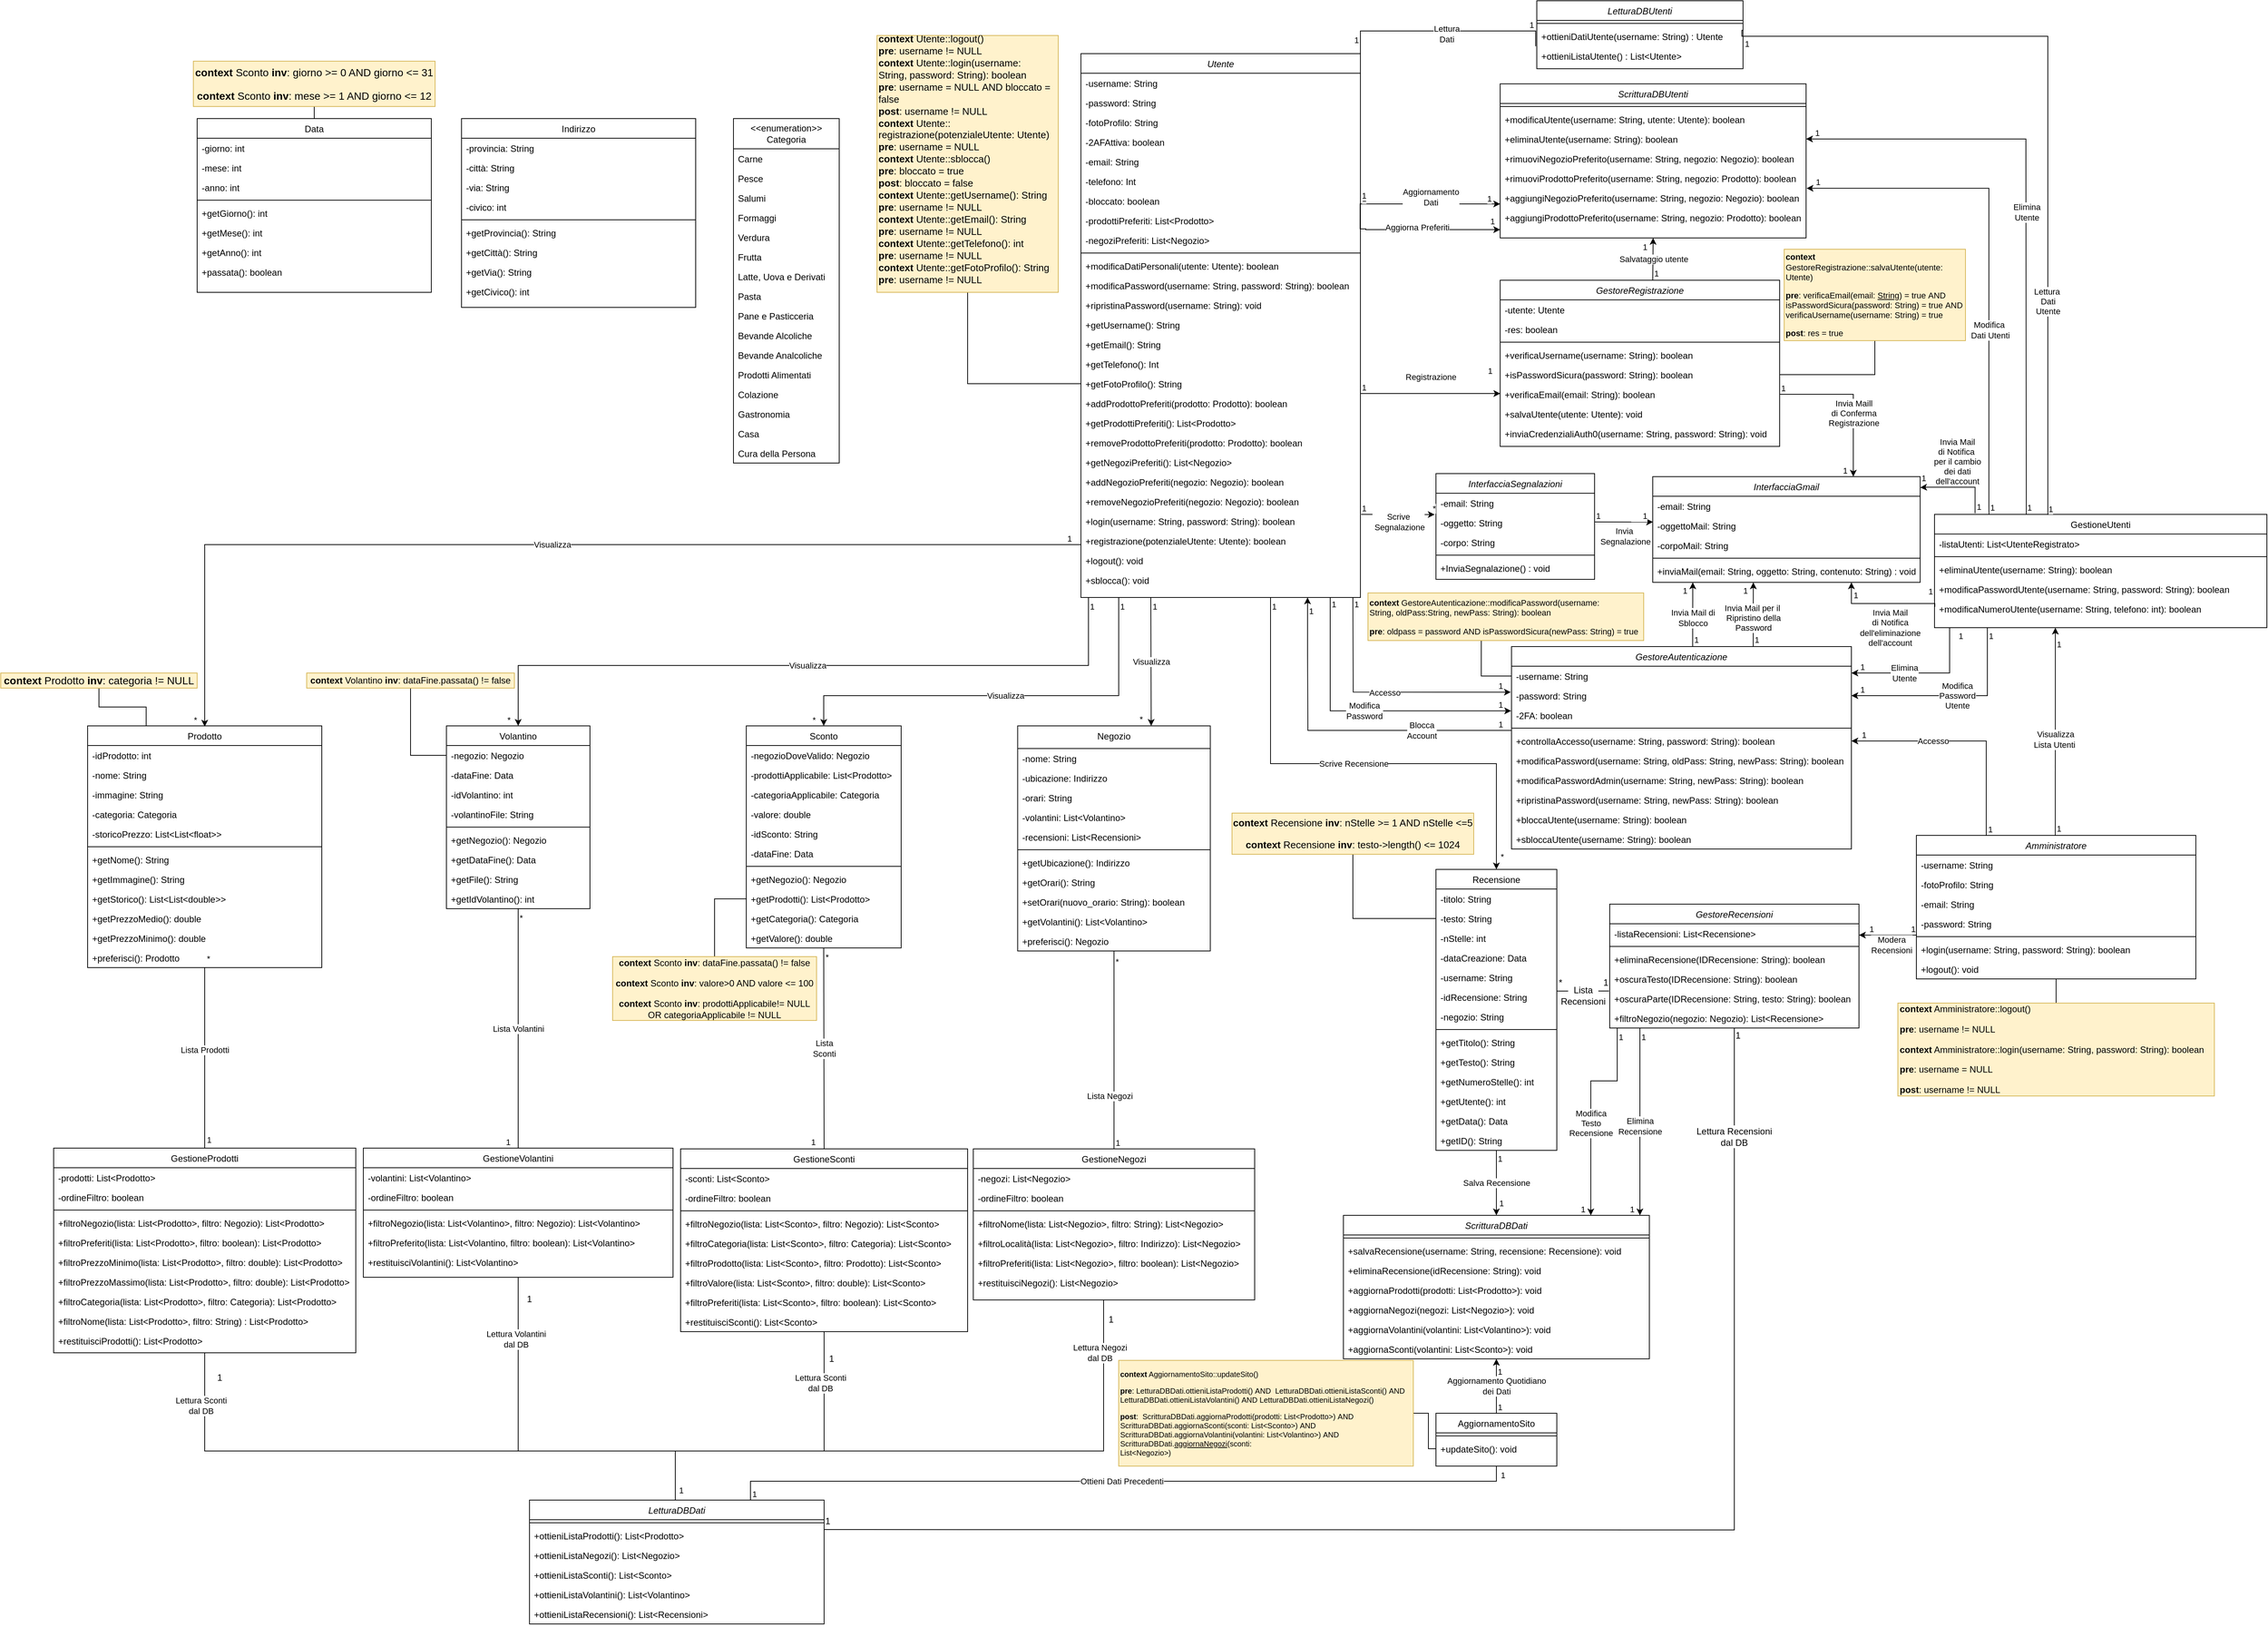 <mxfile version="14.6.13" type="device"><diagram id="C5RBs43oDa-KdzZeNtuy" name="Page-1"><mxGraphModel dx="3316" dy="3160" grid="1" gridSize="10" guides="1" tooltips="1" connect="1" arrows="1" fold="1" page="1" pageScale="1" pageWidth="827" pageHeight="1169" math="0" shadow="0"><root><mxCell id="WIyWlLk6GJQsqaUBKTNV-0"/><mxCell id="WIyWlLk6GJQsqaUBKTNV-1" parent="WIyWlLk6GJQsqaUBKTNV-0"/><mxCell id="sEOVDzls1WDYL02gQGwr-0" value="Volantino" style="swimlane;fontStyle=0;align=center;verticalAlign=top;childLayout=stackLayout;horizontal=1;startSize=26;horizontalStack=0;resizeParent=1;resizeLast=0;collapsible=1;marginBottom=0;rounded=0;shadow=0;strokeWidth=1;" parent="WIyWlLk6GJQsqaUBKTNV-1" vertex="1"><mxGeometry x="-770" y="-440" width="190" height="242" as="geometry"><mxRectangle x="-770" y="-370" width="160" height="26" as="alternateBounds"/></mxGeometry></mxCell><mxCell id="sEOVDzls1WDYL02gQGwr-1" value="-negozio: Negozio" style="text;align=left;verticalAlign=top;spacingLeft=4;spacingRight=4;overflow=hidden;rotatable=0;points=[[0,0.5],[1,0.5]];portConstraint=eastwest;" parent="sEOVDzls1WDYL02gQGwr-0" vertex="1"><mxGeometry y="26" width="190" height="26" as="geometry"/></mxCell><mxCell id="sEOVDzls1WDYL02gQGwr-2" value="-dataFine: Data" style="text;align=left;verticalAlign=top;spacingLeft=4;spacingRight=4;overflow=hidden;rotatable=0;points=[[0,0.5],[1,0.5]];portConstraint=eastwest;rounded=0;shadow=0;html=0;" parent="sEOVDzls1WDYL02gQGwr-0" vertex="1"><mxGeometry y="52" width="190" height="26" as="geometry"/></mxCell><mxCell id="jzwxbWmnvgz3_FAfE3U4-0" value="-idVolantino: int" style="text;align=left;verticalAlign=top;spacingLeft=4;spacingRight=4;overflow=hidden;rotatable=0;points=[[0,0.5],[1,0.5]];portConstraint=eastwest;rounded=0;shadow=0;html=0;" parent="sEOVDzls1WDYL02gQGwr-0" vertex="1"><mxGeometry y="78" width="190" height="26" as="geometry"/></mxCell><mxCell id="sEOVDzls1WDYL02gQGwr-3" value="-volantinoFile: String" style="text;align=left;verticalAlign=top;spacingLeft=4;spacingRight=4;overflow=hidden;rotatable=0;points=[[0,0.5],[1,0.5]];portConstraint=eastwest;rounded=0;shadow=0;html=0;" parent="sEOVDzls1WDYL02gQGwr-0" vertex="1"><mxGeometry y="104" width="190" height="26" as="geometry"/></mxCell><mxCell id="sEOVDzls1WDYL02gQGwr-4" value="" style="line;html=1;strokeWidth=1;align=left;verticalAlign=middle;spacingTop=-1;spacingLeft=3;spacingRight=3;rotatable=0;labelPosition=right;points=[];portConstraint=eastwest;" parent="sEOVDzls1WDYL02gQGwr-0" vertex="1"><mxGeometry y="130" width="190" height="8" as="geometry"/></mxCell><mxCell id="sEOVDzls1WDYL02gQGwr-5" value="+getNegozio(): Negozio" style="text;align=left;verticalAlign=top;spacingLeft=4;spacingRight=4;overflow=hidden;rotatable=0;points=[[0,0.5],[1,0.5]];portConstraint=eastwest;fontStyle=0" parent="sEOVDzls1WDYL02gQGwr-0" vertex="1"><mxGeometry y="138" width="190" height="26" as="geometry"/></mxCell><mxCell id="sEOVDzls1WDYL02gQGwr-6" value="+getDataFine(): Data" style="text;align=left;verticalAlign=top;spacingLeft=4;spacingRight=4;overflow=hidden;rotatable=0;points=[[0,0.5],[1,0.5]];portConstraint=eastwest;fontStyle=0" parent="sEOVDzls1WDYL02gQGwr-0" vertex="1"><mxGeometry y="164" width="190" height="26" as="geometry"/></mxCell><mxCell id="sEOVDzls1WDYL02gQGwr-7" value="+getFile(): String" style="text;align=left;verticalAlign=top;spacingLeft=4;spacingRight=4;overflow=hidden;rotatable=0;points=[[0,0.5],[1,0.5]];portConstraint=eastwest;fontStyle=0" parent="sEOVDzls1WDYL02gQGwr-0" vertex="1"><mxGeometry y="190" width="190" height="26" as="geometry"/></mxCell><mxCell id="jzwxbWmnvgz3_FAfE3U4-1" value="+getIdVolantino(): int" style="text;align=left;verticalAlign=top;spacingLeft=4;spacingRight=4;overflow=hidden;rotatable=0;points=[[0,0.5],[1,0.5]];portConstraint=eastwest;fontStyle=0" parent="sEOVDzls1WDYL02gQGwr-0" vertex="1"><mxGeometry y="216" width="190" height="26" as="geometry"/></mxCell><mxCell id="sEOVDzls1WDYL02gQGwr-8" value="Sconto" style="swimlane;fontStyle=0;align=center;verticalAlign=top;childLayout=stackLayout;horizontal=1;startSize=26;horizontalStack=0;resizeParent=1;resizeLast=0;collapsible=1;marginBottom=0;rounded=0;shadow=0;strokeWidth=1;" parent="WIyWlLk6GJQsqaUBKTNV-1" vertex="1"><mxGeometry x="-373" y="-440" width="205" height="294" as="geometry"><mxRectangle x="-373" y="-440" width="170" height="26" as="alternateBounds"/></mxGeometry></mxCell><mxCell id="sEOVDzls1WDYL02gQGwr-9" value="-negozioDoveValido: Negozio" style="text;align=left;verticalAlign=top;spacingLeft=4;spacingRight=4;overflow=hidden;rotatable=0;points=[[0,0.5],[1,0.5]];portConstraint=eastwest;" parent="sEOVDzls1WDYL02gQGwr-8" vertex="1"><mxGeometry y="26" width="205" height="26" as="geometry"/></mxCell><mxCell id="sEOVDzls1WDYL02gQGwr-10" value="-prodottiApplicabile: List&lt;Prodotto&gt;" style="text;align=left;verticalAlign=top;spacingLeft=4;spacingRight=4;overflow=hidden;rotatable=0;points=[[0,0.5],[1,0.5]];portConstraint=eastwest;" parent="sEOVDzls1WDYL02gQGwr-8" vertex="1"><mxGeometry y="52" width="205" height="26" as="geometry"/></mxCell><mxCell id="sEOVDzls1WDYL02gQGwr-11" value="-categoriaApplicabile: Categoria" style="text;align=left;verticalAlign=top;spacingLeft=4;spacingRight=4;overflow=hidden;rotatable=0;points=[[0,0.5],[1,0.5]];portConstraint=eastwest;" parent="sEOVDzls1WDYL02gQGwr-8" vertex="1"><mxGeometry y="78" width="205" height="26" as="geometry"/></mxCell><mxCell id="sEOVDzls1WDYL02gQGwr-12" value="-valore: double" style="text;align=left;verticalAlign=top;spacingLeft=4;spacingRight=4;overflow=hidden;rotatable=0;points=[[0,0.5],[1,0.5]];portConstraint=eastwest;" parent="sEOVDzls1WDYL02gQGwr-8" vertex="1"><mxGeometry y="104" width="205" height="26" as="geometry"/></mxCell><mxCell id="sEOVDzls1WDYL02gQGwr-13" value="-idSconto: String" style="text;align=left;verticalAlign=top;spacingLeft=4;spacingRight=4;overflow=hidden;rotatable=0;points=[[0,0.5],[1,0.5]];portConstraint=eastwest;" parent="sEOVDzls1WDYL02gQGwr-8" vertex="1"><mxGeometry y="130" width="205" height="26" as="geometry"/></mxCell><mxCell id="sEOVDzls1WDYL02gQGwr-14" value="-dataFine: Data" style="text;align=left;verticalAlign=top;spacingLeft=4;spacingRight=4;overflow=hidden;rotatable=0;points=[[0,0.5],[1,0.5]];portConstraint=eastwest;rounded=0;shadow=0;html=0;" parent="sEOVDzls1WDYL02gQGwr-8" vertex="1"><mxGeometry y="156" width="205" height="26" as="geometry"/></mxCell><mxCell id="sEOVDzls1WDYL02gQGwr-15" value="" style="line;html=1;strokeWidth=1;align=left;verticalAlign=middle;spacingTop=-1;spacingLeft=3;spacingRight=3;rotatable=0;labelPosition=right;points=[];portConstraint=eastwest;" parent="sEOVDzls1WDYL02gQGwr-8" vertex="1"><mxGeometry y="182" width="205" height="8" as="geometry"/></mxCell><mxCell id="sEOVDzls1WDYL02gQGwr-16" value="+getNegozio(): Negozio" style="text;align=left;verticalAlign=top;spacingLeft=4;spacingRight=4;overflow=hidden;rotatable=0;points=[[0,0.5],[1,0.5]];portConstraint=eastwest;" parent="sEOVDzls1WDYL02gQGwr-8" vertex="1"><mxGeometry y="190" width="205" height="26" as="geometry"/></mxCell><mxCell id="sEOVDzls1WDYL02gQGwr-17" value="+getProdotti(): List&lt;Prodotto&gt;" style="text;align=left;verticalAlign=top;spacingLeft=4;spacingRight=4;overflow=hidden;rotatable=0;points=[[0,0.5],[1,0.5]];portConstraint=eastwest;" parent="sEOVDzls1WDYL02gQGwr-8" vertex="1"><mxGeometry y="216" width="205" height="26" as="geometry"/></mxCell><mxCell id="sEOVDzls1WDYL02gQGwr-18" value="+getCategoria(): Categoria" style="text;align=left;verticalAlign=top;spacingLeft=4;spacingRight=4;overflow=hidden;rotatable=0;points=[[0,0.5],[1,0.5]];portConstraint=eastwest;" parent="sEOVDzls1WDYL02gQGwr-8" vertex="1"><mxGeometry y="242" width="205" height="26" as="geometry"/></mxCell><mxCell id="sEOVDzls1WDYL02gQGwr-19" value="+getValore(): double" style="text;align=left;verticalAlign=top;spacingLeft=4;spacingRight=4;overflow=hidden;rotatable=0;points=[[0,0.5],[1,0.5]];portConstraint=eastwest;" parent="sEOVDzls1WDYL02gQGwr-8" vertex="1"><mxGeometry y="268" width="205" height="26" as="geometry"/></mxCell><mxCell id="sEOVDzls1WDYL02gQGwr-20" style="edgeStyle=orthogonalEdgeStyle;rounded=0;orthogonalLoop=1;jettySize=auto;html=1;exitX=0.5;exitY=1;exitDx=0;exitDy=0;startArrow=none;startFill=0;endArrow=none;endFill=0;" parent="WIyWlLk6GJQsqaUBKTNV-1" source="sEOVDzls1WDYL02gQGwr-21" target="sEOVDzls1WDYL02gQGwr-47" edge="1"><mxGeometry relative="1" as="geometry"/></mxCell><mxCell id="sEOVDzls1WDYL02gQGwr-21" value="Negozio" style="swimlane;fontStyle=0;align=center;verticalAlign=top;childLayout=stackLayout;horizontal=1;startSize=30;horizontalStack=0;resizeParent=1;resizeLast=0;collapsible=1;marginBottom=0;rounded=0;shadow=0;strokeWidth=1;" parent="WIyWlLk6GJQsqaUBKTNV-1" vertex="1"><mxGeometry x="-13.75" y="-440" width="255" height="298" as="geometry"><mxRectangle x="-20" y="-440" width="170" height="26" as="alternateBounds"/></mxGeometry></mxCell><mxCell id="sEOVDzls1WDYL02gQGwr-22" value="-nome: String" style="text;align=left;verticalAlign=top;spacingLeft=4;spacingRight=4;overflow=hidden;rotatable=0;points=[[0,0.5],[1,0.5]];portConstraint=eastwest;" parent="sEOVDzls1WDYL02gQGwr-21" vertex="1"><mxGeometry y="30" width="255" height="26" as="geometry"/></mxCell><mxCell id="sEOVDzls1WDYL02gQGwr-23" value="-ubicazione: Indirizzo" style="text;align=left;verticalAlign=top;spacingLeft=4;spacingRight=4;overflow=hidden;rotatable=0;points=[[0,0.5],[1,0.5]];portConstraint=eastwest;" parent="sEOVDzls1WDYL02gQGwr-21" vertex="1"><mxGeometry y="56" width="255" height="26" as="geometry"/></mxCell><mxCell id="sEOVDzls1WDYL02gQGwr-24" value="-orari: String" style="text;align=left;verticalAlign=top;spacingLeft=4;spacingRight=4;overflow=hidden;rotatable=0;points=[[0,0.5],[1,0.5]];portConstraint=eastwest;" parent="sEOVDzls1WDYL02gQGwr-21" vertex="1"><mxGeometry y="82" width="255" height="26" as="geometry"/></mxCell><mxCell id="sEOVDzls1WDYL02gQGwr-25" value="-volantini: List&lt;Volantino&gt;" style="text;align=left;verticalAlign=top;spacingLeft=4;spacingRight=4;overflow=hidden;rotatable=0;points=[[0,0.5],[1,0.5]];portConstraint=eastwest;" parent="sEOVDzls1WDYL02gQGwr-21" vertex="1"><mxGeometry y="108" width="255" height="26" as="geometry"/></mxCell><mxCell id="sEOVDzls1WDYL02gQGwr-26" value="-recensioni: List&lt;Recensioni&gt;" style="text;align=left;verticalAlign=top;spacingLeft=4;spacingRight=4;overflow=hidden;rotatable=0;points=[[0,0.5],[1,0.5]];portConstraint=eastwest;" parent="sEOVDzls1WDYL02gQGwr-21" vertex="1"><mxGeometry y="134" width="255" height="26" as="geometry"/></mxCell><mxCell id="sEOVDzls1WDYL02gQGwr-27" value="" style="line;html=1;strokeWidth=1;align=left;verticalAlign=middle;spacingTop=-1;spacingLeft=3;spacingRight=3;rotatable=0;labelPosition=right;points=[];portConstraint=eastwest;" parent="sEOVDzls1WDYL02gQGwr-21" vertex="1"><mxGeometry y="160" width="255" height="8" as="geometry"/></mxCell><mxCell id="sEOVDzls1WDYL02gQGwr-28" value="+getUbicazione(): Indirizzo" style="text;align=left;verticalAlign=top;spacingLeft=4;spacingRight=4;overflow=hidden;rotatable=0;points=[[0,0.5],[1,0.5]];portConstraint=eastwest;" parent="sEOVDzls1WDYL02gQGwr-21" vertex="1"><mxGeometry y="168" width="255" height="26" as="geometry"/></mxCell><mxCell id="sEOVDzls1WDYL02gQGwr-29" value="+getOrari(): String" style="text;align=left;verticalAlign=top;spacingLeft=4;spacingRight=4;overflow=hidden;rotatable=0;points=[[0,0.5],[1,0.5]];portConstraint=eastwest;" parent="sEOVDzls1WDYL02gQGwr-21" vertex="1"><mxGeometry y="194" width="255" height="26" as="geometry"/></mxCell><mxCell id="sEOVDzls1WDYL02gQGwr-30" value="+setOrari(nuovo_orario: String): boolean" style="text;align=left;verticalAlign=top;spacingLeft=4;spacingRight=4;overflow=hidden;rotatable=0;points=[[0,0.5],[1,0.5]];portConstraint=eastwest;" parent="sEOVDzls1WDYL02gQGwr-21" vertex="1"><mxGeometry y="220" width="255" height="26" as="geometry"/></mxCell><mxCell id="sEOVDzls1WDYL02gQGwr-31" value="+getVolantini(): List&lt;Volantino&gt;" style="text;align=left;verticalAlign=top;spacingLeft=4;spacingRight=4;overflow=hidden;rotatable=0;points=[[0,0.5],[1,0.5]];portConstraint=eastwest;" parent="sEOVDzls1WDYL02gQGwr-21" vertex="1"><mxGeometry y="246" width="255" height="26" as="geometry"/></mxCell><mxCell id="sEOVDzls1WDYL02gQGwr-32" value="+preferisci(): Negozio" style="text;align=left;verticalAlign=top;spacingLeft=4;spacingRight=4;overflow=hidden;rotatable=0;points=[[0,0.5],[1,0.5]];portConstraint=eastwest;" parent="sEOVDzls1WDYL02gQGwr-21" vertex="1"><mxGeometry y="272" width="255" height="26" as="geometry"/></mxCell><mxCell id="sEOVDzls1WDYL02gQGwr-33" value="Prodotto" style="swimlane;fontStyle=0;align=center;verticalAlign=top;childLayout=stackLayout;horizontal=1;startSize=26;horizontalStack=0;resizeParent=1;resizeLast=0;collapsible=1;marginBottom=0;rounded=0;shadow=0;strokeWidth=1;" parent="WIyWlLk6GJQsqaUBKTNV-1" vertex="1"><mxGeometry x="-1245" y="-440" width="310" height="320" as="geometry"><mxRectangle x="-1070" y="-380" width="170" height="26" as="alternateBounds"/></mxGeometry></mxCell><mxCell id="sEOVDzls1WDYL02gQGwr-34" value="-idProdotto: int" style="text;align=left;verticalAlign=top;spacingLeft=4;spacingRight=4;overflow=hidden;rotatable=0;points=[[0,0.5],[1,0.5]];portConstraint=eastwest;" parent="sEOVDzls1WDYL02gQGwr-33" vertex="1"><mxGeometry y="26" width="310" height="26" as="geometry"/></mxCell><mxCell id="sEOVDzls1WDYL02gQGwr-35" value="-nome: String" style="text;align=left;verticalAlign=top;spacingLeft=4;spacingRight=4;overflow=hidden;rotatable=0;points=[[0,0.5],[1,0.5]];portConstraint=eastwest;" parent="sEOVDzls1WDYL02gQGwr-33" vertex="1"><mxGeometry y="52" width="310" height="26" as="geometry"/></mxCell><mxCell id="sEOVDzls1WDYL02gQGwr-36" value="-immagine: String" style="text;align=left;verticalAlign=top;spacingLeft=4;spacingRight=4;overflow=hidden;rotatable=0;points=[[0,0.5],[1,0.5]];portConstraint=eastwest;" parent="sEOVDzls1WDYL02gQGwr-33" vertex="1"><mxGeometry y="78" width="310" height="26" as="geometry"/></mxCell><mxCell id="sEOVDzls1WDYL02gQGwr-37" value="-categoria: Categoria" style="text;align=left;verticalAlign=top;spacingLeft=4;spacingRight=4;overflow=hidden;rotatable=0;points=[[0,0.5],[1,0.5]];portConstraint=eastwest;" parent="sEOVDzls1WDYL02gQGwr-33" vertex="1"><mxGeometry y="104" width="310" height="26" as="geometry"/></mxCell><mxCell id="sEOVDzls1WDYL02gQGwr-38" value="-storicoPrezzo: List&lt;List&lt;float&gt;&gt;" style="text;align=left;verticalAlign=top;spacingLeft=4;spacingRight=4;overflow=hidden;rotatable=0;points=[[0,0.5],[1,0.5]];portConstraint=eastwest;" parent="sEOVDzls1WDYL02gQGwr-33" vertex="1"><mxGeometry y="130" width="310" height="26" as="geometry"/></mxCell><mxCell id="sEOVDzls1WDYL02gQGwr-39" value="" style="line;html=1;strokeWidth=1;align=left;verticalAlign=middle;spacingTop=-1;spacingLeft=3;spacingRight=3;rotatable=0;labelPosition=right;points=[];portConstraint=eastwest;" parent="sEOVDzls1WDYL02gQGwr-33" vertex="1"><mxGeometry y="156" width="310" height="8" as="geometry"/></mxCell><mxCell id="sEOVDzls1WDYL02gQGwr-40" value="+getNome(): String" style="text;align=left;verticalAlign=top;spacingLeft=4;spacingRight=4;overflow=hidden;rotatable=0;points=[[0,0.5],[1,0.5]];portConstraint=eastwest;" parent="sEOVDzls1WDYL02gQGwr-33" vertex="1"><mxGeometry y="164" width="310" height="26" as="geometry"/></mxCell><mxCell id="sEOVDzls1WDYL02gQGwr-41" value="+getImmagine(): String" style="text;align=left;verticalAlign=top;spacingLeft=4;spacingRight=4;overflow=hidden;rotatable=0;points=[[0,0.5],[1,0.5]];portConstraint=eastwest;" parent="sEOVDzls1WDYL02gQGwr-33" vertex="1"><mxGeometry y="190" width="310" height="26" as="geometry"/></mxCell><mxCell id="sEOVDzls1WDYL02gQGwr-42" value="+getStorico(): List&lt;List&lt;double&gt;&gt;" style="text;align=left;verticalAlign=top;spacingLeft=4;spacingRight=4;overflow=hidden;rotatable=0;points=[[0,0.5],[1,0.5]];portConstraint=eastwest;" parent="sEOVDzls1WDYL02gQGwr-33" vertex="1"><mxGeometry y="216" width="310" height="26" as="geometry"/></mxCell><mxCell id="sEOVDzls1WDYL02gQGwr-43" value="+getPrezzoMedio(): double" style="text;align=left;verticalAlign=top;spacingLeft=4;spacingRight=4;overflow=hidden;rotatable=0;points=[[0,0.5],[1,0.5]];portConstraint=eastwest;" parent="sEOVDzls1WDYL02gQGwr-33" vertex="1"><mxGeometry y="242" width="310" height="26" as="geometry"/></mxCell><mxCell id="sEOVDzls1WDYL02gQGwr-44" value="+getPrezzoMinimo(): double" style="text;align=left;verticalAlign=top;spacingLeft=4;spacingRight=4;overflow=hidden;rotatable=0;points=[[0,0.5],[1,0.5]];portConstraint=eastwest;" parent="sEOVDzls1WDYL02gQGwr-33" vertex="1"><mxGeometry y="268" width="310" height="26" as="geometry"/></mxCell><mxCell id="sEOVDzls1WDYL02gQGwr-45" value="+preferisci(): Prodotto" style="text;align=left;verticalAlign=top;spacingLeft=4;spacingRight=4;overflow=hidden;rotatable=0;points=[[0,0.5],[1,0.5]];portConstraint=eastwest;" parent="sEOVDzls1WDYL02gQGwr-33" vertex="1"><mxGeometry y="294" width="310" height="26" as="geometry"/></mxCell><mxCell id="sEOVDzls1WDYL02gQGwr-46" style="edgeStyle=orthogonalEdgeStyle;rounded=0;orthogonalLoop=1;jettySize=auto;html=1;entryX=0.5;entryY=0;entryDx=0;entryDy=0;startArrow=none;startFill=0;endArrow=none;endFill=0;" parent="WIyWlLk6GJQsqaUBKTNV-1" target="sEOVDzls1WDYL02gQGwr-296" edge="1"><mxGeometry relative="1" as="geometry"><mxPoint x="100" y="320.0" as="sourcePoint"/><Array as="points"><mxPoint x="100" y="520"/><mxPoint x="-467" y="520"/><mxPoint x="-467" y="585"/></Array></mxGeometry></mxCell><mxCell id="sEOVDzls1WDYL02gQGwr-47" value="GestioneNegozi" style="swimlane;fontStyle=0;align=center;verticalAlign=top;childLayout=stackLayout;horizontal=1;startSize=26;horizontalStack=0;resizeParent=1;resizeLast=0;collapsible=1;marginBottom=0;rounded=0;shadow=0;strokeWidth=1;" parent="WIyWlLk6GJQsqaUBKTNV-1" vertex="1"><mxGeometry x="-72.5" y="120" width="372.5" height="200" as="geometry"><mxRectangle x="-72.5" y="110" width="170" height="26" as="alternateBounds"/></mxGeometry></mxCell><mxCell id="sEOVDzls1WDYL02gQGwr-48" value="-negozi: List&lt;Negozio&gt;" style="text;align=left;verticalAlign=top;spacingLeft=4;spacingRight=4;overflow=hidden;rotatable=0;points=[[0,0.5],[1,0.5]];portConstraint=eastwest;" parent="sEOVDzls1WDYL02gQGwr-47" vertex="1"><mxGeometry y="26" width="372.5" height="26" as="geometry"/></mxCell><mxCell id="sEOVDzls1WDYL02gQGwr-49" value="-ordineFiltro: boolean" style="text;align=left;verticalAlign=top;spacingLeft=4;spacingRight=4;overflow=hidden;rotatable=0;points=[[0,0.5],[1,0.5]];portConstraint=eastwest;" parent="sEOVDzls1WDYL02gQGwr-47" vertex="1"><mxGeometry y="52" width="372.5" height="26" as="geometry"/></mxCell><mxCell id="sEOVDzls1WDYL02gQGwr-50" value="" style="line;html=1;strokeWidth=1;align=left;verticalAlign=middle;spacingTop=-1;spacingLeft=3;spacingRight=3;rotatable=0;labelPosition=right;points=[];portConstraint=eastwest;" parent="sEOVDzls1WDYL02gQGwr-47" vertex="1"><mxGeometry y="78" width="372.5" height="8" as="geometry"/></mxCell><mxCell id="sEOVDzls1WDYL02gQGwr-51" value="+filtroNome(lista: List&lt;Negozio&gt;, filtro: String): List&lt;Negozio&gt;" style="text;align=left;verticalAlign=top;spacingLeft=4;spacingRight=4;overflow=hidden;rotatable=0;points=[[0,0.5],[1,0.5]];portConstraint=eastwest;" parent="sEOVDzls1WDYL02gQGwr-47" vertex="1"><mxGeometry y="86" width="372.5" height="26" as="geometry"/></mxCell><mxCell id="sEOVDzls1WDYL02gQGwr-52" value="+filtroLocalità(lista: List&lt;Negozio&gt;, filtro: Indirizzo): List&lt;Negozio&gt;" style="text;align=left;verticalAlign=top;spacingLeft=4;spacingRight=4;overflow=hidden;rotatable=0;points=[[0,0.5],[1,0.5]];portConstraint=eastwest;" parent="sEOVDzls1WDYL02gQGwr-47" vertex="1"><mxGeometry y="112" width="372.5" height="26" as="geometry"/></mxCell><mxCell id="sEOVDzls1WDYL02gQGwr-53" value="+filtroPreferiti(lista: List&lt;Negozio&gt;, filtro: boolean): List&lt;Negozio&gt;" style="text;align=left;verticalAlign=top;spacingLeft=4;spacingRight=4;overflow=hidden;rotatable=0;points=[[0,0.5],[1,0.5]];portConstraint=eastwest;" parent="sEOVDzls1WDYL02gQGwr-47" vertex="1"><mxGeometry y="138" width="372.5" height="26" as="geometry"/></mxCell><mxCell id="sEOVDzls1WDYL02gQGwr-54" value="+restituisciNegozi(): List&lt;Negozio&gt;" style="text;align=left;verticalAlign=top;spacingLeft=4;spacingRight=4;overflow=hidden;rotatable=0;points=[[0,0.5],[1,0.5]];portConstraint=eastwest;" parent="sEOVDzls1WDYL02gQGwr-47" vertex="1"><mxGeometry y="164" width="372.5" height="26" as="geometry"/></mxCell><mxCell id="sEOVDzls1WDYL02gQGwr-55" value="GestioneSconti" style="swimlane;fontStyle=0;align=center;verticalAlign=top;childLayout=stackLayout;horizontal=1;startSize=26;horizontalStack=0;resizeParent=1;resizeLast=0;collapsible=1;marginBottom=0;rounded=0;shadow=0;strokeWidth=1;" parent="WIyWlLk6GJQsqaUBKTNV-1" vertex="1"><mxGeometry x="-460" y="120" width="380" height="242" as="geometry"><mxRectangle x="-460" y="120" width="170" height="26" as="alternateBounds"/></mxGeometry></mxCell><mxCell id="sEOVDzls1WDYL02gQGwr-56" value="-sconti: List&lt;Sconto&gt;" style="text;align=left;verticalAlign=top;spacingLeft=4;spacingRight=4;overflow=hidden;rotatable=0;points=[[0,0.5],[1,0.5]];portConstraint=eastwest;" parent="sEOVDzls1WDYL02gQGwr-55" vertex="1"><mxGeometry y="26" width="380" height="26" as="geometry"/></mxCell><mxCell id="sEOVDzls1WDYL02gQGwr-57" value="-ordineFiltro: boolean" style="text;align=left;verticalAlign=top;spacingLeft=4;spacingRight=4;overflow=hidden;rotatable=0;points=[[0,0.5],[1,0.5]];portConstraint=eastwest;" parent="sEOVDzls1WDYL02gQGwr-55" vertex="1"><mxGeometry y="52" width="380" height="26" as="geometry"/></mxCell><mxCell id="sEOVDzls1WDYL02gQGwr-58" value="" style="line;html=1;strokeWidth=1;align=left;verticalAlign=middle;spacingTop=-1;spacingLeft=3;spacingRight=3;rotatable=0;labelPosition=right;points=[];portConstraint=eastwest;" parent="sEOVDzls1WDYL02gQGwr-55" vertex="1"><mxGeometry y="78" width="380" height="8" as="geometry"/></mxCell><mxCell id="sEOVDzls1WDYL02gQGwr-59" value="+filtroNegozio(lista: List&lt;Sconto&gt;, filtro: Negozio): List&lt;Sconto&gt;" style="text;align=left;verticalAlign=top;spacingLeft=4;spacingRight=4;overflow=hidden;rotatable=0;points=[[0,0.5],[1,0.5]];portConstraint=eastwest;" parent="sEOVDzls1WDYL02gQGwr-55" vertex="1"><mxGeometry y="86" width="380" height="26" as="geometry"/></mxCell><mxCell id="sEOVDzls1WDYL02gQGwr-60" value="+filtroCategoria(lista: List&lt;Sconto&gt;, filtro: Categoria): List&lt;Sconto&gt;" style="text;align=left;verticalAlign=top;spacingLeft=4;spacingRight=4;overflow=hidden;rotatable=0;points=[[0,0.5],[1,0.5]];portConstraint=eastwest;" parent="sEOVDzls1WDYL02gQGwr-55" vertex="1"><mxGeometry y="112" width="380" height="26" as="geometry"/></mxCell><mxCell id="sEOVDzls1WDYL02gQGwr-61" value="+filtroProdotto(lista: List&lt;Sconto&gt;, filtro: Prodotto): List&lt;Sconto&gt;" style="text;align=left;verticalAlign=top;spacingLeft=4;spacingRight=4;overflow=hidden;rotatable=0;points=[[0,0.5],[1,0.5]];portConstraint=eastwest;" parent="sEOVDzls1WDYL02gQGwr-55" vertex="1"><mxGeometry y="138" width="380" height="26" as="geometry"/></mxCell><mxCell id="sEOVDzls1WDYL02gQGwr-62" value="+filtroValore(lista: List&lt;Sconto&gt;, filtro: double): List&lt;Sconto&gt;" style="text;align=left;verticalAlign=top;spacingLeft=4;spacingRight=4;overflow=hidden;rotatable=0;points=[[0,0.5],[1,0.5]];portConstraint=eastwest;" parent="sEOVDzls1WDYL02gQGwr-55" vertex="1"><mxGeometry y="164" width="380" height="26" as="geometry"/></mxCell><mxCell id="sEOVDzls1WDYL02gQGwr-63" value="+filtroPreferiti(lista: List&lt;Sconto&gt;, filtro: boolean): List&lt;Sconto&gt;" style="text;align=left;verticalAlign=top;spacingLeft=4;spacingRight=4;overflow=hidden;rotatable=0;points=[[0,0.5],[1,0.5]];portConstraint=eastwest;" parent="sEOVDzls1WDYL02gQGwr-55" vertex="1"><mxGeometry y="190" width="380" height="26" as="geometry"/></mxCell><mxCell id="sEOVDzls1WDYL02gQGwr-64" value="+restituisciSconti(): List&lt;Sconto&gt;" style="text;align=left;verticalAlign=top;spacingLeft=4;spacingRight=4;overflow=hidden;rotatable=0;points=[[0,0.5],[1,0.5]];portConstraint=eastwest;" parent="sEOVDzls1WDYL02gQGwr-55" vertex="1"><mxGeometry y="216" width="380" height="26" as="geometry"/></mxCell><mxCell id="sEOVDzls1WDYL02gQGwr-65" value="GestioneVolantini" style="swimlane;fontStyle=0;align=center;verticalAlign=top;childLayout=stackLayout;horizontal=1;startSize=26;horizontalStack=0;resizeParent=1;resizeLast=0;collapsible=1;marginBottom=0;rounded=0;shadow=0;strokeWidth=1;" parent="WIyWlLk6GJQsqaUBKTNV-1" vertex="1"><mxGeometry x="-880" y="119" width="410" height="171" as="geometry"><mxRectangle x="-880" y="119" width="170" height="26" as="alternateBounds"/></mxGeometry></mxCell><mxCell id="sEOVDzls1WDYL02gQGwr-66" value="-volantini: List&lt;Volantino&gt;" style="text;align=left;verticalAlign=top;spacingLeft=4;spacingRight=4;overflow=hidden;rotatable=0;points=[[0,0.5],[1,0.5]];portConstraint=eastwest;" parent="sEOVDzls1WDYL02gQGwr-65" vertex="1"><mxGeometry y="26" width="410" height="26" as="geometry"/></mxCell><mxCell id="sEOVDzls1WDYL02gQGwr-67" value="-ordineFiltro: boolean" style="text;align=left;verticalAlign=top;spacingLeft=4;spacingRight=4;overflow=hidden;rotatable=0;points=[[0,0.5],[1,0.5]];portConstraint=eastwest;" parent="sEOVDzls1WDYL02gQGwr-65" vertex="1"><mxGeometry y="52" width="410" height="26" as="geometry"/></mxCell><mxCell id="sEOVDzls1WDYL02gQGwr-68" value="" style="line;html=1;strokeWidth=1;align=left;verticalAlign=middle;spacingTop=-1;spacingLeft=3;spacingRight=3;rotatable=0;labelPosition=right;points=[];portConstraint=eastwest;" parent="sEOVDzls1WDYL02gQGwr-65" vertex="1"><mxGeometry y="78" width="410" height="8" as="geometry"/></mxCell><mxCell id="sEOVDzls1WDYL02gQGwr-69" value="+filtroNegozio(lista: List&lt;Volantino&gt;, filtro: Negozio): List&lt;Volantino&gt;" style="text;align=left;verticalAlign=top;spacingLeft=4;spacingRight=4;overflow=hidden;rotatable=0;points=[[0,0.5],[1,0.5]];portConstraint=eastwest;" parent="sEOVDzls1WDYL02gQGwr-65" vertex="1"><mxGeometry y="86" width="410" height="26" as="geometry"/></mxCell><mxCell id="sEOVDzls1WDYL02gQGwr-70" value="+filtroPreferito(lista: List&lt;Volantino, filtro: boolean): List&lt;Volantino&gt;" style="text;align=left;verticalAlign=top;spacingLeft=4;spacingRight=4;overflow=hidden;rotatable=0;points=[[0,0.5],[1,0.5]];portConstraint=eastwest;" parent="sEOVDzls1WDYL02gQGwr-65" vertex="1"><mxGeometry y="112" width="410" height="26" as="geometry"/></mxCell><mxCell id="sEOVDzls1WDYL02gQGwr-71" value="+restituisciVolantini(): List&lt;Volantino&gt;" style="text;align=left;verticalAlign=top;spacingLeft=4;spacingRight=4;overflow=hidden;rotatable=0;points=[[0,0.5],[1,0.5]];portConstraint=eastwest;" parent="sEOVDzls1WDYL02gQGwr-65" vertex="1"><mxGeometry y="138" width="410" height="26" as="geometry"/></mxCell><mxCell id="sEOVDzls1WDYL02gQGwr-72" style="edgeStyle=orthogonalEdgeStyle;rounded=0;orthogonalLoop=1;jettySize=auto;html=1;exitX=0.5;exitY=0;exitDx=0;exitDy=0;entryX=0.5;entryY=1;entryDx=0;entryDy=0;endArrow=none;endFill=0;startArrow=none;startFill=0;" parent="WIyWlLk6GJQsqaUBKTNV-1" source="sEOVDzls1WDYL02gQGwr-73" target="sEOVDzls1WDYL02gQGwr-33" edge="1"><mxGeometry relative="1" as="geometry"/></mxCell><mxCell id="sEOVDzls1WDYL02gQGwr-73" value="GestioneProdotti" style="swimlane;fontStyle=0;align=center;verticalAlign=top;childLayout=stackLayout;horizontal=1;startSize=26;horizontalStack=0;resizeParent=1;resizeLast=0;collapsible=1;marginBottom=0;rounded=0;shadow=0;strokeWidth=1;" parent="WIyWlLk6GJQsqaUBKTNV-1" vertex="1"><mxGeometry x="-1290" y="119" width="400" height="271" as="geometry"><mxRectangle x="-1290" y="119" width="170" height="26" as="alternateBounds"/></mxGeometry></mxCell><mxCell id="sEOVDzls1WDYL02gQGwr-74" value="-prodotti: List&lt;Prodotto&gt;" style="text;align=left;verticalAlign=top;spacingLeft=4;spacingRight=4;overflow=hidden;rotatable=0;points=[[0,0.5],[1,0.5]];portConstraint=eastwest;" parent="sEOVDzls1WDYL02gQGwr-73" vertex="1"><mxGeometry y="26" width="400" height="26" as="geometry"/></mxCell><mxCell id="sEOVDzls1WDYL02gQGwr-75" value="-ordineFiltro: boolean" style="text;align=left;verticalAlign=top;spacingLeft=4;spacingRight=4;overflow=hidden;rotatable=0;points=[[0,0.5],[1,0.5]];portConstraint=eastwest;" parent="sEOVDzls1WDYL02gQGwr-73" vertex="1"><mxGeometry y="52" width="400" height="26" as="geometry"/></mxCell><mxCell id="sEOVDzls1WDYL02gQGwr-76" value="" style="line;html=1;strokeWidth=1;align=left;verticalAlign=middle;spacingTop=-1;spacingLeft=3;spacingRight=3;rotatable=0;labelPosition=right;points=[];portConstraint=eastwest;" parent="sEOVDzls1WDYL02gQGwr-73" vertex="1"><mxGeometry y="78" width="400" height="8" as="geometry"/></mxCell><mxCell id="sEOVDzls1WDYL02gQGwr-77" value="+filtroNegozio(lista: List&lt;Prodotto&gt;, filtro: Negozio): List&lt;Prodotto&gt;" style="text;align=left;verticalAlign=top;spacingLeft=4;spacingRight=4;overflow=hidden;rotatable=0;points=[[0,0.5],[1,0.5]];portConstraint=eastwest;" parent="sEOVDzls1WDYL02gQGwr-73" vertex="1"><mxGeometry y="86" width="400" height="26" as="geometry"/></mxCell><mxCell id="sEOVDzls1WDYL02gQGwr-78" value="+filtroPreferiti(lista: List&lt;Prodotto&gt;, filtro: boolean): List&lt;Prodotto&gt;" style="text;align=left;verticalAlign=top;spacingLeft=4;spacingRight=4;overflow=hidden;rotatable=0;points=[[0,0.5],[1,0.5]];portConstraint=eastwest;" parent="sEOVDzls1WDYL02gQGwr-73" vertex="1"><mxGeometry y="112" width="400" height="26" as="geometry"/></mxCell><mxCell id="sEOVDzls1WDYL02gQGwr-79" value="+filtroPrezzoMinimo(lista: List&lt;Prodotto&gt;, filtro: double): List&lt;Prodotto&gt;" style="text;align=left;verticalAlign=top;spacingLeft=4;spacingRight=4;overflow=hidden;rotatable=0;points=[[0,0.5],[1,0.5]];portConstraint=eastwest;" parent="sEOVDzls1WDYL02gQGwr-73" vertex="1"><mxGeometry y="138" width="400" height="26" as="geometry"/></mxCell><mxCell id="sEOVDzls1WDYL02gQGwr-80" value="+filtroPrezzoMassimo(lista: List&lt;Prodotto&gt;, filtro: double): List&lt;Prodotto&gt;" style="text;align=left;verticalAlign=top;spacingLeft=4;spacingRight=4;overflow=hidden;rotatable=0;points=[[0,0.5],[1,0.5]];portConstraint=eastwest;" parent="sEOVDzls1WDYL02gQGwr-73" vertex="1"><mxGeometry y="164" width="400" height="26" as="geometry"/></mxCell><mxCell id="sEOVDzls1WDYL02gQGwr-81" value="+filtroCategoria(lista: List&lt;Prodotto&gt;, filtro: Categoria): List&lt;Prodotto&gt;" style="text;align=left;verticalAlign=top;spacingLeft=4;spacingRight=4;overflow=hidden;rotatable=0;points=[[0,0.5],[1,0.5]];portConstraint=eastwest;" parent="sEOVDzls1WDYL02gQGwr-73" vertex="1"><mxGeometry y="190" width="400" height="26" as="geometry"/></mxCell><mxCell id="sEOVDzls1WDYL02gQGwr-82" value="+filtroNome(lista: List&lt;Prodotto&gt;, filtro: String) : List&lt;Prodotto&gt;" style="text;align=left;verticalAlign=top;spacingLeft=4;spacingRight=4;overflow=hidden;rotatable=0;points=[[0,0.5],[1,0.5]];portConstraint=eastwest;" parent="sEOVDzls1WDYL02gQGwr-73" vertex="1"><mxGeometry y="216" width="400" height="26" as="geometry"/></mxCell><mxCell id="sEOVDzls1WDYL02gQGwr-83" value="+restituisciProdotti(): List&lt;Prodotto&gt;" style="text;align=left;verticalAlign=top;spacingLeft=4;spacingRight=4;overflow=hidden;rotatable=0;points=[[0,0.5],[1,0.5]];portConstraint=eastwest;" parent="sEOVDzls1WDYL02gQGwr-73" vertex="1"><mxGeometry y="242" width="400" height="26" as="geometry"/></mxCell><mxCell id="sEOVDzls1WDYL02gQGwr-84" value="AggiornamentoSito" style="swimlane;fontStyle=0;align=center;verticalAlign=top;childLayout=stackLayout;horizontal=1;startSize=26;horizontalStack=0;resizeParent=1;resizeLast=0;collapsible=1;marginBottom=0;rounded=0;shadow=0;strokeWidth=1;" parent="WIyWlLk6GJQsqaUBKTNV-1" vertex="1"><mxGeometry x="540" y="470" width="160" height="70" as="geometry"><mxRectangle x="275" y="-2000" width="170" height="26" as="alternateBounds"/></mxGeometry></mxCell><mxCell id="sEOVDzls1WDYL02gQGwr-85" value="" style="line;html=1;strokeWidth=1;align=left;verticalAlign=middle;spacingTop=-1;spacingLeft=3;spacingRight=3;rotatable=0;labelPosition=right;points=[];portConstraint=eastwest;" parent="sEOVDzls1WDYL02gQGwr-84" vertex="1"><mxGeometry y="26" width="160" height="8" as="geometry"/></mxCell><mxCell id="sEOVDzls1WDYL02gQGwr-86" value="+updateSito(): void" style="text;align=left;verticalAlign=top;spacingLeft=4;spacingRight=4;overflow=hidden;rotatable=0;points=[[0,0.5],[1,0.5]];portConstraint=eastwest;" parent="sEOVDzls1WDYL02gQGwr-84" vertex="1"><mxGeometry y="34" width="160" height="26" as="geometry"/></mxCell><mxCell id="sEOVDzls1WDYL02gQGwr-87" style="edgeStyle=orthogonalEdgeStyle;rounded=0;orthogonalLoop=1;jettySize=auto;html=1;endArrow=none;endFill=0;exitX=1;exitY=0.5;exitDx=0;exitDy=0;entryX=-0.002;entryY=0.01;entryDx=0;entryDy=0;entryPerimeter=0;" parent="WIyWlLk6GJQsqaUBKTNV-1" source="sEOVDzls1WDYL02gQGwr-113" target="sEOVDzls1WDYL02gQGwr-211" edge="1"><mxGeometry relative="1" as="geometry"><mxPoint x="350" y="-559" as="sourcePoint"/><mxPoint x="647" y="-681" as="targetPoint"/><Array as="points"><mxPoint x="440" y="-1360"/><mxPoint x="672" y="-1360"/></Array></mxGeometry></mxCell><mxCell id="sEOVDzls1WDYL02gQGwr-88" value="Utente" style="swimlane;fontStyle=2;align=center;verticalAlign=top;childLayout=stackLayout;horizontal=1;startSize=26;horizontalStack=0;resizeParent=1;resizeLast=0;collapsible=1;marginBottom=0;rounded=0;shadow=0;strokeWidth=1;" parent="WIyWlLk6GJQsqaUBKTNV-1" vertex="1"><mxGeometry x="70" y="-1330" width="370" height="720" as="geometry"><mxRectangle x="960" y="120" width="160" height="26" as="alternateBounds"/></mxGeometry></mxCell><mxCell id="sEOVDzls1WDYL02gQGwr-89" value="-username: String" style="text;align=left;verticalAlign=top;spacingLeft=4;spacingRight=4;overflow=hidden;rotatable=0;points=[[0,0.5],[1,0.5]];portConstraint=eastwest;" parent="sEOVDzls1WDYL02gQGwr-88" vertex="1"><mxGeometry y="26" width="370" height="26" as="geometry"/></mxCell><mxCell id="sEOVDzls1WDYL02gQGwr-90" value="-password: String" style="text;align=left;verticalAlign=top;spacingLeft=4;spacingRight=4;overflow=hidden;rotatable=0;points=[[0,0.5],[1,0.5]];portConstraint=eastwest;" parent="sEOVDzls1WDYL02gQGwr-88" vertex="1"><mxGeometry y="52" width="370" height="26" as="geometry"/></mxCell><mxCell id="sEOVDzls1WDYL02gQGwr-91" value="-fotoProfilo: String" style="text;align=left;verticalAlign=top;spacingLeft=4;spacingRight=4;overflow=hidden;rotatable=0;points=[[0,0.5],[1,0.5]];portConstraint=eastwest;" parent="sEOVDzls1WDYL02gQGwr-88" vertex="1"><mxGeometry y="78" width="370" height="26" as="geometry"/></mxCell><mxCell id="sEOVDzls1WDYL02gQGwr-92" value="-2AFAttiva: boolean" style="text;align=left;verticalAlign=top;spacingLeft=4;spacingRight=4;overflow=hidden;rotatable=0;points=[[0,0.5],[1,0.5]];portConstraint=eastwest;" parent="sEOVDzls1WDYL02gQGwr-88" vertex="1"><mxGeometry y="104" width="370" height="26" as="geometry"/></mxCell><mxCell id="sEOVDzls1WDYL02gQGwr-93" value="-email: String" style="text;align=left;verticalAlign=top;spacingLeft=4;spacingRight=4;overflow=hidden;rotatable=0;points=[[0,0.5],[1,0.5]];portConstraint=eastwest;" parent="sEOVDzls1WDYL02gQGwr-88" vertex="1"><mxGeometry y="130" width="370" height="26" as="geometry"/></mxCell><mxCell id="sEOVDzls1WDYL02gQGwr-94" value="-telefono: Int" style="text;align=left;verticalAlign=top;spacingLeft=4;spacingRight=4;overflow=hidden;rotatable=0;points=[[0,0.5],[1,0.5]];portConstraint=eastwest;" parent="sEOVDzls1WDYL02gQGwr-88" vertex="1"><mxGeometry y="156" width="370" height="26" as="geometry"/></mxCell><mxCell id="sEOVDzls1WDYL02gQGwr-95" value="-bloccato: boolean" style="text;align=left;verticalAlign=top;spacingLeft=4;spacingRight=4;overflow=hidden;rotatable=0;points=[[0,0.5],[1,0.5]];portConstraint=eastwest;" parent="sEOVDzls1WDYL02gQGwr-88" vertex="1"><mxGeometry y="182" width="370" height="26" as="geometry"/></mxCell><mxCell id="sEOVDzls1WDYL02gQGwr-96" value="-prodottiPreferiti: List&lt;Prodotto&gt;" style="text;align=left;verticalAlign=top;spacingLeft=4;spacingRight=4;overflow=hidden;rotatable=0;points=[[0,0.5],[1,0.5]];portConstraint=eastwest;" parent="sEOVDzls1WDYL02gQGwr-88" vertex="1"><mxGeometry y="208" width="370" height="26" as="geometry"/></mxCell><mxCell id="sEOVDzls1WDYL02gQGwr-97" value="-negoziPreferiti: List&lt;Negozio&gt;" style="text;align=left;verticalAlign=top;spacingLeft=4;spacingRight=4;overflow=hidden;rotatable=0;points=[[0,0.5],[1,0.5]];portConstraint=eastwest;" parent="sEOVDzls1WDYL02gQGwr-88" vertex="1"><mxGeometry y="234" width="370" height="26" as="geometry"/></mxCell><mxCell id="sEOVDzls1WDYL02gQGwr-98" value="" style="line;html=1;strokeWidth=1;align=left;verticalAlign=middle;spacingTop=-1;spacingLeft=3;spacingRight=3;rotatable=0;labelPosition=right;points=[];portConstraint=eastwest;" parent="sEOVDzls1WDYL02gQGwr-88" vertex="1"><mxGeometry y="260" width="370" height="8" as="geometry"/></mxCell><mxCell id="sEOVDzls1WDYL02gQGwr-99" value="+modificaDatiPersonali(utente: Utente): boolean" style="text;align=left;verticalAlign=top;spacingLeft=4;spacingRight=4;overflow=hidden;rotatable=0;points=[[0,0.5],[1,0.5]];portConstraint=eastwest;" parent="sEOVDzls1WDYL02gQGwr-88" vertex="1"><mxGeometry y="268" width="370" height="26" as="geometry"/></mxCell><mxCell id="sEOVDzls1WDYL02gQGwr-100" value="+modificaPassword(username: String, password: String): boolean" style="text;align=left;verticalAlign=top;spacingLeft=4;spacingRight=4;overflow=hidden;rotatable=0;points=[[0,0.5],[1,0.5]];portConstraint=eastwest;" parent="sEOVDzls1WDYL02gQGwr-88" vertex="1"><mxGeometry y="294" width="370" height="26" as="geometry"/></mxCell><mxCell id="sEOVDzls1WDYL02gQGwr-101" value="+ripristinaPassword(username: String): void" style="text;align=left;verticalAlign=top;spacingLeft=4;spacingRight=4;overflow=hidden;rotatable=0;points=[[0,0.5],[1,0.5]];portConstraint=eastwest;" parent="sEOVDzls1WDYL02gQGwr-88" vertex="1"><mxGeometry y="320" width="370" height="26" as="geometry"/></mxCell><mxCell id="sEOVDzls1WDYL02gQGwr-102" value="+getUsername(): String" style="text;align=left;verticalAlign=top;spacingLeft=4;spacingRight=4;overflow=hidden;rotatable=0;points=[[0,0.5],[1,0.5]];portConstraint=eastwest;" parent="sEOVDzls1WDYL02gQGwr-88" vertex="1"><mxGeometry y="346" width="370" height="26" as="geometry"/></mxCell><mxCell id="sEOVDzls1WDYL02gQGwr-103" value="+getEmail(): String" style="text;align=left;verticalAlign=top;spacingLeft=4;spacingRight=4;overflow=hidden;rotatable=0;points=[[0,0.5],[1,0.5]];portConstraint=eastwest;" parent="sEOVDzls1WDYL02gQGwr-88" vertex="1"><mxGeometry y="372" width="370" height="26" as="geometry"/></mxCell><mxCell id="sEOVDzls1WDYL02gQGwr-104" value="+getTelefono(): Int" style="text;align=left;verticalAlign=top;spacingLeft=4;spacingRight=4;overflow=hidden;rotatable=0;points=[[0,0.5],[1,0.5]];portConstraint=eastwest;" parent="sEOVDzls1WDYL02gQGwr-88" vertex="1"><mxGeometry y="398" width="370" height="26" as="geometry"/></mxCell><mxCell id="sEOVDzls1WDYL02gQGwr-105" value="+getFotoProfilo(): String" style="text;align=left;verticalAlign=top;spacingLeft=4;spacingRight=4;overflow=hidden;rotatable=0;points=[[0,0.5],[1,0.5]];portConstraint=eastwest;" parent="sEOVDzls1WDYL02gQGwr-88" vertex="1"><mxGeometry y="424" width="370" height="26" as="geometry"/></mxCell><mxCell id="sEOVDzls1WDYL02gQGwr-106" value="+addProdottoPreferiti(prodotto: Prodotto): boolean" style="text;align=left;verticalAlign=top;spacingLeft=4;spacingRight=4;overflow=hidden;rotatable=0;points=[[0,0.5],[1,0.5]];portConstraint=eastwest;" parent="sEOVDzls1WDYL02gQGwr-88" vertex="1"><mxGeometry y="450" width="370" height="26" as="geometry"/></mxCell><mxCell id="sEOVDzls1WDYL02gQGwr-107" value="+getProdottiPreferiti(): List&lt;Prodotto&gt;" style="text;align=left;verticalAlign=top;spacingLeft=4;spacingRight=4;overflow=hidden;rotatable=0;points=[[0,0.5],[1,0.5]];portConstraint=eastwest;" parent="sEOVDzls1WDYL02gQGwr-88" vertex="1"><mxGeometry y="476" width="370" height="26" as="geometry"/></mxCell><mxCell id="sEOVDzls1WDYL02gQGwr-108" value="+removeProdottoPreferiti(prodotto: Prodotto): boolean" style="text;align=left;verticalAlign=top;spacingLeft=4;spacingRight=4;overflow=hidden;rotatable=0;points=[[0,0.5],[1,0.5]];portConstraint=eastwest;" parent="sEOVDzls1WDYL02gQGwr-88" vertex="1"><mxGeometry y="502" width="370" height="26" as="geometry"/></mxCell><mxCell id="sEOVDzls1WDYL02gQGwr-109" value="+getNegoziPreferiti(): List&lt;Negozio&gt;" style="text;align=left;verticalAlign=top;spacingLeft=4;spacingRight=4;overflow=hidden;rotatable=0;points=[[0,0.5],[1,0.5]];portConstraint=eastwest;" parent="sEOVDzls1WDYL02gQGwr-88" vertex="1"><mxGeometry y="528" width="370" height="26" as="geometry"/></mxCell><mxCell id="sEOVDzls1WDYL02gQGwr-110" value="+addNegozioPreferiti(negozio: Negozio): boolean" style="text;align=left;verticalAlign=top;spacingLeft=4;spacingRight=4;overflow=hidden;rotatable=0;points=[[0,0.5],[1,0.5]];portConstraint=eastwest;" parent="sEOVDzls1WDYL02gQGwr-88" vertex="1"><mxGeometry y="554" width="370" height="26" as="geometry"/></mxCell><mxCell id="sEOVDzls1WDYL02gQGwr-111" value="+removeNegozioPreferiti(negozio: Negozio): boolean" style="text;align=left;verticalAlign=top;spacingLeft=4;spacingRight=4;overflow=hidden;rotatable=0;points=[[0,0.5],[1,0.5]];portConstraint=eastwest;" parent="sEOVDzls1WDYL02gQGwr-88" vertex="1"><mxGeometry y="580" width="370" height="26" as="geometry"/></mxCell><mxCell id="sEOVDzls1WDYL02gQGwr-112" value="+login(username: String, password: String): boolean" style="text;align=left;verticalAlign=top;spacingLeft=4;spacingRight=4;overflow=hidden;rotatable=0;points=[[0,0.5],[1,0.5]];portConstraint=eastwest;" parent="sEOVDzls1WDYL02gQGwr-88" vertex="1"><mxGeometry y="606" width="370" height="26" as="geometry"/></mxCell><mxCell id="sEOVDzls1WDYL02gQGwr-113" value="+registrazione(potenzialeUtente: Utente): boolean " style="text;align=left;verticalAlign=top;spacingLeft=4;spacingRight=4;overflow=hidden;rotatable=0;points=[[0,0.5],[1,0.5]];portConstraint=eastwest;" parent="sEOVDzls1WDYL02gQGwr-88" vertex="1"><mxGeometry y="632" width="370" height="26" as="geometry"/></mxCell><mxCell id="sEOVDzls1WDYL02gQGwr-114" value="+logout(): void" style="text;align=left;verticalAlign=top;spacingLeft=4;spacingRight=4;overflow=hidden;rotatable=0;points=[[0,0.5],[1,0.5]];portConstraint=eastwest;" parent="sEOVDzls1WDYL02gQGwr-88" vertex="1"><mxGeometry y="658" width="370" height="26" as="geometry"/></mxCell><mxCell id="sEOVDzls1WDYL02gQGwr-115" value="+sblocca(): void" style="text;align=left;verticalAlign=top;spacingLeft=4;spacingRight=4;overflow=hidden;rotatable=0;points=[[0,0.5],[1,0.5]];portConstraint=eastwest;" parent="sEOVDzls1WDYL02gQGwr-88" vertex="1"><mxGeometry y="684" width="370" height="26" as="geometry"/></mxCell><mxCell id="sEOVDzls1WDYL02gQGwr-116" value="GestioneUtenti" style="swimlane;fontStyle=0;align=center;verticalAlign=top;childLayout=stackLayout;horizontal=1;startSize=26;horizontalStack=0;resizeParent=1;resizeLast=0;collapsible=1;marginBottom=0;rounded=0;shadow=0;strokeWidth=1;" parent="WIyWlLk6GJQsqaUBKTNV-1" vertex="1"><mxGeometry x="1200" y="-720" width="440" height="150" as="geometry"><mxRectangle x="1080" y="-1080" width="170" height="26" as="alternateBounds"/></mxGeometry></mxCell><mxCell id="sEOVDzls1WDYL02gQGwr-117" value="-listaUtenti: List&lt;UtenteRegistrato&gt;" style="text;align=left;verticalAlign=top;spacingLeft=4;spacingRight=4;overflow=hidden;rotatable=0;points=[[0,0.5],[1,0.5]];portConstraint=eastwest;" parent="sEOVDzls1WDYL02gQGwr-116" vertex="1"><mxGeometry y="26" width="440" height="26" as="geometry"/></mxCell><mxCell id="sEOVDzls1WDYL02gQGwr-118" value="" style="line;html=1;strokeWidth=1;align=left;verticalAlign=middle;spacingTop=-1;spacingLeft=3;spacingRight=3;rotatable=0;labelPosition=right;points=[];portConstraint=eastwest;" parent="sEOVDzls1WDYL02gQGwr-116" vertex="1"><mxGeometry y="52" width="440" height="8" as="geometry"/></mxCell><mxCell id="sEOVDzls1WDYL02gQGwr-119" value="+eliminaUtente(username: String): boolean" style="text;align=left;verticalAlign=top;spacingLeft=4;spacingRight=4;overflow=hidden;rotatable=0;points=[[0,0.5],[1,0.5]];portConstraint=eastwest;" parent="sEOVDzls1WDYL02gQGwr-116" vertex="1"><mxGeometry y="60" width="440" height="26" as="geometry"/></mxCell><mxCell id="sEOVDzls1WDYL02gQGwr-120" value="+modificaPasswordUtente(username: String, password: String): boolean" style="text;align=left;verticalAlign=top;spacingLeft=4;spacingRight=4;overflow=hidden;rotatable=0;points=[[0,0.5],[1,0.5]];portConstraint=eastwest;" parent="sEOVDzls1WDYL02gQGwr-116" vertex="1"><mxGeometry y="86" width="440" height="26" as="geometry"/></mxCell><mxCell id="sEOVDzls1WDYL02gQGwr-121" value="+modificaNumeroUtente(username: String, telefono: int): boolean" style="text;align=left;verticalAlign=top;spacingLeft=4;spacingRight=4;overflow=hidden;rotatable=0;points=[[0,0.5],[1,0.5]];portConstraint=eastwest;" parent="sEOVDzls1WDYL02gQGwr-116" vertex="1"><mxGeometry y="112" width="440" height="26" as="geometry"/></mxCell><mxCell id="sEOVDzls1WDYL02gQGwr-122" value="Data" style="swimlane;fontStyle=0;align=center;verticalAlign=top;childLayout=stackLayout;horizontal=1;startSize=26;horizontalStack=0;resizeParent=1;resizeLast=0;collapsible=1;marginBottom=0;rounded=0;shadow=0;strokeWidth=1;" parent="WIyWlLk6GJQsqaUBKTNV-1" vertex="1"><mxGeometry x="-1100" y="-1244" width="310" height="230" as="geometry"><mxRectangle x="-165" y="360" width="170" height="26" as="alternateBounds"/></mxGeometry></mxCell><mxCell id="sEOVDzls1WDYL02gQGwr-123" value="-giorno: int" style="text;align=left;verticalAlign=top;spacingLeft=4;spacingRight=4;overflow=hidden;rotatable=0;points=[[0,0.5],[1,0.5]];portConstraint=eastwest;" parent="sEOVDzls1WDYL02gQGwr-122" vertex="1"><mxGeometry y="26" width="310" height="26" as="geometry"/></mxCell><mxCell id="sEOVDzls1WDYL02gQGwr-124" value="-mese: int" style="text;align=left;verticalAlign=top;spacingLeft=4;spacingRight=4;overflow=hidden;rotatable=0;points=[[0,0.5],[1,0.5]];portConstraint=eastwest;" parent="sEOVDzls1WDYL02gQGwr-122" vertex="1"><mxGeometry y="52" width="310" height="26" as="geometry"/></mxCell><mxCell id="sEOVDzls1WDYL02gQGwr-125" value="-anno: int" style="text;align=left;verticalAlign=top;spacingLeft=4;spacingRight=4;overflow=hidden;rotatable=0;points=[[0,0.5],[1,0.5]];portConstraint=eastwest;" parent="sEOVDzls1WDYL02gQGwr-122" vertex="1"><mxGeometry y="78" width="310" height="26" as="geometry"/></mxCell><mxCell id="sEOVDzls1WDYL02gQGwr-126" value="" style="line;html=1;strokeWidth=1;align=left;verticalAlign=middle;spacingTop=-1;spacingLeft=3;spacingRight=3;rotatable=0;labelPosition=right;points=[];portConstraint=eastwest;" parent="sEOVDzls1WDYL02gQGwr-122" vertex="1"><mxGeometry y="104" width="310" height="8" as="geometry"/></mxCell><mxCell id="sEOVDzls1WDYL02gQGwr-127" value="+getGiorno(): int" style="text;align=left;verticalAlign=top;spacingLeft=4;spacingRight=4;overflow=hidden;rotatable=0;points=[[0,0.5],[1,0.5]];portConstraint=eastwest;" parent="sEOVDzls1WDYL02gQGwr-122" vertex="1"><mxGeometry y="112" width="310" height="26" as="geometry"/></mxCell><mxCell id="sEOVDzls1WDYL02gQGwr-128" value="+getMese(): int" style="text;align=left;verticalAlign=top;spacingLeft=4;spacingRight=4;overflow=hidden;rotatable=0;points=[[0,0.5],[1,0.5]];portConstraint=eastwest;" parent="sEOVDzls1WDYL02gQGwr-122" vertex="1"><mxGeometry y="138" width="310" height="26" as="geometry"/></mxCell><mxCell id="sEOVDzls1WDYL02gQGwr-129" value="+getAnno(): int" style="text;align=left;verticalAlign=top;spacingLeft=4;spacingRight=4;overflow=hidden;rotatable=0;points=[[0,0.5],[1,0.5]];portConstraint=eastwest;" parent="sEOVDzls1WDYL02gQGwr-122" vertex="1"><mxGeometry y="164" width="310" height="26" as="geometry"/></mxCell><mxCell id="sEOVDzls1WDYL02gQGwr-130" value="+passata(): boolean" style="text;align=left;verticalAlign=top;spacingLeft=4;spacingRight=4;overflow=hidden;rotatable=0;points=[[0,0.5],[1,0.5]];portConstraint=eastwest;" parent="sEOVDzls1WDYL02gQGwr-122" vertex="1"><mxGeometry y="190" width="310" height="26" as="geometry"/></mxCell><mxCell id="sEOVDzls1WDYL02gQGwr-131" value="Indirizzo" style="swimlane;fontStyle=0;align=center;verticalAlign=top;childLayout=stackLayout;horizontal=1;startSize=26;horizontalStack=0;resizeParent=1;resizeLast=0;collapsible=1;marginBottom=0;rounded=0;shadow=0;strokeWidth=1;" parent="WIyWlLk6GJQsqaUBKTNV-1" vertex="1"><mxGeometry x="-750" y="-1244" width="310" height="250" as="geometry"><mxRectangle x="-165" y="360" width="170" height="26" as="alternateBounds"/></mxGeometry></mxCell><mxCell id="sEOVDzls1WDYL02gQGwr-132" value="-provincia: String" style="text;align=left;verticalAlign=top;spacingLeft=4;spacingRight=4;overflow=hidden;rotatable=0;points=[[0,0.5],[1,0.5]];portConstraint=eastwest;" parent="sEOVDzls1WDYL02gQGwr-131" vertex="1"><mxGeometry y="26" width="310" height="26" as="geometry"/></mxCell><mxCell id="sEOVDzls1WDYL02gQGwr-133" value="-città: String" style="text;align=left;verticalAlign=top;spacingLeft=4;spacingRight=4;overflow=hidden;rotatable=0;points=[[0,0.5],[1,0.5]];portConstraint=eastwest;" parent="sEOVDzls1WDYL02gQGwr-131" vertex="1"><mxGeometry y="52" width="310" height="26" as="geometry"/></mxCell><mxCell id="sEOVDzls1WDYL02gQGwr-134" value="-via: String" style="text;align=left;verticalAlign=top;spacingLeft=4;spacingRight=4;overflow=hidden;rotatable=0;points=[[0,0.5],[1,0.5]];portConstraint=eastwest;" parent="sEOVDzls1WDYL02gQGwr-131" vertex="1"><mxGeometry y="78" width="310" height="26" as="geometry"/></mxCell><mxCell id="sEOVDzls1WDYL02gQGwr-135" value="-civico: int" style="text;align=left;verticalAlign=top;spacingLeft=4;spacingRight=4;overflow=hidden;rotatable=0;points=[[0,0.5],[1,0.5]];portConstraint=eastwest;" parent="sEOVDzls1WDYL02gQGwr-131" vertex="1"><mxGeometry y="104" width="310" height="26" as="geometry"/></mxCell><mxCell id="sEOVDzls1WDYL02gQGwr-136" value="" style="line;html=1;strokeWidth=1;align=left;verticalAlign=middle;spacingTop=-1;spacingLeft=3;spacingRight=3;rotatable=0;labelPosition=right;points=[];portConstraint=eastwest;" parent="sEOVDzls1WDYL02gQGwr-131" vertex="1"><mxGeometry y="130" width="310" height="8" as="geometry"/></mxCell><mxCell id="sEOVDzls1WDYL02gQGwr-137" value="+getProvincia(): String" style="text;align=left;verticalAlign=top;spacingLeft=4;spacingRight=4;overflow=hidden;rotatable=0;points=[[0,0.5],[1,0.5]];portConstraint=eastwest;" parent="sEOVDzls1WDYL02gQGwr-131" vertex="1"><mxGeometry y="138" width="310" height="26" as="geometry"/></mxCell><mxCell id="sEOVDzls1WDYL02gQGwr-138" value="+getCittà(): String" style="text;align=left;verticalAlign=top;spacingLeft=4;spacingRight=4;overflow=hidden;rotatable=0;points=[[0,0.5],[1,0.5]];portConstraint=eastwest;" parent="sEOVDzls1WDYL02gQGwr-131" vertex="1"><mxGeometry y="164" width="310" height="26" as="geometry"/></mxCell><mxCell id="sEOVDzls1WDYL02gQGwr-139" value="+getVia(): String" style="text;align=left;verticalAlign=top;spacingLeft=4;spacingRight=4;overflow=hidden;rotatable=0;points=[[0,0.5],[1,0.5]];portConstraint=eastwest;" parent="sEOVDzls1WDYL02gQGwr-131" vertex="1"><mxGeometry y="190" width="310" height="26" as="geometry"/></mxCell><mxCell id="sEOVDzls1WDYL02gQGwr-140" value="+getCivico(): int" style="text;align=left;verticalAlign=top;spacingLeft=4;spacingRight=4;overflow=hidden;rotatable=0;points=[[0,0.5],[1,0.5]];portConstraint=eastwest;" parent="sEOVDzls1WDYL02gQGwr-131" vertex="1"><mxGeometry y="216" width="310" height="26" as="geometry"/></mxCell><mxCell id="sEOVDzls1WDYL02gQGwr-141" value="&amp;lt;&amp;lt;enumeration&amp;gt;&amp;gt;&lt;br&gt;Categoria" style="swimlane;fontStyle=0;childLayout=stackLayout;horizontal=1;startSize=40;fillColor=none;horizontalStack=0;resizeParent=1;resizeParentMax=0;resizeLast=0;collapsible=1;marginBottom=0;whiteSpace=wrap;html=1;" parent="WIyWlLk6GJQsqaUBKTNV-1" vertex="1"><mxGeometry x="-390" y="-1244" width="140" height="456" as="geometry"/></mxCell><mxCell id="sEOVDzls1WDYL02gQGwr-142" value="Carne" style="text;strokeColor=none;fillColor=none;align=left;verticalAlign=top;spacingLeft=4;spacingRight=4;overflow=hidden;rotatable=0;points=[[0,0.5],[1,0.5]];portConstraint=eastwest;whiteSpace=wrap;html=1;" parent="sEOVDzls1WDYL02gQGwr-141" vertex="1"><mxGeometry y="40" width="140" height="26" as="geometry"/></mxCell><mxCell id="sEOVDzls1WDYL02gQGwr-143" value="Pesce" style="text;strokeColor=none;fillColor=none;align=left;verticalAlign=top;spacingLeft=4;spacingRight=4;overflow=hidden;rotatable=0;points=[[0,0.5],[1,0.5]];portConstraint=eastwest;whiteSpace=wrap;html=1;" parent="sEOVDzls1WDYL02gQGwr-141" vertex="1"><mxGeometry y="66" width="140" height="26" as="geometry"/></mxCell><mxCell id="sEOVDzls1WDYL02gQGwr-144" value="Salumi" style="text;strokeColor=none;fillColor=none;align=left;verticalAlign=top;spacingLeft=4;spacingRight=4;overflow=hidden;rotatable=0;points=[[0,0.5],[1,0.5]];portConstraint=eastwest;whiteSpace=wrap;html=1;" parent="sEOVDzls1WDYL02gQGwr-141" vertex="1"><mxGeometry y="92" width="140" height="26" as="geometry"/></mxCell><mxCell id="sEOVDzls1WDYL02gQGwr-145" value="Formaggi" style="text;strokeColor=none;fillColor=none;align=left;verticalAlign=top;spacingLeft=4;spacingRight=4;overflow=hidden;rotatable=0;points=[[0,0.5],[1,0.5]];portConstraint=eastwest;whiteSpace=wrap;html=1;" parent="sEOVDzls1WDYL02gQGwr-141" vertex="1"><mxGeometry y="118" width="140" height="26" as="geometry"/></mxCell><mxCell id="sEOVDzls1WDYL02gQGwr-146" value="Verdura" style="text;strokeColor=none;fillColor=none;align=left;verticalAlign=top;spacingLeft=4;spacingRight=4;overflow=hidden;rotatable=0;points=[[0,0.5],[1,0.5]];portConstraint=eastwest;whiteSpace=wrap;html=1;" parent="sEOVDzls1WDYL02gQGwr-141" vertex="1"><mxGeometry y="144" width="140" height="26" as="geometry"/></mxCell><mxCell id="sEOVDzls1WDYL02gQGwr-147" value="Frutta" style="text;strokeColor=none;fillColor=none;align=left;verticalAlign=top;spacingLeft=4;spacingRight=4;overflow=hidden;rotatable=0;points=[[0,0.5],[1,0.5]];portConstraint=eastwest;whiteSpace=wrap;html=1;" parent="sEOVDzls1WDYL02gQGwr-141" vertex="1"><mxGeometry y="170" width="140" height="26" as="geometry"/></mxCell><mxCell id="sEOVDzls1WDYL02gQGwr-148" value="Latte, Uova e Derivati" style="text;strokeColor=none;fillColor=none;align=left;verticalAlign=top;spacingLeft=4;spacingRight=4;overflow=hidden;rotatable=0;points=[[0,0.5],[1,0.5]];portConstraint=eastwest;whiteSpace=wrap;html=1;" parent="sEOVDzls1WDYL02gQGwr-141" vertex="1"><mxGeometry y="196" width="140" height="26" as="geometry"/></mxCell><mxCell id="sEOVDzls1WDYL02gQGwr-149" value="Pasta" style="text;strokeColor=none;fillColor=none;align=left;verticalAlign=top;spacingLeft=4;spacingRight=4;overflow=hidden;rotatable=0;points=[[0,0.5],[1,0.5]];portConstraint=eastwest;whiteSpace=wrap;html=1;" parent="sEOVDzls1WDYL02gQGwr-141" vertex="1"><mxGeometry y="222" width="140" height="26" as="geometry"/></mxCell><mxCell id="sEOVDzls1WDYL02gQGwr-150" value="Pane e Pasticceria&amp;nbsp;" style="text;strokeColor=none;fillColor=none;align=left;verticalAlign=top;spacingLeft=4;spacingRight=4;overflow=hidden;rotatable=0;points=[[0,0.5],[1,0.5]];portConstraint=eastwest;whiteSpace=wrap;html=1;" parent="sEOVDzls1WDYL02gQGwr-141" vertex="1"><mxGeometry y="248" width="140" height="26" as="geometry"/></mxCell><mxCell id="sEOVDzls1WDYL02gQGwr-151" value="Bevande Alcoliche" style="text;strokeColor=none;fillColor=none;align=left;verticalAlign=top;spacingLeft=4;spacingRight=4;overflow=hidden;rotatable=0;points=[[0,0.5],[1,0.5]];portConstraint=eastwest;whiteSpace=wrap;html=1;" parent="sEOVDzls1WDYL02gQGwr-141" vertex="1"><mxGeometry y="274" width="140" height="26" as="geometry"/></mxCell><mxCell id="sEOVDzls1WDYL02gQGwr-152" value="Bevande Analcoliche" style="text;strokeColor=none;fillColor=none;align=left;verticalAlign=top;spacingLeft=4;spacingRight=4;overflow=hidden;rotatable=0;points=[[0,0.5],[1,0.5]];portConstraint=eastwest;whiteSpace=wrap;html=1;" parent="sEOVDzls1WDYL02gQGwr-141" vertex="1"><mxGeometry y="300" width="140" height="26" as="geometry"/></mxCell><mxCell id="sEOVDzls1WDYL02gQGwr-153" value="Prodotti Alimentati" style="text;strokeColor=none;fillColor=none;align=left;verticalAlign=top;spacingLeft=4;spacingRight=4;overflow=hidden;rotatable=0;points=[[0,0.5],[1,0.5]];portConstraint=eastwest;whiteSpace=wrap;html=1;" parent="sEOVDzls1WDYL02gQGwr-141" vertex="1"><mxGeometry y="326" width="140" height="26" as="geometry"/></mxCell><mxCell id="sEOVDzls1WDYL02gQGwr-154" value="Colazione&lt;span style=&quot;white-space: pre;&quot;&gt;&#9;&lt;/span&gt;" style="text;strokeColor=none;fillColor=none;align=left;verticalAlign=top;spacingLeft=4;spacingRight=4;overflow=hidden;rotatable=0;points=[[0,0.5],[1,0.5]];portConstraint=eastwest;whiteSpace=wrap;html=1;" parent="sEOVDzls1WDYL02gQGwr-141" vertex="1"><mxGeometry y="352" width="140" height="26" as="geometry"/></mxCell><mxCell id="sEOVDzls1WDYL02gQGwr-155" value="Gastronomia" style="text;strokeColor=none;fillColor=none;align=left;verticalAlign=top;spacingLeft=4;spacingRight=4;overflow=hidden;rotatable=0;points=[[0,0.5],[1,0.5]];portConstraint=eastwest;whiteSpace=wrap;html=1;" parent="sEOVDzls1WDYL02gQGwr-141" vertex="1"><mxGeometry y="378" width="140" height="26" as="geometry"/></mxCell><mxCell id="sEOVDzls1WDYL02gQGwr-156" value="Casa" style="text;strokeColor=none;fillColor=none;align=left;verticalAlign=top;spacingLeft=4;spacingRight=4;overflow=hidden;rotatable=0;points=[[0,0.5],[1,0.5]];portConstraint=eastwest;whiteSpace=wrap;html=1;" parent="sEOVDzls1WDYL02gQGwr-141" vertex="1"><mxGeometry y="404" width="140" height="26" as="geometry"/></mxCell><mxCell id="sEOVDzls1WDYL02gQGwr-157" value="Cura della Persona" style="text;strokeColor=none;fillColor=none;align=left;verticalAlign=top;spacingLeft=4;spacingRight=4;overflow=hidden;rotatable=0;points=[[0,0.5],[1,0.5]];portConstraint=eastwest;whiteSpace=wrap;html=1;" parent="sEOVDzls1WDYL02gQGwr-141" vertex="1"><mxGeometry y="430" width="140" height="26" as="geometry"/></mxCell><mxCell id="sEOVDzls1WDYL02gQGwr-158" value="GestoreRegistrazione" style="swimlane;fontStyle=2;align=center;verticalAlign=top;childLayout=stackLayout;horizontal=1;startSize=26;horizontalStack=0;resizeParent=1;resizeLast=0;collapsible=1;marginBottom=0;rounded=0;shadow=0;strokeWidth=1;" parent="WIyWlLk6GJQsqaUBKTNV-1" vertex="1"><mxGeometry x="625" y="-1030" width="370" height="220" as="geometry"><mxRectangle x="960" y="120" width="160" height="26" as="alternateBounds"/></mxGeometry></mxCell><mxCell id="sEOVDzls1WDYL02gQGwr-159" value="-utente: Utente" style="text;align=left;verticalAlign=top;spacingLeft=4;spacingRight=4;overflow=hidden;rotatable=0;points=[[0,0.5],[1,0.5]];portConstraint=eastwest;" parent="sEOVDzls1WDYL02gQGwr-158" vertex="1"><mxGeometry y="26" width="370" height="26" as="geometry"/></mxCell><mxCell id="sEOVDzls1WDYL02gQGwr-160" value="-res: boolean" style="text;align=left;verticalAlign=top;spacingLeft=4;spacingRight=4;overflow=hidden;rotatable=0;points=[[0,0.5],[1,0.5]];portConstraint=eastwest;" parent="sEOVDzls1WDYL02gQGwr-158" vertex="1"><mxGeometry y="52" width="370" height="26" as="geometry"/></mxCell><mxCell id="sEOVDzls1WDYL02gQGwr-161" value="" style="line;html=1;strokeWidth=1;align=left;verticalAlign=middle;spacingTop=-1;spacingLeft=3;spacingRight=3;rotatable=0;labelPosition=right;points=[];portConstraint=eastwest;" parent="sEOVDzls1WDYL02gQGwr-158" vertex="1"><mxGeometry y="78" width="370" height="8" as="geometry"/></mxCell><mxCell id="sEOVDzls1WDYL02gQGwr-162" value="+verificaUsername(username: String): boolean" style="text;align=left;verticalAlign=top;spacingLeft=4;spacingRight=4;overflow=hidden;rotatable=0;points=[[0,0.5],[1,0.5]];portConstraint=eastwest;" parent="sEOVDzls1WDYL02gQGwr-158" vertex="1"><mxGeometry y="86" width="370" height="26" as="geometry"/></mxCell><mxCell id="sEOVDzls1WDYL02gQGwr-163" value="+isPasswordSicura(password: String): boolean" style="text;align=left;verticalAlign=top;spacingLeft=4;spacingRight=4;overflow=hidden;rotatable=0;points=[[0,0.5],[1,0.5]];portConstraint=eastwest;" parent="sEOVDzls1WDYL02gQGwr-158" vertex="1"><mxGeometry y="112" width="370" height="26" as="geometry"/></mxCell><mxCell id="sEOVDzls1WDYL02gQGwr-164" value="+verificaEmail(email: String): boolean" style="text;align=left;verticalAlign=top;spacingLeft=4;spacingRight=4;overflow=hidden;rotatable=0;points=[[0,0.5],[1,0.5]];portConstraint=eastwest;" parent="sEOVDzls1WDYL02gQGwr-158" vertex="1"><mxGeometry y="138" width="370" height="26" as="geometry"/></mxCell><mxCell id="sEOVDzls1WDYL02gQGwr-165" value="+salvaUtente(utente: Utente): void" style="text;align=left;verticalAlign=top;spacingLeft=4;spacingRight=4;overflow=hidden;rotatable=0;points=[[0,0.5],[1,0.5]];portConstraint=eastwest;" parent="sEOVDzls1WDYL02gQGwr-158" vertex="1"><mxGeometry y="164" width="370" height="26" as="geometry"/></mxCell><mxCell id="sEOVDzls1WDYL02gQGwr-166" value="+inviaCredenzialiAuth0(username: String, password: String): void" style="text;align=left;verticalAlign=top;spacingLeft=4;spacingRight=4;overflow=hidden;rotatable=0;points=[[0,0.5],[1,0.5]];portConstraint=eastwest;" parent="sEOVDzls1WDYL02gQGwr-158" vertex="1"><mxGeometry y="190" width="370" height="26" as="geometry"/></mxCell><mxCell id="sEOVDzls1WDYL02gQGwr-167" value="ScritturaDBUtenti" style="swimlane;fontStyle=2;align=center;verticalAlign=top;childLayout=stackLayout;horizontal=1;startSize=26;horizontalStack=0;resizeParent=1;resizeLast=0;collapsible=1;marginBottom=0;rounded=0;shadow=0;strokeWidth=1;" parent="WIyWlLk6GJQsqaUBKTNV-1" vertex="1"><mxGeometry x="625" y="-1290" width="405" height="204" as="geometry"><mxRectangle x="625" y="-1170" width="160" height="26" as="alternateBounds"/></mxGeometry></mxCell><mxCell id="sEOVDzls1WDYL02gQGwr-168" value="" style="line;html=1;strokeWidth=1;align=left;verticalAlign=middle;spacingTop=-1;spacingLeft=3;spacingRight=3;rotatable=0;labelPosition=right;points=[];portConstraint=eastwest;" parent="sEOVDzls1WDYL02gQGwr-167" vertex="1"><mxGeometry y="26" width="405" height="8" as="geometry"/></mxCell><mxCell id="sEOVDzls1WDYL02gQGwr-169" value="+modificaUtente(username: String, utente: Utente): boolean" style="text;align=left;verticalAlign=top;spacingLeft=4;spacingRight=4;overflow=hidden;rotatable=0;points=[[0,0.5],[1,0.5]];portConstraint=eastwest;" parent="sEOVDzls1WDYL02gQGwr-167" vertex="1"><mxGeometry y="34" width="405" height="26" as="geometry"/></mxCell><mxCell id="WpYHsIzryi_aJh8dTXii-0" value="+eliminaUtente(username: String): boolean" style="text;align=left;verticalAlign=top;spacingLeft=4;spacingRight=4;overflow=hidden;rotatable=0;points=[[0,0.5],[1,0.5]];portConstraint=eastwest;" parent="sEOVDzls1WDYL02gQGwr-167" vertex="1"><mxGeometry y="60" width="405" height="26" as="geometry"/></mxCell><mxCell id="sEOVDzls1WDYL02gQGwr-170" value="+rimuoviNegozioPreferito(username: String, negozio: Negozio): boolean" style="text;align=left;verticalAlign=top;spacingLeft=4;spacingRight=4;overflow=hidden;rotatable=0;points=[[0,0.5],[1,0.5]];portConstraint=eastwest;" parent="sEOVDzls1WDYL02gQGwr-167" vertex="1"><mxGeometry y="86" width="405" height="26" as="geometry"/></mxCell><mxCell id="sEOVDzls1WDYL02gQGwr-171" value="+rimuoviProdottoPreferito(username: String, negozio: Prodotto): boolean" style="text;align=left;verticalAlign=top;spacingLeft=4;spacingRight=4;overflow=hidden;rotatable=0;points=[[0,0.5],[1,0.5]];portConstraint=eastwest;" parent="sEOVDzls1WDYL02gQGwr-167" vertex="1"><mxGeometry y="112" width="405" height="26" as="geometry"/></mxCell><mxCell id="sEOVDzls1WDYL02gQGwr-172" value="+aggiungiNegozioPreferito(username: String, negozio: Negozio): boolean" style="text;align=left;verticalAlign=top;spacingLeft=4;spacingRight=4;overflow=hidden;rotatable=0;points=[[0,0.5],[1,0.5]];portConstraint=eastwest;" parent="sEOVDzls1WDYL02gQGwr-167" vertex="1"><mxGeometry y="138" width="405" height="26" as="geometry"/></mxCell><mxCell id="sEOVDzls1WDYL02gQGwr-173" value="+aggiungiProdottoPreferito(username: String, negozio: Prodotto): boolean" style="text;align=left;verticalAlign=top;spacingLeft=4;spacingRight=4;overflow=hidden;rotatable=0;points=[[0,0.5],[1,0.5]];portConstraint=eastwest;" parent="sEOVDzls1WDYL02gQGwr-167" vertex="1"><mxGeometry y="164" width="405" height="26" as="geometry"/></mxCell><mxCell id="sEOVDzls1WDYL02gQGwr-174" value="GestoreAutenticazione" style="swimlane;fontStyle=2;align=center;verticalAlign=top;childLayout=stackLayout;horizontal=1;startSize=26;horizontalStack=0;resizeParent=1;resizeLast=0;collapsible=1;marginBottom=0;rounded=0;shadow=0;strokeWidth=1;" parent="WIyWlLk6GJQsqaUBKTNV-1" vertex="1"><mxGeometry x="640" y="-545" width="450" height="268" as="geometry"><mxRectangle x="960" y="120" width="160" height="26" as="alternateBounds"/></mxGeometry></mxCell><mxCell id="sEOVDzls1WDYL02gQGwr-175" value="-username: String" style="text;align=left;verticalAlign=top;spacingLeft=4;spacingRight=4;overflow=hidden;rotatable=0;points=[[0,0.5],[1,0.5]];portConstraint=eastwest;" parent="sEOVDzls1WDYL02gQGwr-174" vertex="1"><mxGeometry y="26" width="450" height="26" as="geometry"/></mxCell><mxCell id="sEOVDzls1WDYL02gQGwr-176" value="-password: String" style="text;align=left;verticalAlign=top;spacingLeft=4;spacingRight=4;overflow=hidden;rotatable=0;points=[[0,0.5],[1,0.5]];portConstraint=eastwest;" parent="sEOVDzls1WDYL02gQGwr-174" vertex="1"><mxGeometry y="52" width="450" height="26" as="geometry"/></mxCell><mxCell id="sEOVDzls1WDYL02gQGwr-177" value="-2FA: boolean" style="text;align=left;verticalAlign=top;spacingLeft=4;spacingRight=4;overflow=hidden;rotatable=0;points=[[0,0.5],[1,0.5]];portConstraint=eastwest;" parent="sEOVDzls1WDYL02gQGwr-174" vertex="1"><mxGeometry y="78" width="450" height="26" as="geometry"/></mxCell><mxCell id="sEOVDzls1WDYL02gQGwr-178" value="" style="line;html=1;strokeWidth=1;align=left;verticalAlign=middle;spacingTop=-1;spacingLeft=3;spacingRight=3;rotatable=0;labelPosition=right;points=[];portConstraint=eastwest;" parent="sEOVDzls1WDYL02gQGwr-174" vertex="1"><mxGeometry y="104" width="450" height="8" as="geometry"/></mxCell><mxCell id="sEOVDzls1WDYL02gQGwr-179" value="+controllaAccesso(username: String, password: String): boolean" style="text;align=left;verticalAlign=top;spacingLeft=4;spacingRight=4;overflow=hidden;rotatable=0;points=[[0,0.5],[1,0.5]];portConstraint=eastwest;" parent="sEOVDzls1WDYL02gQGwr-174" vertex="1"><mxGeometry y="112" width="450" height="26" as="geometry"/></mxCell><mxCell id="sEOVDzls1WDYL02gQGwr-180" value="+modificaPassword(username: String, oldPass: String, newPass: String): boolean" style="text;align=left;verticalAlign=top;spacingLeft=4;spacingRight=4;overflow=hidden;rotatable=0;points=[[0,0.5],[1,0.5]];portConstraint=eastwest;" parent="sEOVDzls1WDYL02gQGwr-174" vertex="1"><mxGeometry y="138" width="450" height="26" as="geometry"/></mxCell><mxCell id="sEOVDzls1WDYL02gQGwr-181" value="+modificaPasswordAdmin(username: String, newPass: String): boolean" style="text;align=left;verticalAlign=top;spacingLeft=4;spacingRight=4;overflow=hidden;rotatable=0;points=[[0,0.5],[1,0.5]];portConstraint=eastwest;" parent="sEOVDzls1WDYL02gQGwr-174" vertex="1"><mxGeometry y="164" width="450" height="26" as="geometry"/></mxCell><mxCell id="sEOVDzls1WDYL02gQGwr-182" value="+ripristinaPassword(username: String, newPass: String): boolean" style="text;align=left;verticalAlign=top;spacingLeft=4;spacingRight=4;overflow=hidden;rotatable=0;points=[[0,0.5],[1,0.5]];portConstraint=eastwest;" parent="sEOVDzls1WDYL02gQGwr-174" vertex="1"><mxGeometry y="190" width="450" height="26" as="geometry"/></mxCell><mxCell id="sEOVDzls1WDYL02gQGwr-183" value="+bloccaUtente(username: String): boolean" style="text;align=left;verticalAlign=top;spacingLeft=4;spacingRight=4;overflow=hidden;rotatable=0;points=[[0,0.5],[1,0.5]];portConstraint=eastwest;" parent="sEOVDzls1WDYL02gQGwr-174" vertex="1"><mxGeometry y="216" width="450" height="26" as="geometry"/></mxCell><mxCell id="sEOVDzls1WDYL02gQGwr-184" value="+sbloccaUtente(username: String): boolean" style="text;align=left;verticalAlign=top;spacingLeft=4;spacingRight=4;overflow=hidden;rotatable=0;points=[[0,0.5],[1,0.5]];portConstraint=eastwest;" parent="sEOVDzls1WDYL02gQGwr-174" vertex="1"><mxGeometry y="242" width="450" height="26" as="geometry"/></mxCell><mxCell id="sEOVDzls1WDYL02gQGwr-185" value="Amministratore" style="swimlane;fontStyle=2;align=center;verticalAlign=top;childLayout=stackLayout;horizontal=1;startSize=26;horizontalStack=0;resizeParent=1;resizeLast=0;collapsible=1;marginBottom=0;rounded=0;shadow=0;strokeWidth=1;" parent="WIyWlLk6GJQsqaUBKTNV-1" vertex="1"><mxGeometry x="1176" y="-295" width="370" height="190" as="geometry"><mxRectangle x="960" y="120" width="160" height="26" as="alternateBounds"/></mxGeometry></mxCell><mxCell id="sEOVDzls1WDYL02gQGwr-186" value="-username: String" style="text;align=left;verticalAlign=top;spacingLeft=4;spacingRight=4;overflow=hidden;rotatable=0;points=[[0,0.5],[1,0.5]];portConstraint=eastwest;" parent="sEOVDzls1WDYL02gQGwr-185" vertex="1"><mxGeometry y="26" width="370" height="26" as="geometry"/></mxCell><mxCell id="sEOVDzls1WDYL02gQGwr-187" value="-fotoProfilo: String" style="text;align=left;verticalAlign=top;spacingLeft=4;spacingRight=4;overflow=hidden;rotatable=0;points=[[0,0.5],[1,0.5]];portConstraint=eastwest;" parent="sEOVDzls1WDYL02gQGwr-185" vertex="1"><mxGeometry y="52" width="370" height="26" as="geometry"/></mxCell><mxCell id="9Uq4i5h4SqHE40nQpopf-0" value="-email: String" style="text;align=left;verticalAlign=top;spacingLeft=4;spacingRight=4;overflow=hidden;rotatable=0;points=[[0,0.5],[1,0.5]];portConstraint=eastwest;" parent="sEOVDzls1WDYL02gQGwr-185" vertex="1"><mxGeometry y="78" width="370" height="26" as="geometry"/></mxCell><mxCell id="sEOVDzls1WDYL02gQGwr-188" value="-password: String" style="text;align=left;verticalAlign=top;spacingLeft=4;spacingRight=4;overflow=hidden;rotatable=0;points=[[0,0.5],[1,0.5]];portConstraint=eastwest;" parent="sEOVDzls1WDYL02gQGwr-185" vertex="1"><mxGeometry y="104" width="370" height="26" as="geometry"/></mxCell><mxCell id="sEOVDzls1WDYL02gQGwr-189" value="" style="line;html=1;strokeWidth=1;align=left;verticalAlign=middle;spacingTop=-1;spacingLeft=3;spacingRight=3;rotatable=0;labelPosition=right;points=[];portConstraint=eastwest;" parent="sEOVDzls1WDYL02gQGwr-185" vertex="1"><mxGeometry y="130" width="370" height="8" as="geometry"/></mxCell><mxCell id="sEOVDzls1WDYL02gQGwr-190" value="+login(username: String, password: String): boolean" style="text;align=left;verticalAlign=top;spacingLeft=4;spacingRight=4;overflow=hidden;rotatable=0;points=[[0,0.5],[1,0.5]];portConstraint=eastwest;" parent="sEOVDzls1WDYL02gQGwr-185" vertex="1"><mxGeometry y="138" width="370" height="26" as="geometry"/></mxCell><mxCell id="sEOVDzls1WDYL02gQGwr-191" value="+logout(): void" style="text;align=left;verticalAlign=top;spacingLeft=4;spacingRight=4;overflow=hidden;rotatable=0;points=[[0,0.5],[1,0.5]];portConstraint=eastwest;" parent="sEOVDzls1WDYL02gQGwr-185" vertex="1"><mxGeometry y="164" width="370" height="26" as="geometry"/></mxCell><mxCell id="sEOVDzls1WDYL02gQGwr-192" value="" style="endArrow=classic;html=1;entryX=0.014;entryY=0.25;entryDx=0;entryDy=0;entryPerimeter=0;" parent="WIyWlLk6GJQsqaUBKTNV-1" edge="1"><mxGeometry relative="1" as="geometry"><mxPoint x="440" y="-880" as="sourcePoint"/><mxPoint x="625.18" y="-880" as="targetPoint"/></mxGeometry></mxCell><mxCell id="sEOVDzls1WDYL02gQGwr-193" value="Registrazione" style="edgeLabel;resizable=0;html=1;align=center;verticalAlign=middle;" parent="sEOVDzls1WDYL02gQGwr-192" connectable="0" vertex="1"><mxGeometry relative="1" as="geometry"><mxPoint y="-22" as="offset"/></mxGeometry></mxCell><mxCell id="sEOVDzls1WDYL02gQGwr-194" value="1" style="edgeLabel;resizable=0;html=1;align=left;verticalAlign=bottom;" parent="sEOVDzls1WDYL02gQGwr-192" connectable="0" vertex="1"><mxGeometry x="-1" relative="1" as="geometry"/></mxCell><mxCell id="sEOVDzls1WDYL02gQGwr-195" value="1" style="edgeLabel;resizable=0;html=1;align=right;verticalAlign=bottom;" parent="sEOVDzls1WDYL02gQGwr-192" connectable="0" vertex="1"><mxGeometry x="1" relative="1" as="geometry"><mxPoint x="-10" y="-22" as="offset"/></mxGeometry></mxCell><mxCell id="sEOVDzls1WDYL02gQGwr-196" value="" style="endArrow=classic;html=1;entryX=-0.002;entryY=0.321;entryDx=0;entryDy=0;entryPerimeter=0;edgeStyle=orthogonalEdgeStyle;rounded=0;" parent="WIyWlLk6GJQsqaUBKTNV-1" target="sEOVDzls1WDYL02gQGwr-176" edge="1"><mxGeometry relative="1" as="geometry"><mxPoint x="430" y="-610" as="sourcePoint"/><mxPoint x="580" y="-660" as="targetPoint"/></mxGeometry></mxCell><mxCell id="sEOVDzls1WDYL02gQGwr-197" value="Accesso" style="edgeLabel;resizable=0;html=1;align=center;verticalAlign=middle;" parent="sEOVDzls1WDYL02gQGwr-196" connectable="0" vertex="1"><mxGeometry relative="1" as="geometry"/></mxCell><mxCell id="sEOVDzls1WDYL02gQGwr-198" value="1" style="edgeLabel;resizable=0;html=1;align=left;verticalAlign=bottom;" parent="sEOVDzls1WDYL02gQGwr-196" connectable="0" vertex="1"><mxGeometry x="-1" relative="1" as="geometry"><mxPoint y="17" as="offset"/></mxGeometry></mxCell><mxCell id="sEOVDzls1WDYL02gQGwr-199" value="1" style="edgeLabel;resizable=0;html=1;align=right;verticalAlign=bottom;" parent="sEOVDzls1WDYL02gQGwr-196" connectable="0" vertex="1"><mxGeometry x="1" relative="1" as="geometry"><mxPoint x="-10" as="offset"/></mxGeometry></mxCell><mxCell id="sEOVDzls1WDYL02gQGwr-200" value="" style="endArrow=classic;html=1;entryX=0.5;entryY=1;entryDx=0;entryDy=0;exitX=0.546;exitY=-0.002;exitDx=0;exitDy=0;exitPerimeter=0;" parent="WIyWlLk6GJQsqaUBKTNV-1" source="sEOVDzls1WDYL02gQGwr-158" target="sEOVDzls1WDYL02gQGwr-167" edge="1"><mxGeometry relative="1" as="geometry"><mxPoint x="828" y="-1002" as="sourcePoint"/><mxPoint x="750" y="-1122" as="targetPoint"/></mxGeometry></mxCell><mxCell id="sEOVDzls1WDYL02gQGwr-201" value="Salvataggio utente" style="edgeLabel;resizable=0;html=1;align=center;verticalAlign=middle;" parent="sEOVDzls1WDYL02gQGwr-200" connectable="0" vertex="1"><mxGeometry relative="1" as="geometry"/></mxCell><mxCell id="sEOVDzls1WDYL02gQGwr-202" value="1" style="edgeLabel;resizable=0;html=1;align=left;verticalAlign=bottom;" parent="sEOVDzls1WDYL02gQGwr-200" connectable="0" vertex="1"><mxGeometry x="-1" relative="1" as="geometry"><mxPoint as="offset"/></mxGeometry></mxCell><mxCell id="sEOVDzls1WDYL02gQGwr-203" value="1" style="edgeLabel;resizable=0;html=1;align=right;verticalAlign=bottom;" parent="sEOVDzls1WDYL02gQGwr-200" connectable="0" vertex="1"><mxGeometry x="1" relative="1" as="geometry"><mxPoint x="-7" y="20" as="offset"/></mxGeometry></mxCell><mxCell id="sEOVDzls1WDYL02gQGwr-204" value="" style="endArrow=classic;html=1;edgeStyle=orthogonalEdgeStyle;rounded=0;entryX=0;entryY=0.5;entryDx=0;entryDy=0;" parent="WIyWlLk6GJQsqaUBKTNV-1" edge="1"><mxGeometry relative="1" as="geometry"><mxPoint x="440" y="-1131" as="sourcePoint"/><mxPoint x="625" y="-1131" as="targetPoint"/><Array as="points"><mxPoint x="440" y="-1131"/></Array></mxGeometry></mxCell><mxCell id="sEOVDzls1WDYL02gQGwr-205" value="Aggiornamento&lt;br&gt;Dati" style="edgeLabel;resizable=0;html=1;align=center;verticalAlign=middle;" parent="sEOVDzls1WDYL02gQGwr-204" connectable="0" vertex="1"><mxGeometry relative="1" as="geometry"><mxPoint y="-9" as="offset"/></mxGeometry></mxCell><mxCell id="sEOVDzls1WDYL02gQGwr-206" value="1" style="edgeLabel;resizable=0;html=1;align=left;verticalAlign=bottom;" parent="sEOVDzls1WDYL02gQGwr-204" connectable="0" vertex="1"><mxGeometry x="-1" relative="1" as="geometry"><mxPoint y="1" as="offset"/></mxGeometry></mxCell><mxCell id="sEOVDzls1WDYL02gQGwr-207" value="1" style="edgeLabel;resizable=0;html=1;align=right;verticalAlign=bottom;" parent="sEOVDzls1WDYL02gQGwr-204" connectable="0" vertex="1"><mxGeometry x="1" relative="1" as="geometry"><mxPoint x="45" y="-229" as="offset"/></mxGeometry></mxCell><mxCell id="sEOVDzls1WDYL02gQGwr-208" value="LetturaDBUtenti" style="swimlane;fontStyle=2;align=center;verticalAlign=top;childLayout=stackLayout;horizontal=1;startSize=26;horizontalStack=0;resizeParent=1;resizeLast=0;collapsible=1;marginBottom=0;rounded=0;shadow=0;strokeWidth=1;" parent="WIyWlLk6GJQsqaUBKTNV-1" vertex="1"><mxGeometry x="673.5" y="-1400" width="273" height="90" as="geometry"><mxRectangle x="260" y="-440" width="160" height="26" as="alternateBounds"/></mxGeometry></mxCell><mxCell id="sEOVDzls1WDYL02gQGwr-209" value="" style="line;html=1;strokeWidth=1;align=left;verticalAlign=middle;spacingTop=-1;spacingLeft=3;spacingRight=3;rotatable=0;labelPosition=right;points=[];portConstraint=eastwest;" parent="sEOVDzls1WDYL02gQGwr-208" vertex="1"><mxGeometry y="26" width="273" height="8" as="geometry"/></mxCell><mxCell id="sEOVDzls1WDYL02gQGwr-210" value="+ottieniDatiUtente(username: String) : Utente" style="text;align=left;verticalAlign=top;spacingLeft=4;spacingRight=4;overflow=hidden;rotatable=0;points=[[0,0.5],[1,0.5]];portConstraint=eastwest;" parent="sEOVDzls1WDYL02gQGwr-208" vertex="1"><mxGeometry y="34" width="273" height="26" as="geometry"/></mxCell><mxCell id="sEOVDzls1WDYL02gQGwr-211" value="+ottieniListaUtente() : List&lt;Utente&gt;" style="text;align=left;verticalAlign=top;spacingLeft=4;spacingRight=4;overflow=hidden;rotatable=0;points=[[0,0.5],[1,0.5]];portConstraint=eastwest;" parent="sEOVDzls1WDYL02gQGwr-208" vertex="1"><mxGeometry y="60" width="273" height="26" as="geometry"/></mxCell><mxCell id="sEOVDzls1WDYL02gQGwr-212" value="Lettura&lt;br&gt;Dati" style="edgeLabel;resizable=0;html=1;align=center;verticalAlign=middle;" parent="WIyWlLk6GJQsqaUBKTNV-1" connectable="0" vertex="1"><mxGeometry x="560" y="-770" as="geometry"><mxPoint x="-6" y="-586" as="offset"/></mxGeometry></mxCell><mxCell id="sEOVDzls1WDYL02gQGwr-213" value="1" style="edgeLabel;resizable=0;html=1;align=left;verticalAlign=bottom;" parent="WIyWlLk6GJQsqaUBKTNV-1" connectable="0" vertex="1"><mxGeometry x="430" y="-1340" as="geometry"/></mxCell><mxCell id="sEOVDzls1WDYL02gQGwr-214" value="1" style="edgeLabel;resizable=0;html=1;align=left;verticalAlign=bottom;" parent="WIyWlLk6GJQsqaUBKTNV-1" connectable="0" vertex="1"><mxGeometry x="610" y="-1100" as="geometry"/></mxCell><mxCell id="sEOVDzls1WDYL02gQGwr-215" value="" style="endArrow=classic;html=1;entryX=-0.001;entryY=0.236;entryDx=0;entryDy=0;entryPerimeter=0;edgeStyle=orthogonalEdgeStyle;rounded=0;" parent="WIyWlLk6GJQsqaUBKTNV-1" edge="1"><mxGeometry relative="1" as="geometry"><mxPoint x="400" y="-610" as="sourcePoint"/><mxPoint x="639.55" y="-459.864" as="targetPoint"/><Array as="points"><mxPoint x="400" y="-560"/><mxPoint x="400" y="-460"/></Array></mxGeometry></mxCell><mxCell id="sEOVDzls1WDYL02gQGwr-216" value="Modifica&lt;br&gt;Password" style="edgeLabel;resizable=0;html=1;align=center;verticalAlign=middle;" parent="sEOVDzls1WDYL02gQGwr-215" connectable="0" vertex="1"><mxGeometry relative="1" as="geometry"/></mxCell><mxCell id="sEOVDzls1WDYL02gQGwr-217" value="1" style="edgeLabel;resizable=0;html=1;align=left;verticalAlign=bottom;" parent="sEOVDzls1WDYL02gQGwr-215" connectable="0" vertex="1"><mxGeometry x="-1" relative="1" as="geometry"><mxPoint y="17" as="offset"/></mxGeometry></mxCell><mxCell id="sEOVDzls1WDYL02gQGwr-218" value="1" style="edgeLabel;resizable=0;html=1;align=right;verticalAlign=bottom;" parent="sEOVDzls1WDYL02gQGwr-215" connectable="0" vertex="1"><mxGeometry x="1" relative="1" as="geometry"><mxPoint x="-10" as="offset"/></mxGeometry></mxCell><mxCell id="sEOVDzls1WDYL02gQGwr-219" value="InterfacciaSegnalazioni" style="swimlane;fontStyle=2;align=center;verticalAlign=top;childLayout=stackLayout;horizontal=1;startSize=26;horizontalStack=0;resizeParent=1;resizeLast=0;collapsible=1;marginBottom=0;rounded=0;shadow=0;strokeWidth=1;" parent="WIyWlLk6GJQsqaUBKTNV-1" vertex="1"><mxGeometry x="540" y="-774" width="210" height="140" as="geometry"><mxRectangle x="960" y="120" width="160" height="26" as="alternateBounds"/></mxGeometry></mxCell><mxCell id="sEOVDzls1WDYL02gQGwr-220" value="-email: String" style="text;align=left;verticalAlign=top;spacingLeft=4;spacingRight=4;overflow=hidden;rotatable=0;points=[[0,0.5],[1,0.5]];portConstraint=eastwest;" parent="sEOVDzls1WDYL02gQGwr-219" vertex="1"><mxGeometry y="26" width="210" height="26" as="geometry"/></mxCell><mxCell id="sEOVDzls1WDYL02gQGwr-221" value="-oggetto: String" style="text;align=left;verticalAlign=top;spacingLeft=4;spacingRight=4;overflow=hidden;rotatable=0;points=[[0,0.5],[1,0.5]];portConstraint=eastwest;" parent="sEOVDzls1WDYL02gQGwr-219" vertex="1"><mxGeometry y="52" width="210" height="26" as="geometry"/></mxCell><mxCell id="sEOVDzls1WDYL02gQGwr-222" value="-corpo: String" style="text;align=left;verticalAlign=top;spacingLeft=4;spacingRight=4;overflow=hidden;rotatable=0;points=[[0,0.5],[1,0.5]];portConstraint=eastwest;" parent="sEOVDzls1WDYL02gQGwr-219" vertex="1"><mxGeometry y="78" width="210" height="26" as="geometry"/></mxCell><mxCell id="sEOVDzls1WDYL02gQGwr-223" value="" style="line;html=1;strokeWidth=1;align=left;verticalAlign=middle;spacingTop=-1;spacingLeft=3;spacingRight=3;rotatable=0;labelPosition=right;points=[];portConstraint=eastwest;" parent="sEOVDzls1WDYL02gQGwr-219" vertex="1"><mxGeometry y="104" width="210" height="8" as="geometry"/></mxCell><mxCell id="sEOVDzls1WDYL02gQGwr-224" value="+InviaSegnalazione() : void" style="text;align=left;verticalAlign=top;spacingLeft=4;spacingRight=4;overflow=hidden;rotatable=0;points=[[0,0.5],[1,0.5]];portConstraint=eastwest;" parent="sEOVDzls1WDYL02gQGwr-219" vertex="1"><mxGeometry y="112" width="210" height="26" as="geometry"/></mxCell><mxCell id="sEOVDzls1WDYL02gQGwr-225" value="" style="endArrow=classic;html=1;entryX=-0.008;entryY=0.085;entryDx=0;entryDy=0;entryPerimeter=0;" parent="WIyWlLk6GJQsqaUBKTNV-1" target="sEOVDzls1WDYL02gQGwr-221" edge="1"><mxGeometry relative="1" as="geometry"><mxPoint x="441" y="-720" as="sourcePoint"/><mxPoint x="580" y="-790" as="targetPoint"/></mxGeometry></mxCell><mxCell id="sEOVDzls1WDYL02gQGwr-226" value="Scrive&lt;br&gt;&amp;nbsp;Segnalazione" style="edgeLabel;resizable=0;html=1;align=center;verticalAlign=middle;" parent="sEOVDzls1WDYL02gQGwr-225" connectable="0" vertex="1"><mxGeometry relative="1" as="geometry"><mxPoint y="10" as="offset"/></mxGeometry></mxCell><mxCell id="sEOVDzls1WDYL02gQGwr-227" value="1" style="edgeLabel;resizable=0;html=1;align=left;verticalAlign=bottom;" parent="sEOVDzls1WDYL02gQGwr-225" connectable="0" vertex="1"><mxGeometry x="-1" relative="1" as="geometry"><mxPoint x="-1" as="offset"/></mxGeometry></mxCell><mxCell id="sEOVDzls1WDYL02gQGwr-228" value="*" style="edgeLabel;resizable=0;html=1;align=right;verticalAlign=bottom;" parent="sEOVDzls1WDYL02gQGwr-225" connectable="0" vertex="1"><mxGeometry x="1" relative="1" as="geometry"><mxPoint x="2" as="offset"/></mxGeometry></mxCell><mxCell id="sEOVDzls1WDYL02gQGwr-229" value="InterfacciaGmail" style="swimlane;fontStyle=2;align=center;verticalAlign=top;childLayout=stackLayout;horizontal=1;startSize=26;horizontalStack=0;resizeParent=1;resizeLast=0;collapsible=1;marginBottom=0;rounded=0;shadow=0;strokeWidth=1;" parent="WIyWlLk6GJQsqaUBKTNV-1" vertex="1"><mxGeometry x="827" y="-770" width="354" height="140" as="geometry"><mxRectangle x="960" y="120" width="160" height="26" as="alternateBounds"/></mxGeometry></mxCell><mxCell id="sEOVDzls1WDYL02gQGwr-230" value="-email: String" style="text;align=left;verticalAlign=top;spacingLeft=4;spacingRight=4;overflow=hidden;rotatable=0;points=[[0,0.5],[1,0.5]];portConstraint=eastwest;" parent="sEOVDzls1WDYL02gQGwr-229" vertex="1"><mxGeometry y="26" width="354" height="26" as="geometry"/></mxCell><mxCell id="sEOVDzls1WDYL02gQGwr-231" value="-oggettoMail: String" style="text;align=left;verticalAlign=top;spacingLeft=4;spacingRight=4;overflow=hidden;rotatable=0;points=[[0,0.5],[1,0.5]];portConstraint=eastwest;" parent="sEOVDzls1WDYL02gQGwr-229" vertex="1"><mxGeometry y="52" width="354" height="26" as="geometry"/></mxCell><mxCell id="sEOVDzls1WDYL02gQGwr-232" value="-corpoMail: String" style="text;align=left;verticalAlign=top;spacingLeft=4;spacingRight=4;overflow=hidden;rotatable=0;points=[[0,0.5],[1,0.5]];portConstraint=eastwest;" parent="sEOVDzls1WDYL02gQGwr-229" vertex="1"><mxGeometry y="78" width="354" height="26" as="geometry"/></mxCell><mxCell id="sEOVDzls1WDYL02gQGwr-233" value="" style="line;html=1;strokeWidth=1;align=left;verticalAlign=middle;spacingTop=-1;spacingLeft=3;spacingRight=3;rotatable=0;labelPosition=right;points=[];portConstraint=eastwest;" parent="sEOVDzls1WDYL02gQGwr-229" vertex="1"><mxGeometry y="104" width="354" height="8" as="geometry"/></mxCell><mxCell id="sEOVDzls1WDYL02gQGwr-234" value="+inviaMail(email: String, oggetto: String, contenuto: String) : void" style="text;align=left;verticalAlign=top;spacingLeft=4;spacingRight=4;overflow=hidden;rotatable=0;points=[[0,0.5],[1,0.5]];portConstraint=eastwest;" parent="sEOVDzls1WDYL02gQGwr-229" vertex="1"><mxGeometry y="112" width="354" height="26" as="geometry"/></mxCell><mxCell id="sEOVDzls1WDYL02gQGwr-235" value="" style="endArrow=classic;html=1;exitX=1.001;exitY=0.463;exitDx=0;exitDy=0;entryX=0.001;entryY=0.312;entryDx=0;entryDy=0;entryPerimeter=0;exitPerimeter=0;" parent="WIyWlLk6GJQsqaUBKTNV-1" source="sEOVDzls1WDYL02gQGwr-221" target="sEOVDzls1WDYL02gQGwr-231" edge="1"><mxGeometry relative="1" as="geometry"><mxPoint x="890" y="-570" as="sourcePoint"/><mxPoint x="-180" y="-1070" as="targetPoint"/></mxGeometry></mxCell><mxCell id="sEOVDzls1WDYL02gQGwr-236" value="Invia&lt;br&gt;&amp;nbsp;Segnalazione" style="edgeLabel;resizable=0;html=1;align=center;verticalAlign=middle;" parent="sEOVDzls1WDYL02gQGwr-235" connectable="0" vertex="1"><mxGeometry relative="1" as="geometry"><mxPoint y="19" as="offset"/></mxGeometry></mxCell><mxCell id="sEOVDzls1WDYL02gQGwr-237" value="1" style="edgeLabel;resizable=0;html=1;align=left;verticalAlign=bottom;" parent="sEOVDzls1WDYL02gQGwr-235" connectable="0" vertex="1"><mxGeometry x="-1" relative="1" as="geometry"><mxPoint as="offset"/></mxGeometry></mxCell><mxCell id="sEOVDzls1WDYL02gQGwr-238" value="1" style="edgeLabel;resizable=0;html=1;align=right;verticalAlign=bottom;" parent="sEOVDzls1WDYL02gQGwr-235" connectable="0" vertex="1"><mxGeometry x="1" relative="1" as="geometry"><mxPoint x="-7" as="offset"/></mxGeometry></mxCell><mxCell id="sEOVDzls1WDYL02gQGwr-239" value="Recensione" style="swimlane;fontStyle=0;align=center;verticalAlign=top;childLayout=stackLayout;horizontal=1;startSize=26;horizontalStack=0;resizeParent=1;resizeLast=0;collapsible=1;marginBottom=0;rounded=0;shadow=0;strokeWidth=1;" parent="WIyWlLk6GJQsqaUBKTNV-1" vertex="1"><mxGeometry x="540" y="-250" width="160" height="372" as="geometry"><mxRectangle x="340" y="380" width="170" height="26" as="alternateBounds"/></mxGeometry></mxCell><mxCell id="sEOVDzls1WDYL02gQGwr-240" value="-titolo: String" style="text;align=left;verticalAlign=top;spacingLeft=4;spacingRight=4;overflow=hidden;rotatable=0;points=[[0,0.5],[1,0.5]];portConstraint=eastwest;" parent="sEOVDzls1WDYL02gQGwr-239" vertex="1"><mxGeometry y="26" width="160" height="26" as="geometry"/></mxCell><mxCell id="sEOVDzls1WDYL02gQGwr-241" value="-testo: String" style="text;strokeColor=none;fillColor=none;align=left;verticalAlign=top;spacingLeft=4;spacingRight=4;overflow=hidden;rotatable=0;points=[[0,0.5],[1,0.5]];portConstraint=eastwest;whiteSpace=wrap;html=1;" parent="sEOVDzls1WDYL02gQGwr-239" vertex="1"><mxGeometry y="52" width="160" height="26" as="geometry"/></mxCell><mxCell id="sEOVDzls1WDYL02gQGwr-242" value="-nStelle: int" style="text;strokeColor=none;fillColor=none;align=left;verticalAlign=top;spacingLeft=4;spacingRight=4;overflow=hidden;rotatable=0;points=[[0,0.5],[1,0.5]];portConstraint=eastwest;whiteSpace=wrap;html=1;" parent="sEOVDzls1WDYL02gQGwr-239" vertex="1"><mxGeometry y="78" width="160" height="26" as="geometry"/></mxCell><mxCell id="sEOVDzls1WDYL02gQGwr-243" value="-dataCreazione: Data" style="text;strokeColor=none;fillColor=none;align=left;verticalAlign=top;spacingLeft=4;spacingRight=4;overflow=hidden;rotatable=0;points=[[0,0.5],[1,0.5]];portConstraint=eastwest;whiteSpace=wrap;html=1;" parent="sEOVDzls1WDYL02gQGwr-239" vertex="1"><mxGeometry y="104" width="160" height="26" as="geometry"/></mxCell><mxCell id="sEOVDzls1WDYL02gQGwr-244" value="-username: String" style="text;strokeColor=none;fillColor=none;align=left;verticalAlign=top;spacingLeft=4;spacingRight=4;overflow=hidden;rotatable=0;points=[[0,0.5],[1,0.5]];portConstraint=eastwest;whiteSpace=wrap;html=1;" parent="sEOVDzls1WDYL02gQGwr-239" vertex="1"><mxGeometry y="130" width="160" height="26" as="geometry"/></mxCell><mxCell id="sEOVDzls1WDYL02gQGwr-245" value="-idRecensione: String" style="text;strokeColor=none;fillColor=none;align=left;verticalAlign=top;spacingLeft=4;spacingRight=4;overflow=hidden;rotatable=0;points=[[0,0.5],[1,0.5]];portConstraint=eastwest;whiteSpace=wrap;html=1;" parent="sEOVDzls1WDYL02gQGwr-239" vertex="1"><mxGeometry y="156" width="160" height="26" as="geometry"/></mxCell><mxCell id="sEOVDzls1WDYL02gQGwr-246" value="-negozio: String" style="text;strokeColor=none;fillColor=none;align=left;verticalAlign=top;spacingLeft=4;spacingRight=4;overflow=hidden;rotatable=0;points=[[0,0.5],[1,0.5]];portConstraint=eastwest;whiteSpace=wrap;html=1;" parent="sEOVDzls1WDYL02gQGwr-239" vertex="1"><mxGeometry y="182" width="160" height="26" as="geometry"/></mxCell><mxCell id="sEOVDzls1WDYL02gQGwr-247" value="" style="line;html=1;strokeWidth=1;align=left;verticalAlign=middle;spacingTop=-1;spacingLeft=3;spacingRight=3;rotatable=0;labelPosition=right;points=[];portConstraint=eastwest;" parent="sEOVDzls1WDYL02gQGwr-239" vertex="1"><mxGeometry y="208" width="160" height="8" as="geometry"/></mxCell><mxCell id="sEOVDzls1WDYL02gQGwr-248" value="+getTitolo(): String" style="text;strokeColor=none;fillColor=none;align=left;verticalAlign=top;spacingLeft=4;spacingRight=4;overflow=hidden;rotatable=0;points=[[0,0.5],[1,0.5]];portConstraint=eastwest;whiteSpace=wrap;html=1;" parent="sEOVDzls1WDYL02gQGwr-239" vertex="1"><mxGeometry y="216" width="160" height="26" as="geometry"/></mxCell><mxCell id="sEOVDzls1WDYL02gQGwr-249" value="+getTesto(): String" style="text;strokeColor=none;fillColor=none;align=left;verticalAlign=top;spacingLeft=4;spacingRight=4;overflow=hidden;rotatable=0;points=[[0,0.5],[1,0.5]];portConstraint=eastwest;whiteSpace=wrap;html=1;" parent="sEOVDzls1WDYL02gQGwr-239" vertex="1"><mxGeometry y="242" width="160" height="26" as="geometry"/></mxCell><mxCell id="sEOVDzls1WDYL02gQGwr-250" value="+getNumeroStelle(): int" style="text;strokeColor=none;fillColor=none;align=left;verticalAlign=top;spacingLeft=4;spacingRight=4;overflow=hidden;rotatable=0;points=[[0,0.5],[1,0.5]];portConstraint=eastwest;whiteSpace=wrap;html=1;" parent="sEOVDzls1WDYL02gQGwr-239" vertex="1"><mxGeometry y="268" width="160" height="26" as="geometry"/></mxCell><mxCell id="sEOVDzls1WDYL02gQGwr-251" value="+getUtente(): int" style="text;strokeColor=none;fillColor=none;align=left;verticalAlign=top;spacingLeft=4;spacingRight=4;overflow=hidden;rotatable=0;points=[[0,0.5],[1,0.5]];portConstraint=eastwest;whiteSpace=wrap;html=1;" parent="sEOVDzls1WDYL02gQGwr-239" vertex="1"><mxGeometry y="294" width="160" height="26" as="geometry"/></mxCell><mxCell id="sEOVDzls1WDYL02gQGwr-252" value="+getData(): Data" style="text;strokeColor=none;fillColor=none;align=left;verticalAlign=top;spacingLeft=4;spacingRight=4;overflow=hidden;rotatable=0;points=[[0,0.5],[1,0.5]];portConstraint=eastwest;whiteSpace=wrap;html=1;" parent="sEOVDzls1WDYL02gQGwr-239" vertex="1"><mxGeometry y="320" width="160" height="26" as="geometry"/></mxCell><mxCell id="sEOVDzls1WDYL02gQGwr-253" value="+getID(): String" style="text;strokeColor=none;fillColor=none;align=left;verticalAlign=top;spacingLeft=4;spacingRight=4;overflow=hidden;rotatable=0;points=[[0,0.5],[1,0.5]];portConstraint=eastwest;whiteSpace=wrap;html=1;" parent="sEOVDzls1WDYL02gQGwr-239" vertex="1"><mxGeometry y="346" width="160" height="26" as="geometry"/></mxCell><mxCell id="sEOVDzls1WDYL02gQGwr-254" value="ScritturaDBDati" style="swimlane;fontStyle=2;align=center;verticalAlign=top;childLayout=stackLayout;horizontal=1;startSize=26;horizontalStack=0;resizeParent=1;resizeLast=0;collapsible=1;marginBottom=0;rounded=0;shadow=0;strokeWidth=1;" parent="WIyWlLk6GJQsqaUBKTNV-1" vertex="1"><mxGeometry x="417.5" y="208" width="405" height="190" as="geometry"><mxRectangle x="960" y="120" width="160" height="26" as="alternateBounds"/></mxGeometry></mxCell><mxCell id="sEOVDzls1WDYL02gQGwr-255" value="" style="line;html=1;strokeWidth=1;align=left;verticalAlign=middle;spacingTop=-1;spacingLeft=3;spacingRight=3;rotatable=0;labelPosition=right;points=[];portConstraint=eastwest;" parent="sEOVDzls1WDYL02gQGwr-254" vertex="1"><mxGeometry y="26" width="405" height="8" as="geometry"/></mxCell><mxCell id="WpYHsIzryi_aJh8dTXii-1" value="+salvaRecensione(username: String, recensione: Recensione): void" style="text;align=left;verticalAlign=top;spacingLeft=4;spacingRight=4;overflow=hidden;rotatable=0;points=[[0,0.5],[1,0.5]];portConstraint=eastwest;" parent="sEOVDzls1WDYL02gQGwr-254" vertex="1"><mxGeometry y="34" width="405" height="26" as="geometry"/></mxCell><mxCell id="sEOVDzls1WDYL02gQGwr-256" value="+eliminaRecensione(idRecensione: String): void" style="text;align=left;verticalAlign=top;spacingLeft=4;spacingRight=4;overflow=hidden;rotatable=0;points=[[0,0.5],[1,0.5]];portConstraint=eastwest;" parent="sEOVDzls1WDYL02gQGwr-254" vertex="1"><mxGeometry y="60" width="405" height="26" as="geometry"/></mxCell><mxCell id="sEOVDzls1WDYL02gQGwr-257" value="+aggiornaProdotti(prodotti: List&lt;Prodotto&gt;): void" style="text;align=left;verticalAlign=top;spacingLeft=4;spacingRight=4;overflow=hidden;rotatable=0;points=[[0,0.5],[1,0.5]];portConstraint=eastwest;" parent="sEOVDzls1WDYL02gQGwr-254" vertex="1"><mxGeometry y="86" width="405" height="26" as="geometry"/></mxCell><mxCell id="sEOVDzls1WDYL02gQGwr-258" value="+aggiornaNegozi(negozi: List&lt;Negozio&gt;): void" style="text;align=left;verticalAlign=top;spacingLeft=4;spacingRight=4;overflow=hidden;rotatable=0;points=[[0,0.5],[1,0.5]];portConstraint=eastwest;" parent="sEOVDzls1WDYL02gQGwr-254" vertex="1"><mxGeometry y="112" width="405" height="26" as="geometry"/></mxCell><mxCell id="sEOVDzls1WDYL02gQGwr-259" value="+aggiornaVolantini(volantini: List&lt;Volantino&gt;): void" style="text;align=left;verticalAlign=top;spacingLeft=4;spacingRight=4;overflow=hidden;rotatable=0;points=[[0,0.5],[1,0.5]];portConstraint=eastwest;" parent="sEOVDzls1WDYL02gQGwr-254" vertex="1"><mxGeometry y="138" width="405" height="26" as="geometry"/></mxCell><mxCell id="sEOVDzls1WDYL02gQGwr-260" value="+aggiornaSconti(volantini: List&lt;Sconto&gt;): void" style="text;align=left;verticalAlign=top;spacingLeft=4;spacingRight=4;overflow=hidden;rotatable=0;points=[[0,0.5],[1,0.5]];portConstraint=eastwest;" parent="sEOVDzls1WDYL02gQGwr-254" vertex="1"><mxGeometry y="164" width="405" height="26" as="geometry"/></mxCell><mxCell id="sEOVDzls1WDYL02gQGwr-261" value="" style="endArrow=classic;html=1;entryX=0.5;entryY=0;entryDx=0;entryDy=0;edgeStyle=orthogonalEdgeStyle;rounded=0;" parent="WIyWlLk6GJQsqaUBKTNV-1" target="sEOVDzls1WDYL02gQGwr-239" edge="1"><mxGeometry relative="1" as="geometry"><mxPoint x="321" y="-610" as="sourcePoint"/><mxPoint x="450" y="-400" as="targetPoint"/><Array as="points"><mxPoint x="321" y="-390"/><mxPoint x="620" y="-390"/></Array></mxGeometry></mxCell><mxCell id="sEOVDzls1WDYL02gQGwr-262" value="Scrive Recensione" style="edgeLabel;resizable=0;html=1;align=center;verticalAlign=middle;" parent="sEOVDzls1WDYL02gQGwr-261" connectable="0" vertex="1"><mxGeometry relative="1" as="geometry"/></mxCell><mxCell id="sEOVDzls1WDYL02gQGwr-263" value="1" style="edgeLabel;resizable=0;html=1;align=left;verticalAlign=bottom;" parent="sEOVDzls1WDYL02gQGwr-261" connectable="0" vertex="1"><mxGeometry x="-1" relative="1" as="geometry"><mxPoint y="20" as="offset"/></mxGeometry></mxCell><mxCell id="sEOVDzls1WDYL02gQGwr-264" value="*" style="edgeLabel;resizable=0;html=1;align=right;verticalAlign=bottom;" parent="sEOVDzls1WDYL02gQGwr-261" connectable="0" vertex="1"><mxGeometry x="1" relative="1" as="geometry"><mxPoint x="10" y="-9" as="offset"/></mxGeometry></mxCell><mxCell id="sEOVDzls1WDYL02gQGwr-265" value="" style="endArrow=classic;html=1;entryX=0.5;entryY=0;entryDx=0;entryDy=0;" parent="WIyWlLk6GJQsqaUBKTNV-1" source="sEOVDzls1WDYL02gQGwr-253" target="sEOVDzls1WDYL02gQGwr-254" edge="1"><mxGeometry relative="1" as="geometry"><mxPoint x="610.19" y="385.0" as="sourcePoint"/><mxPoint x="610" y="334.49" as="targetPoint"/></mxGeometry></mxCell><mxCell id="sEOVDzls1WDYL02gQGwr-266" value="Salva Recensione" style="edgeLabel;resizable=0;html=1;align=center;verticalAlign=middle;" parent="sEOVDzls1WDYL02gQGwr-265" connectable="0" vertex="1"><mxGeometry relative="1" as="geometry"/></mxCell><mxCell id="sEOVDzls1WDYL02gQGwr-267" value="1" style="edgeLabel;resizable=0;html=1;align=left;verticalAlign=bottom;" parent="sEOVDzls1WDYL02gQGwr-265" connectable="0" vertex="1"><mxGeometry x="-1" relative="1" as="geometry"><mxPoint y="19" as="offset"/></mxGeometry></mxCell><mxCell id="sEOVDzls1WDYL02gQGwr-268" value="1" style="edgeLabel;resizable=0;html=1;align=right;verticalAlign=bottom;" parent="sEOVDzls1WDYL02gQGwr-265" connectable="0" vertex="1"><mxGeometry x="1" relative="1" as="geometry"><mxPoint x="10" y="-8" as="offset"/></mxGeometry></mxCell><mxCell id="sEOVDzls1WDYL02gQGwr-269" value="GestoreRecensioni" style="swimlane;fontStyle=2;align=center;verticalAlign=top;childLayout=stackLayout;horizontal=1;startSize=26;horizontalStack=0;resizeParent=1;resizeLast=0;collapsible=1;marginBottom=0;rounded=0;shadow=0;strokeWidth=1;" parent="WIyWlLk6GJQsqaUBKTNV-1" vertex="1"><mxGeometry x="770" y="-204" width="330" height="164" as="geometry"><mxRectangle x="860" y="-150" width="160" height="26" as="alternateBounds"/></mxGeometry></mxCell><mxCell id="sEOVDzls1WDYL02gQGwr-270" value="-listaRecensioni: List&lt;Recensione&gt;" style="text;align=left;verticalAlign=top;spacingLeft=4;spacingRight=4;overflow=hidden;rotatable=0;points=[[0,0.5],[1,0.5]];portConstraint=eastwest;" parent="sEOVDzls1WDYL02gQGwr-269" vertex="1"><mxGeometry y="26" width="330" height="26" as="geometry"/></mxCell><mxCell id="sEOVDzls1WDYL02gQGwr-271" value="" style="line;html=1;strokeWidth=1;align=left;verticalAlign=middle;spacingTop=-1;spacingLeft=3;spacingRight=3;rotatable=0;labelPosition=right;points=[];portConstraint=eastwest;" parent="sEOVDzls1WDYL02gQGwr-269" vertex="1"><mxGeometry y="52" width="330" height="8" as="geometry"/></mxCell><mxCell id="sEOVDzls1WDYL02gQGwr-272" value="+eliminaRecensione(IDRecensione: String): boolean" style="text;align=left;verticalAlign=top;spacingLeft=4;spacingRight=4;overflow=hidden;rotatable=0;points=[[0,0.5],[1,0.5]];portConstraint=eastwest;" parent="sEOVDzls1WDYL02gQGwr-269" vertex="1"><mxGeometry y="60" width="330" height="26" as="geometry"/></mxCell><mxCell id="sEOVDzls1WDYL02gQGwr-273" value="+oscuraTesto(IDRecensione: String): boolean" style="text;align=left;verticalAlign=top;spacingLeft=4;spacingRight=4;overflow=hidden;rotatable=0;points=[[0,0.5],[1,0.5]];portConstraint=eastwest;" parent="sEOVDzls1WDYL02gQGwr-269" vertex="1"><mxGeometry y="86" width="330" height="26" as="geometry"/></mxCell><mxCell id="sEOVDzls1WDYL02gQGwr-274" value="+oscuraParte(IDRecensione: String, testo: String): boolean" style="text;align=left;verticalAlign=top;spacingLeft=4;spacingRight=4;overflow=hidden;rotatable=0;points=[[0,0.5],[1,0.5]];portConstraint=eastwest;" parent="sEOVDzls1WDYL02gQGwr-269" vertex="1"><mxGeometry y="112" width="330" height="26" as="geometry"/></mxCell><mxCell id="sEOVDzls1WDYL02gQGwr-275" value="+filtroNegozio(negozio: Negozio): List&lt;Recensione&gt;" style="text;align=left;verticalAlign=top;spacingLeft=4;spacingRight=4;overflow=hidden;rotatable=0;points=[[0,0.5],[1,0.5]];portConstraint=eastwest;" parent="sEOVDzls1WDYL02gQGwr-269" vertex="1"><mxGeometry y="138" width="330" height="26" as="geometry"/></mxCell><mxCell id="sEOVDzls1WDYL02gQGwr-276" value="" style="endArrow=none;html=1;exitX=1.003;exitY=0.196;exitDx=0;exitDy=0;exitPerimeter=0;" parent="WIyWlLk6GJQsqaUBKTNV-1" source="sEOVDzls1WDYL02gQGwr-245" edge="1"><mxGeometry width="50" height="50" relative="1" as="geometry"><mxPoint x="750" y="620" as="sourcePoint"/><mxPoint x="769.0" y="-89" as="targetPoint"/></mxGeometry></mxCell><mxCell id="sEOVDzls1WDYL02gQGwr-277" value="*" style="text;html=1;strokeColor=none;fillColor=none;align=center;verticalAlign=middle;whiteSpace=wrap;rounded=0;" parent="WIyWlLk6GJQsqaUBKTNV-1" vertex="1"><mxGeometry x="700" y="-110" width="10" height="20" as="geometry"/></mxCell><mxCell id="sEOVDzls1WDYL02gQGwr-278" value="1" style="text;html=1;strokeColor=none;fillColor=none;align=center;verticalAlign=middle;whiteSpace=wrap;rounded=0;" parent="WIyWlLk6GJQsqaUBKTNV-1" vertex="1"><mxGeometry x="760" y="-110" width="10" height="20" as="geometry"/></mxCell><mxCell id="sEOVDzls1WDYL02gQGwr-279" value="Lista&lt;br&gt;Recensioni" style="text;html=1;strokeColor=none;align=center;verticalAlign=middle;whiteSpace=wrap;rounded=0;fillColor=#ffffff;" parent="WIyWlLk6GJQsqaUBKTNV-1" vertex="1"><mxGeometry x="715" y="-93" width="40" height="20" as="geometry"/></mxCell><mxCell id="sEOVDzls1WDYL02gQGwr-280" value="" style="endArrow=classic;html=1;entryX=1;entryY=0.25;entryDx=0;entryDy=0;exitX=0.002;exitY=0.25;exitDx=0;exitDy=0;exitPerimeter=0;" parent="WIyWlLk6GJQsqaUBKTNV-1" source="sEOVDzls1WDYL02gQGwr-189" target="sEOVDzls1WDYL02gQGwr-269" edge="1"><mxGeometry relative="1" as="geometry"><mxPoint x="1174.89" y="-152.688" as="sourcePoint"/><mxPoint x="1080" y="640" as="targetPoint"/></mxGeometry></mxCell><mxCell id="sEOVDzls1WDYL02gQGwr-281" value="Modera&lt;br&gt;Recensioni" style="edgeLabel;resizable=0;html=1;align=center;verticalAlign=middle;" parent="sEOVDzls1WDYL02gQGwr-280" connectable="0" vertex="1"><mxGeometry relative="1" as="geometry"><mxPoint x="5" y="13" as="offset"/></mxGeometry></mxCell><mxCell id="sEOVDzls1WDYL02gQGwr-282" value="1" style="edgeLabel;resizable=0;html=1;align=left;verticalAlign=bottom;" parent="sEOVDzls1WDYL02gQGwr-280" connectable="0" vertex="1"><mxGeometry x="-1" relative="1" as="geometry"><mxPoint x="-10" as="offset"/></mxGeometry></mxCell><mxCell id="sEOVDzls1WDYL02gQGwr-283" value="1" style="edgeLabel;resizable=0;html=1;align=right;verticalAlign=bottom;" parent="sEOVDzls1WDYL02gQGwr-280" connectable="0" vertex="1"><mxGeometry x="1" relative="1" as="geometry"><mxPoint x="20" as="offset"/></mxGeometry></mxCell><mxCell id="sEOVDzls1WDYL02gQGwr-284" style="edgeStyle=orthogonalEdgeStyle;rounded=0;orthogonalLoop=1;jettySize=auto;html=1;endArrow=none;endFill=0;entryX=0.5;entryY=1;entryDx=0;entryDy=0;" parent="WIyWlLk6GJQsqaUBKTNV-1" target="sEOVDzls1WDYL02gQGwr-269" edge="1"><mxGeometry relative="1" as="geometry"><mxPoint x="-270" y="624.034" as="sourcePoint"/><mxPoint x="900" y="190" as="targetPoint"/></mxGeometry></mxCell><mxCell id="sEOVDzls1WDYL02gQGwr-285" value="1" style="text;html=1;strokeColor=none;fillColor=none;align=center;verticalAlign=middle;whiteSpace=wrap;rounded=0;" parent="WIyWlLk6GJQsqaUBKTNV-1" vertex="1"><mxGeometry x="935" y="-40" width="10" height="20" as="geometry"/></mxCell><mxCell id="sEOVDzls1WDYL02gQGwr-286" value="1" style="text;html=1;strokeColor=none;fillColor=none;align=center;verticalAlign=middle;whiteSpace=wrap;rounded=0;" parent="WIyWlLk6GJQsqaUBKTNV-1" vertex="1"><mxGeometry x="-270" y="603" width="10" height="20" as="geometry"/></mxCell><mxCell id="sEOVDzls1WDYL02gQGwr-287" value="Lettura Recensioni dal DB" style="text;html=1;strokeColor=none;align=center;verticalAlign=middle;whiteSpace=wrap;rounded=0;fillColor=#ffffff;" parent="WIyWlLk6GJQsqaUBKTNV-1" vertex="1"><mxGeometry x="877.25" y="89" width="115.5" height="30" as="geometry"/></mxCell><mxCell id="sEOVDzls1WDYL02gQGwr-288" value="" style="endArrow=classic;html=1;exitX=0.25;exitY=1;exitDx=0;exitDy=0;" parent="WIyWlLk6GJQsqaUBKTNV-1" source="sEOVDzls1WDYL02gQGwr-88" edge="1"><mxGeometry relative="1" as="geometry"><mxPoint x="80" y="-560" as="sourcePoint"/><mxPoint x="163" y="-440" as="targetPoint"/></mxGeometry></mxCell><mxCell id="sEOVDzls1WDYL02gQGwr-289" value="Visualizza" style="edgeLabel;resizable=0;html=1;align=center;verticalAlign=middle;" parent="sEOVDzls1WDYL02gQGwr-288" connectable="0" vertex="1"><mxGeometry relative="1" as="geometry"/></mxCell><mxCell id="sEOVDzls1WDYL02gQGwr-290" value="1" style="edgeLabel;resizable=0;html=1;align=left;verticalAlign=bottom;" parent="sEOVDzls1WDYL02gQGwr-288" connectable="0" vertex="1"><mxGeometry x="-1" relative="1" as="geometry"><mxPoint y="20" as="offset"/></mxGeometry></mxCell><mxCell id="sEOVDzls1WDYL02gQGwr-291" value="*" style="edgeLabel;resizable=0;html=1;align=right;verticalAlign=bottom;" parent="sEOVDzls1WDYL02gQGwr-288" connectable="0" vertex="1"><mxGeometry x="1" relative="1" as="geometry"><mxPoint x="-10" as="offset"/></mxGeometry></mxCell><mxCell id="sEOVDzls1WDYL02gQGwr-292" value="1" style="edgeLabel;resizable=0;html=1;align=left;verticalAlign=bottom;" parent="WIyWlLk6GJQsqaUBKTNV-1" connectable="0" vertex="1"><mxGeometry x="113.75" y="120" as="geometry"/></mxCell><mxCell id="sEOVDzls1WDYL02gQGwr-293" value="*" style="edgeLabel;resizable=0;html=1;align=left;verticalAlign=bottom;" parent="WIyWlLk6GJQsqaUBKTNV-1" connectable="0" vertex="1"><mxGeometry x="113.75" y="-120" as="geometry"/></mxCell><mxCell id="sEOVDzls1WDYL02gQGwr-294" value="Lista Negozi" style="edgeLabel;resizable=0;html=1;align=center;verticalAlign=middle;" parent="WIyWlLk6GJQsqaUBKTNV-1" connectable="0" vertex="1"><mxGeometry x="153.0" y="-540.0" as="geometry"><mxPoint x="-45" y="590" as="offset"/></mxGeometry></mxCell><mxCell id="sEOVDzls1WDYL02gQGwr-295" style="edgeStyle=orthogonalEdgeStyle;rounded=0;orthogonalLoop=1;jettySize=auto;html=1;exitX=0.5;exitY=0;exitDx=0;exitDy=0;entryX=0.5;entryY=1;entryDx=0;entryDy=0;startArrow=none;startFill=0;endArrow=none;endFill=0;" parent="WIyWlLk6GJQsqaUBKTNV-1" source="sEOVDzls1WDYL02gQGwr-296" target="sEOVDzls1WDYL02gQGwr-55" edge="1"><mxGeometry relative="1" as="geometry"><Array as="points"><mxPoint x="-467" y="520"/><mxPoint x="-270" y="520"/></Array></mxGeometry></mxCell><mxCell id="sEOVDzls1WDYL02gQGwr-296" value="LetturaDBDati" style="swimlane;fontStyle=2;align=center;verticalAlign=top;childLayout=stackLayout;horizontal=1;startSize=26;horizontalStack=0;resizeParent=1;resizeLast=0;collapsible=1;marginBottom=0;rounded=0;shadow=0;strokeWidth=1;" parent="WIyWlLk6GJQsqaUBKTNV-1" vertex="1"><mxGeometry x="-660" y="585" width="390" height="164" as="geometry"><mxRectangle x="-140" y="400" width="160" height="26" as="alternateBounds"/></mxGeometry></mxCell><mxCell id="sEOVDzls1WDYL02gQGwr-297" value="" style="line;html=1;strokeWidth=1;align=left;verticalAlign=middle;spacingTop=-1;spacingLeft=3;spacingRight=3;rotatable=0;labelPosition=right;points=[];portConstraint=eastwest;" parent="sEOVDzls1WDYL02gQGwr-296" vertex="1"><mxGeometry y="26" width="390" height="8" as="geometry"/></mxCell><mxCell id="sEOVDzls1WDYL02gQGwr-298" value="+ottieniListaProdotti(): List&lt;Prodotto&gt;" style="text;align=left;verticalAlign=top;spacingLeft=4;spacingRight=4;overflow=hidden;rotatable=0;points=[[0,0.5],[1,0.5]];portConstraint=eastwest;" parent="sEOVDzls1WDYL02gQGwr-296" vertex="1"><mxGeometry y="34" width="390" height="26" as="geometry"/></mxCell><mxCell id="sEOVDzls1WDYL02gQGwr-299" value="+ottieniListaNegozi(): List&lt;Negozio&gt;" style="text;align=left;verticalAlign=top;spacingLeft=4;spacingRight=4;overflow=hidden;rotatable=0;points=[[0,0.5],[1,0.5]];portConstraint=eastwest;" parent="sEOVDzls1WDYL02gQGwr-296" vertex="1"><mxGeometry y="60" width="390" height="26" as="geometry"/></mxCell><mxCell id="sEOVDzls1WDYL02gQGwr-300" value="+ottieniListaSconti(): List&lt;Sconto&gt;" style="text;align=left;verticalAlign=top;spacingLeft=4;spacingRight=4;overflow=hidden;rotatable=0;points=[[0,0.5],[1,0.5]];portConstraint=eastwest;" parent="sEOVDzls1WDYL02gQGwr-296" vertex="1"><mxGeometry y="86" width="390" height="26" as="geometry"/></mxCell><mxCell id="sEOVDzls1WDYL02gQGwr-301" value="+ottieniListaVolantini(): List&lt;Volantino&gt;" style="text;align=left;verticalAlign=top;spacingLeft=4;spacingRight=4;overflow=hidden;rotatable=0;points=[[0,0.5],[1,0.5]];portConstraint=eastwest;" parent="sEOVDzls1WDYL02gQGwr-296" vertex="1"><mxGeometry y="112" width="390" height="26" as="geometry"/></mxCell><mxCell id="sEOVDzls1WDYL02gQGwr-302" value="+ottieniListaRecensioni(): List&lt;Recensioni&gt;" style="text;align=left;verticalAlign=top;spacingLeft=4;spacingRight=4;overflow=hidden;rotatable=0;points=[[0,0.5],[1,0.5]];portConstraint=eastwest;" parent="sEOVDzls1WDYL02gQGwr-296" vertex="1"><mxGeometry y="138" width="390" height="26" as="geometry"/></mxCell><mxCell id="sEOVDzls1WDYL02gQGwr-303" value="1" style="edgeLabel;resizable=0;html=1;align=left;verticalAlign=bottom;" parent="WIyWlLk6GJQsqaUBKTNV-1" connectable="0" vertex="1"><mxGeometry x="-293" y="304" as="geometry"><mxPoint x="-171" y="276" as="offset"/></mxGeometry></mxCell><mxCell id="sEOVDzls1WDYL02gQGwr-304" value="Lettura Negozi&lt;br&gt;dal DB" style="edgeLabel;resizable=0;html=1;align=center;verticalAlign=middle;" parent="WIyWlLk6GJQsqaUBKTNV-1" connectable="0" vertex="1"><mxGeometry x="140.0" y="-200.0" as="geometry"><mxPoint x="-45" y="590" as="offset"/></mxGeometry></mxCell><mxCell id="sEOVDzls1WDYL02gQGwr-305" value="1" style="text;html=1;strokeColor=none;fillColor=none;align=center;verticalAlign=middle;whiteSpace=wrap;rounded=0;" parent="WIyWlLk6GJQsqaUBKTNV-1" vertex="1"><mxGeometry x="90" y="336" width="40" height="20" as="geometry"/></mxCell><mxCell id="sEOVDzls1WDYL02gQGwr-306" value="" style="endArrow=none;html=1;exitX=0.5;exitY=1;exitDx=0;exitDy=0;entryX=0.5;entryY=0;entryDx=0;entryDy=0;rounded=0;endFill=0;" parent="WIyWlLk6GJQsqaUBKTNV-1" source="sEOVDzls1WDYL02gQGwr-8" target="sEOVDzls1WDYL02gQGwr-55" edge="1"><mxGeometry relative="1" as="geometry"><mxPoint x="-204.18" y="-330.0" as="sourcePoint"/><mxPoint x="-203.68" y="-130" as="targetPoint"/></mxGeometry></mxCell><mxCell id="sEOVDzls1WDYL02gQGwr-307" value="Lista&lt;br&gt;Sconti" style="edgeLabel;resizable=0;html=1;align=center;verticalAlign=middle;" parent="sEOVDzls1WDYL02gQGwr-306" connectable="0" vertex="1"><mxGeometry relative="1" as="geometry"/></mxCell><mxCell id="sEOVDzls1WDYL02gQGwr-308" value="*" style="edgeLabel;resizable=0;html=1;align=left;verticalAlign=bottom;" parent="sEOVDzls1WDYL02gQGwr-306" connectable="0" vertex="1"><mxGeometry x="-1" relative="1" as="geometry"><mxPoint y="20" as="offset"/></mxGeometry></mxCell><mxCell id="sEOVDzls1WDYL02gQGwr-309" value="1" style="edgeLabel;resizable=0;html=1;align=right;verticalAlign=bottom;" parent="sEOVDzls1WDYL02gQGwr-306" connectable="0" vertex="1"><mxGeometry x="1" relative="1" as="geometry"><mxPoint x="-10" as="offset"/></mxGeometry></mxCell><mxCell id="sEOVDzls1WDYL02gQGwr-310" value="" style="endArrow=classic;html=1;entryX=0.5;entryY=0;entryDx=0;entryDy=0;edgeStyle=orthogonalEdgeStyle;rounded=0;" parent="WIyWlLk6GJQsqaUBKTNV-1" target="sEOVDzls1WDYL02gQGwr-8" edge="1"><mxGeometry relative="1" as="geometry"><mxPoint x="120" y="-610" as="sourcePoint"/><mxPoint x="120" y="-440" as="targetPoint"/><Array as="points"><mxPoint x="120" y="-480"/><mxPoint x="-271" y="-480"/></Array></mxGeometry></mxCell><mxCell id="sEOVDzls1WDYL02gQGwr-311" value="Visualizza" style="edgeLabel;resizable=0;html=1;align=center;verticalAlign=middle;" parent="sEOVDzls1WDYL02gQGwr-310" connectable="0" vertex="1"><mxGeometry relative="1" as="geometry"/></mxCell><mxCell id="sEOVDzls1WDYL02gQGwr-312" value="1" style="edgeLabel;resizable=0;html=1;align=left;verticalAlign=bottom;" parent="sEOVDzls1WDYL02gQGwr-310" connectable="0" vertex="1"><mxGeometry x="-1" relative="1" as="geometry"><mxPoint y="20" as="offset"/></mxGeometry></mxCell><mxCell id="sEOVDzls1WDYL02gQGwr-313" value="*" style="edgeLabel;resizable=0;html=1;align=right;verticalAlign=bottom;" parent="sEOVDzls1WDYL02gQGwr-310" connectable="0" vertex="1"><mxGeometry x="1" relative="1" as="geometry"><mxPoint x="-10" as="offset"/></mxGeometry></mxCell><mxCell id="sEOVDzls1WDYL02gQGwr-314" value="Lettura Sconti&lt;br&gt;dal DB" style="edgeLabel;resizable=0;html=1;align=center;verticalAlign=middle;" parent="WIyWlLk6GJQsqaUBKTNV-1" connectable="0" vertex="1"><mxGeometry x="-230.0" y="-160.0" as="geometry"><mxPoint x="-45" y="590" as="offset"/></mxGeometry></mxCell><mxCell id="sEOVDzls1WDYL02gQGwr-315" value="1" style="text;html=1;strokeColor=none;fillColor=none;align=center;verticalAlign=middle;whiteSpace=wrap;rounded=0;" parent="WIyWlLk6GJQsqaUBKTNV-1" vertex="1"><mxGeometry x="-280" y="388" width="40" height="20" as="geometry"/></mxCell><mxCell id="sEOVDzls1WDYL02gQGwr-316" value="" style="endArrow=none;html=1;entryX=0.5;entryY=0;entryDx=0;entryDy=0;edgeStyle=orthogonalEdgeStyle;rounded=0;endFill=0;exitX=0.5;exitY=1;exitDx=0;exitDy=0;" parent="WIyWlLk6GJQsqaUBKTNV-1" source="sEOVDzls1WDYL02gQGwr-0" target="sEOVDzls1WDYL02gQGwr-65" edge="1"><mxGeometry relative="1" as="geometry"><mxPoint x="-675" y="-200" as="sourcePoint"/><mxPoint x="-890" y="-50" as="targetPoint"/><Array as="points"/></mxGeometry></mxCell><mxCell id="sEOVDzls1WDYL02gQGwr-317" value="Lista Volantini" style="edgeLabel;resizable=0;html=1;align=center;verticalAlign=middle;" parent="sEOVDzls1WDYL02gQGwr-316" connectable="0" vertex="1"><mxGeometry relative="1" as="geometry"/></mxCell><mxCell id="sEOVDzls1WDYL02gQGwr-318" value="*" style="edgeLabel;resizable=0;html=1;align=left;verticalAlign=bottom;" parent="sEOVDzls1WDYL02gQGwr-316" connectable="0" vertex="1"><mxGeometry x="-1" relative="1" as="geometry"><mxPoint y="20" as="offset"/></mxGeometry></mxCell><mxCell id="sEOVDzls1WDYL02gQGwr-319" value="1" style="edgeLabel;resizable=0;html=1;align=right;verticalAlign=bottom;" parent="sEOVDzls1WDYL02gQGwr-316" connectable="0" vertex="1"><mxGeometry x="1" relative="1" as="geometry"><mxPoint x="-10" as="offset"/></mxGeometry></mxCell><mxCell id="sEOVDzls1WDYL02gQGwr-320" style="edgeStyle=orthogonalEdgeStyle;rounded=0;orthogonalLoop=1;jettySize=auto;html=1;startArrow=none;startFill=0;endArrow=none;endFill=0;entryX=0.5;entryY=1;entryDx=0;entryDy=0;exitX=0.5;exitY=0;exitDx=0;exitDy=0;" parent="WIyWlLk6GJQsqaUBKTNV-1" source="sEOVDzls1WDYL02gQGwr-296" target="sEOVDzls1WDYL02gQGwr-65" edge="1"><mxGeometry relative="1" as="geometry"><mxPoint x="-60" y="540" as="sourcePoint"/><mxPoint x="-730" y="310" as="targetPoint"/><Array as="points"><mxPoint x="-467" y="520"/><mxPoint x="-675" y="520"/></Array></mxGeometry></mxCell><mxCell id="sEOVDzls1WDYL02gQGwr-321" value="Lettura Volantini&lt;br&gt;dal DB" style="edgeLabel;resizable=0;html=1;align=center;verticalAlign=middle;" parent="WIyWlLk6GJQsqaUBKTNV-1" connectable="0" vertex="1"><mxGeometry x="-633.0" y="-218.0" as="geometry"><mxPoint x="-45" y="590" as="offset"/></mxGeometry></mxCell><mxCell id="sEOVDzls1WDYL02gQGwr-322" value="1" style="text;html=1;strokeColor=none;fillColor=none;align=center;verticalAlign=middle;whiteSpace=wrap;rounded=0;" parent="WIyWlLk6GJQsqaUBKTNV-1" vertex="1"><mxGeometry x="-680" y="309" width="40" height="20" as="geometry"/></mxCell><mxCell id="sEOVDzls1WDYL02gQGwr-323" value="" style="endArrow=classic;html=1;entryX=0.5;entryY=0;entryDx=0;entryDy=0;edgeStyle=orthogonalEdgeStyle;rounded=0;" parent="WIyWlLk6GJQsqaUBKTNV-1" target="sEOVDzls1WDYL02gQGwr-0" edge="1"><mxGeometry relative="1" as="geometry"><mxPoint x="80" y="-610" as="sourcePoint"/><mxPoint x="-430" y="-450" as="targetPoint"/><Array as="points"><mxPoint x="80" y="-520"/><mxPoint x="-675" y="-520"/></Array></mxGeometry></mxCell><mxCell id="sEOVDzls1WDYL02gQGwr-324" value="Visualizza" style="edgeLabel;resizable=0;html=1;align=center;verticalAlign=middle;" parent="sEOVDzls1WDYL02gQGwr-323" connectable="0" vertex="1"><mxGeometry relative="1" as="geometry"/></mxCell><mxCell id="sEOVDzls1WDYL02gQGwr-325" value="1" style="edgeLabel;resizable=0;html=1;align=left;verticalAlign=bottom;" parent="sEOVDzls1WDYL02gQGwr-323" connectable="0" vertex="1"><mxGeometry x="-1" relative="1" as="geometry"><mxPoint y="20" as="offset"/></mxGeometry></mxCell><mxCell id="sEOVDzls1WDYL02gQGwr-326" value="*" style="edgeLabel;resizable=0;html=1;align=right;verticalAlign=bottom;" parent="sEOVDzls1WDYL02gQGwr-323" connectable="0" vertex="1"><mxGeometry x="1" relative="1" as="geometry"><mxPoint x="-10" as="offset"/></mxGeometry></mxCell><mxCell id="sEOVDzls1WDYL02gQGwr-327" value="Lista Prodotti" style="edgeLabel;resizable=0;html=1;align=center;verticalAlign=middle;" parent="WIyWlLk6GJQsqaUBKTNV-1" connectable="0" vertex="1"><mxGeometry x="-1100" y="-10.004" as="geometry"><mxPoint x="10" y="-1" as="offset"/></mxGeometry></mxCell><mxCell id="sEOVDzls1WDYL02gQGwr-328" value="*" style="edgeLabel;resizable=0;html=1;align=left;verticalAlign=bottom;" parent="WIyWlLk6GJQsqaUBKTNV-1" connectable="0" vertex="1"><mxGeometry x="-840" y="-250" as="geometry"><mxPoint x="-249" y="126" as="offset"/></mxGeometry></mxCell><mxCell id="sEOVDzls1WDYL02gQGwr-329" value="1" style="edgeLabel;resizable=0;html=1;align=left;verticalAlign=bottom;" parent="WIyWlLk6GJQsqaUBKTNV-1" connectable="0" vertex="1"><mxGeometry x="-840" y="-10" as="geometry"><mxPoint x="-249" y="126" as="offset"/></mxGeometry></mxCell><mxCell id="sEOVDzls1WDYL02gQGwr-330" style="edgeStyle=orthogonalEdgeStyle;rounded=0;orthogonalLoop=1;jettySize=auto;html=1;startArrow=none;startFill=0;endArrow=none;endFill=0;entryX=0.5;entryY=1;entryDx=0;entryDy=0;exitX=0.5;exitY=0;exitDx=0;exitDy=0;" parent="WIyWlLk6GJQsqaUBKTNV-1" source="sEOVDzls1WDYL02gQGwr-296" target="sEOVDzls1WDYL02gQGwr-73" edge="1"><mxGeometry relative="1" as="geometry"><mxPoint x="-742" y="590" as="sourcePoint"/><mxPoint x="-950" y="290" as="targetPoint"/><Array as="points"><mxPoint x="-467" y="520"/><mxPoint x="-1090" y="520"/></Array></mxGeometry></mxCell><mxCell id="sEOVDzls1WDYL02gQGwr-331" value="Lettura Sconti&lt;br&gt;dal DB" style="edgeLabel;resizable=0;html=1;align=center;verticalAlign=middle;" parent="WIyWlLk6GJQsqaUBKTNV-1" connectable="0" vertex="1"><mxGeometry x="-1050.0" y="-130.0" as="geometry"><mxPoint x="-45" y="590" as="offset"/></mxGeometry></mxCell><mxCell id="sEOVDzls1WDYL02gQGwr-332" value="1" style="text;html=1;strokeColor=none;fillColor=none;align=center;verticalAlign=middle;whiteSpace=wrap;rounded=0;" parent="WIyWlLk6GJQsqaUBKTNV-1" vertex="1"><mxGeometry x="-1090" y="413" width="40" height="20" as="geometry"/></mxCell><mxCell id="sEOVDzls1WDYL02gQGwr-333" value="" style="endArrow=classic;html=1;entryX=0.5;entryY=0;entryDx=0;entryDy=0;edgeStyle=orthogonalEdgeStyle;rounded=0;exitX=0;exitY=0.731;exitDx=0;exitDy=0;exitPerimeter=0;" parent="WIyWlLk6GJQsqaUBKTNV-1" edge="1"><mxGeometry relative="1" as="geometry"><mxPoint x="70" y="-679.994" as="sourcePoint"/><mxPoint x="-1090" y="-439" as="targetPoint"/><Array as="points"><mxPoint x="-1090" y="-680"/></Array></mxGeometry></mxCell><mxCell id="sEOVDzls1WDYL02gQGwr-334" value="Visualizza" style="edgeLabel;resizable=0;html=1;align=center;verticalAlign=middle;" parent="sEOVDzls1WDYL02gQGwr-333" connectable="0" vertex="1"><mxGeometry relative="1" as="geometry"/></mxCell><mxCell id="sEOVDzls1WDYL02gQGwr-335" value="1" style="edgeLabel;resizable=0;html=1;align=left;verticalAlign=bottom;" parent="sEOVDzls1WDYL02gQGwr-333" connectable="0" vertex="1"><mxGeometry x="-1" relative="1" as="geometry"><mxPoint x="-20" as="offset"/></mxGeometry></mxCell><mxCell id="sEOVDzls1WDYL02gQGwr-336" value="*" style="edgeLabel;resizable=0;html=1;align=right;verticalAlign=bottom;" parent="sEOVDzls1WDYL02gQGwr-333" connectable="0" vertex="1"><mxGeometry x="1" relative="1" as="geometry"><mxPoint x="-10" as="offset"/></mxGeometry></mxCell><mxCell id="sEOVDzls1WDYL02gQGwr-337" value="" style="endArrow=classic;html=1;exitX=0.5;exitY=0;exitDx=0;exitDy=0;entryX=0.5;entryY=1;entryDx=0;entryDy=0;" parent="WIyWlLk6GJQsqaUBKTNV-1" source="sEOVDzls1WDYL02gQGwr-84" target="sEOVDzls1WDYL02gQGwr-254" edge="1"><mxGeometry relative="1" as="geometry"><mxPoint x="190" y="630" as="sourcePoint"/><mxPoint x="600" y="520" as="targetPoint"/></mxGeometry></mxCell><mxCell id="sEOVDzls1WDYL02gQGwr-338" value="Aggiornamento Quotidiano&lt;br&gt;dei Dati" style="edgeLabel;resizable=0;html=1;align=center;verticalAlign=middle;" parent="sEOVDzls1WDYL02gQGwr-337" connectable="0" vertex="1"><mxGeometry relative="1" as="geometry"/></mxCell><mxCell id="sEOVDzls1WDYL02gQGwr-339" value="1" style="edgeLabel;resizable=0;html=1;align=left;verticalAlign=bottom;" parent="sEOVDzls1WDYL02gQGwr-337" connectable="0" vertex="1"><mxGeometry x="-1" relative="1" as="geometry"><mxPoint as="offset"/></mxGeometry></mxCell><mxCell id="sEOVDzls1WDYL02gQGwr-340" value="1" style="edgeLabel;resizable=0;html=1;align=right;verticalAlign=bottom;" parent="sEOVDzls1WDYL02gQGwr-337" connectable="0" vertex="1"><mxGeometry x="1" relative="1" as="geometry"><mxPoint x="8" y="25" as="offset"/></mxGeometry></mxCell><mxCell id="sEOVDzls1WDYL02gQGwr-341" value="" style="endArrow=classic;html=1;edgeStyle=orthogonalEdgeStyle;rounded=0;exitX=0.999;exitY=0.624;exitDx=0;exitDy=0;exitPerimeter=0;" parent="WIyWlLk6GJQsqaUBKTNV-1" source="sEOVDzls1WDYL02gQGwr-95" edge="1"><mxGeometry relative="1" as="geometry"><mxPoint x="445" y="-1097.412" as="sourcePoint"/><mxPoint x="625" y="-1097" as="targetPoint"/><Array as="points"><mxPoint x="447" y="-1098"/></Array></mxGeometry></mxCell><mxCell id="sEOVDzls1WDYL02gQGwr-342" value="Aggiorna Preferiti" style="edgeLabel;resizable=0;html=1;align=center;verticalAlign=middle;" parent="sEOVDzls1WDYL02gQGwr-341" connectable="0" vertex="1"><mxGeometry relative="1" as="geometry"><mxPoint y="-3" as="offset"/></mxGeometry></mxCell><mxCell id="sEOVDzls1WDYL02gQGwr-343" value="1" style="edgeLabel;resizable=0;html=1;align=left;verticalAlign=bottom;" parent="sEOVDzls1WDYL02gQGwr-341" connectable="0" vertex="1"><mxGeometry x="-1" relative="1" as="geometry"><mxPoint y="-2" as="offset"/></mxGeometry></mxCell><mxCell id="sEOVDzls1WDYL02gQGwr-344" value="1" style="edgeLabel;resizable=0;html=1;align=right;verticalAlign=bottom;" parent="sEOVDzls1WDYL02gQGwr-341" connectable="0" vertex="1"><mxGeometry x="1" relative="1" as="geometry"><mxPoint x="-10" y="-33" as="offset"/></mxGeometry></mxCell><mxCell id="sEOVDzls1WDYL02gQGwr-345" value="" style="endArrow=none;html=1;endFill=0;startArrow=classic;startFill=1;rounded=0;edgeStyle=orthogonalEdgeStyle;exitX=1.004;exitY=0.241;exitDx=0;exitDy=0;exitPerimeter=0;entryX=0.164;entryY=-0.002;entryDx=0;entryDy=0;entryPerimeter=0;" parent="WIyWlLk6GJQsqaUBKTNV-1" target="sEOVDzls1WDYL02gQGwr-116" edge="1"><mxGeometry relative="1" as="geometry"><mxPoint x="1030.62" y="-1151.734" as="sourcePoint"/><mxPoint x="1272" y="-730" as="targetPoint"/><Array as="points"><mxPoint x="1272" y="-1152"/><mxPoint x="1272" y="-730"/><mxPoint x="1272" y="-730"/></Array></mxGeometry></mxCell><mxCell id="sEOVDzls1WDYL02gQGwr-346" value="Modifica&lt;br&gt;&amp;nbsp;Dati Utenti" style="edgeLabel;resizable=0;html=1;align=center;verticalAlign=middle;" parent="sEOVDzls1WDYL02gQGwr-345" connectable="0" vertex="1"><mxGeometry relative="1" as="geometry"><mxPoint y="92" as="offset"/></mxGeometry></mxCell><mxCell id="sEOVDzls1WDYL02gQGwr-347" value="1" style="edgeLabel;resizable=0;html=1;align=left;verticalAlign=bottom;" parent="sEOVDzls1WDYL02gQGwr-345" connectable="0" vertex="1"><mxGeometry x="-1" relative="1" as="geometry"><mxPoint x="10" as="offset"/></mxGeometry></mxCell><mxCell id="sEOVDzls1WDYL02gQGwr-348" value="1" style="edgeLabel;resizable=0;html=1;align=right;verticalAlign=bottom;" parent="sEOVDzls1WDYL02gQGwr-345" connectable="0" vertex="1"><mxGeometry x="1" relative="1" as="geometry"><mxPoint x="8" as="offset"/></mxGeometry></mxCell><mxCell id="sEOVDzls1WDYL02gQGwr-349" value="" style="endArrow=none;html=1;endFill=0;startArrow=classic;startFill=1;entryX=0.497;entryY=-0.001;entryDx=0;entryDy=0;entryPerimeter=0;" parent="WIyWlLk6GJQsqaUBKTNV-1" target="sEOVDzls1WDYL02gQGwr-185" edge="1"><mxGeometry relative="1" as="geometry"><mxPoint x="1360" y="-570" as="sourcePoint"/><mxPoint x="1370" y="-280" as="targetPoint"/></mxGeometry></mxCell><mxCell id="sEOVDzls1WDYL02gQGwr-350" value="Visualizza&lt;br&gt;Lista Utenti&amp;nbsp;" style="edgeLabel;resizable=0;html=1;align=center;verticalAlign=middle;" parent="sEOVDzls1WDYL02gQGwr-349" connectable="0" vertex="1"><mxGeometry relative="1" as="geometry"><mxPoint y="10" as="offset"/></mxGeometry></mxCell><mxCell id="sEOVDzls1WDYL02gQGwr-351" value="1" style="edgeLabel;resizable=0;html=1;align=left;verticalAlign=bottom;" parent="sEOVDzls1WDYL02gQGwr-349" connectable="0" vertex="1"><mxGeometry x="-1" relative="1" as="geometry"><mxPoint y="30" as="offset"/></mxGeometry></mxCell><mxCell id="sEOVDzls1WDYL02gQGwr-352" value="1" style="edgeLabel;resizable=0;html=1;align=right;verticalAlign=bottom;" parent="sEOVDzls1WDYL02gQGwr-349" connectable="0" vertex="1"><mxGeometry x="1" relative="1" as="geometry"><mxPoint x="9" as="offset"/></mxGeometry></mxCell><mxCell id="sEOVDzls1WDYL02gQGwr-353" value="" style="endArrow=classic;html=1;edgeStyle=orthogonalEdgeStyle;rounded=0;entryX=1;entryY=0.5;entryDx=0;entryDy=0;exitX=0;exitY=1;exitDx=0;exitDy=0;" parent="WIyWlLk6GJQsqaUBKTNV-1" source="sEOVDzls1WDYL02gQGwr-116" target="sEOVDzls1WDYL02gQGwr-176" edge="1"><mxGeometry relative="1" as="geometry"><mxPoint x="1200" y="-480" as="sourcePoint"/><mxPoint x="1110" y="-460" as="targetPoint"/><Array as="points"><mxPoint x="1270" y="-570"/><mxPoint x="1270" y="-480"/></Array></mxGeometry></mxCell><mxCell id="sEOVDzls1WDYL02gQGwr-354" value="Modifica&lt;br&gt;Password&lt;br&gt;Utente" style="edgeLabel;resizable=0;html=1;align=center;verticalAlign=middle;" parent="sEOVDzls1WDYL02gQGwr-353" connectable="0" vertex="1"><mxGeometry relative="1" as="geometry"><mxPoint x="-30" as="offset"/></mxGeometry></mxCell><mxCell id="sEOVDzls1WDYL02gQGwr-355" value="1" style="edgeLabel;resizable=0;html=1;align=left;verticalAlign=bottom;" parent="sEOVDzls1WDYL02gQGwr-353" connectable="0" vertex="1"><mxGeometry x="-1" relative="1" as="geometry"><mxPoint x="70" y="19" as="offset"/></mxGeometry></mxCell><mxCell id="sEOVDzls1WDYL02gQGwr-356" value="1" style="edgeLabel;resizable=0;html=1;align=right;verticalAlign=bottom;" parent="sEOVDzls1WDYL02gQGwr-353" connectable="0" vertex="1"><mxGeometry x="1" relative="1" as="geometry"><mxPoint x="18" as="offset"/></mxGeometry></mxCell><mxCell id="sEOVDzls1WDYL02gQGwr-357" value="1" style="edgeLabel;resizable=0;html=1;align=left;verticalAlign=bottom;" parent="WIyWlLk6GJQsqaUBKTNV-1" connectable="0" vertex="1"><mxGeometry x="975" y="-704" as="geometry"><mxPoint x="374" y="-15" as="offset"/></mxGeometry></mxCell><mxCell id="sEOVDzls1WDYL02gQGwr-358" value="1" style="edgeLabel;resizable=0;html=1;align=left;verticalAlign=bottom;" parent="WIyWlLk6GJQsqaUBKTNV-1" connectable="0" vertex="1"><mxGeometry x="470" y="-1320" as="geometry"><mxPoint x="477" y="-15" as="offset"/></mxGeometry></mxCell><mxCell id="sEOVDzls1WDYL02gQGwr-359" value="" style="endArrow=classic;html=1;entryX=1;entryY=0.5;entryDx=0;entryDy=0;edgeStyle=orthogonalEdgeStyle;rounded=0;exitX=0.25;exitY=0;exitDx=0;exitDy=0;" parent="WIyWlLk6GJQsqaUBKTNV-1" source="sEOVDzls1WDYL02gQGwr-185" target="sEOVDzls1WDYL02gQGwr-179" edge="1"><mxGeometry relative="1" as="geometry"><mxPoint x="1100.0" y="-382.67" as="sourcePoint"/><mxPoint x="1309.09" y="-307.324" as="targetPoint"/></mxGeometry></mxCell><mxCell id="sEOVDzls1WDYL02gQGwr-360" value="Accesso" style="edgeLabel;resizable=0;html=1;align=center;verticalAlign=middle;" parent="sEOVDzls1WDYL02gQGwr-359" connectable="0" vertex="1"><mxGeometry relative="1" as="geometry"><mxPoint x="-44" as="offset"/></mxGeometry></mxCell><mxCell id="sEOVDzls1WDYL02gQGwr-361" value="1" style="edgeLabel;resizable=0;html=1;align=left;verticalAlign=bottom;" parent="sEOVDzls1WDYL02gQGwr-359" connectable="0" vertex="1"><mxGeometry x="-1" relative="1" as="geometry"><mxPoint as="offset"/></mxGeometry></mxCell><mxCell id="sEOVDzls1WDYL02gQGwr-362" value="1" style="edgeLabel;resizable=0;html=1;align=right;verticalAlign=bottom;" parent="sEOVDzls1WDYL02gQGwr-359" connectable="0" vertex="1"><mxGeometry x="1" relative="1" as="geometry"><mxPoint x="20" as="offset"/></mxGeometry></mxCell><mxCell id="sEOVDzls1WDYL02gQGwr-363" value="" style="endArrow=none;html=1;strokeColor=#000000;exitX=1;exitY=0.196;exitDx=0;exitDy=0;exitPerimeter=0;edgeStyle=orthogonalEdgeStyle;rounded=0;entryX=0.341;entryY=0.004;entryDx=0;entryDy=0;entryPerimeter=0;" parent="WIyWlLk6GJQsqaUBKTNV-1" source="sEOVDzls1WDYL02gQGwr-210" target="sEOVDzls1WDYL02gQGwr-116" edge="1"><mxGeometry width="50" height="50" relative="1" as="geometry"><mxPoint x="930" y="-703" as="sourcePoint"/><mxPoint x="1350" y="-930" as="targetPoint"/><Array as="points"><mxPoint x="945" y="-1361"/><mxPoint x="945" y="-1353"/><mxPoint x="1350" y="-1353"/></Array></mxGeometry></mxCell><mxCell id="sEOVDzls1WDYL02gQGwr-364" value="Lettura&amp;nbsp;&lt;br&gt;Dati&lt;br&gt;Utente" style="edgeLabel;html=1;align=center;verticalAlign=middle;resizable=0;points=[];" parent="sEOVDzls1WDYL02gQGwr-363" vertex="1" connectable="0"><mxGeometry x="0.215" y="2" relative="1" as="geometry"><mxPoint x="-2" y="129" as="offset"/></mxGeometry></mxCell><mxCell id="sEOVDzls1WDYL02gQGwr-365" value="" style="endArrow=none;html=1;strokeColor=#000000;exitX=0.75;exitY=0;exitDx=0;exitDy=0;edgeStyle=orthogonalEdgeStyle;rounded=0;endFill=0;" parent="WIyWlLk6GJQsqaUBKTNV-1" source="sEOVDzls1WDYL02gQGwr-296" edge="1"><mxGeometry relative="1" as="geometry"><mxPoint x="40" y="500" as="sourcePoint"/><mxPoint x="620" y="540.0" as="targetPoint"/><Array as="points"><mxPoint x="-367" y="560"/><mxPoint x="620" y="560"/></Array></mxGeometry></mxCell><mxCell id="sEOVDzls1WDYL02gQGwr-366" value="Ottieni Dati Precedenti" style="edgeLabel;resizable=0;html=1;align=center;verticalAlign=middle;" parent="sEOVDzls1WDYL02gQGwr-365" connectable="0" vertex="1"><mxGeometry relative="1" as="geometry"/></mxCell><mxCell id="sEOVDzls1WDYL02gQGwr-367" value="1" style="edgeLabel;resizable=0;html=1;align=left;verticalAlign=bottom;" parent="sEOVDzls1WDYL02gQGwr-365" connectable="0" vertex="1"><mxGeometry x="-1" relative="1" as="geometry"/></mxCell><mxCell id="sEOVDzls1WDYL02gQGwr-368" value="1" style="edgeLabel;resizable=0;html=1;align=right;verticalAlign=bottom;" parent="sEOVDzls1WDYL02gQGwr-365" connectable="0" vertex="1"><mxGeometry x="1" relative="1" as="geometry"><mxPoint x="12" y="20" as="offset"/></mxGeometry></mxCell><mxCell id="sEOVDzls1WDYL02gQGwr-369" value="" style="endArrow=classic;html=1;exitX=1;exitY=0.5;exitDx=0;exitDy=0;entryX=0.75;entryY=0;entryDx=0;entryDy=0;edgeStyle=orthogonalEdgeStyle;rounded=0;" parent="WIyWlLk6GJQsqaUBKTNV-1" source="sEOVDzls1WDYL02gQGwr-164" target="sEOVDzls1WDYL02gQGwr-229" edge="1"><mxGeometry relative="1" as="geometry"><mxPoint x="1040" y="-880.002" as="sourcePoint"/><mxPoint x="1117.144" y="-879.928" as="targetPoint"/></mxGeometry></mxCell><mxCell id="sEOVDzls1WDYL02gQGwr-370" value="Invia Maill&lt;br&gt;di Conferma&lt;br&gt;Registrazione" style="edgeLabel;resizable=0;html=1;align=center;verticalAlign=middle;" parent="sEOVDzls1WDYL02gQGwr-369" connectable="0" vertex="1"><mxGeometry relative="1" as="geometry"><mxPoint y="19" as="offset"/></mxGeometry></mxCell><mxCell id="sEOVDzls1WDYL02gQGwr-371" value="1" style="edgeLabel;resizable=0;html=1;align=left;verticalAlign=bottom;" parent="sEOVDzls1WDYL02gQGwr-369" connectable="0" vertex="1"><mxGeometry x="-1" relative="1" as="geometry"><mxPoint as="offset"/></mxGeometry></mxCell><mxCell id="sEOVDzls1WDYL02gQGwr-372" value="1" style="edgeLabel;resizable=0;html=1;align=right;verticalAlign=bottom;" parent="sEOVDzls1WDYL02gQGwr-369" connectable="0" vertex="1"><mxGeometry x="1" relative="1" as="geometry"><mxPoint x="-7" as="offset"/></mxGeometry></mxCell><mxCell id="sEOVDzls1WDYL02gQGwr-373" value="" style="endArrow=classic;html=1;exitX=0.533;exitY=-0.002;exitDx=0;exitDy=0;exitPerimeter=0;" parent="WIyWlLk6GJQsqaUBKTNV-1" source="sEOVDzls1WDYL02gQGwr-174" edge="1"><mxGeometry relative="1" as="geometry"><mxPoint x="890" y="-560" as="sourcePoint"/><mxPoint x="880" y="-630" as="targetPoint"/></mxGeometry></mxCell><mxCell id="sEOVDzls1WDYL02gQGwr-374" value="Invia Mail di&lt;br&gt;Sblocco" style="edgeLabel;resizable=0;html=1;align=center;verticalAlign=middle;" parent="sEOVDzls1WDYL02gQGwr-373" connectable="0" vertex="1"><mxGeometry relative="1" as="geometry"><mxPoint y="4" as="offset"/></mxGeometry></mxCell><mxCell id="sEOVDzls1WDYL02gQGwr-375" value="1" style="edgeLabel;resizable=0;html=1;align=left;verticalAlign=bottom;" parent="sEOVDzls1WDYL02gQGwr-373" connectable="0" vertex="1"><mxGeometry x="-1" relative="1" as="geometry"><mxPoint as="offset"/></mxGeometry></mxCell><mxCell id="sEOVDzls1WDYL02gQGwr-376" value="1" style="edgeLabel;resizable=0;html=1;align=right;verticalAlign=bottom;" parent="sEOVDzls1WDYL02gQGwr-373" connectable="0" vertex="1"><mxGeometry x="1" relative="1" as="geometry"><mxPoint x="-7" y="20" as="offset"/></mxGeometry></mxCell><mxCell id="sEOVDzls1WDYL02gQGwr-377" value="" style="endArrow=classic;html=1;exitX=0.533;exitY=-0.002;exitDx=0;exitDy=0;exitPerimeter=0;" parent="WIyWlLk6GJQsqaUBKTNV-1" edge="1"><mxGeometry relative="1" as="geometry"><mxPoint x="960" y="-545.536" as="sourcePoint"/><mxPoint x="960.15" y="-630" as="targetPoint"/></mxGeometry></mxCell><mxCell id="sEOVDzls1WDYL02gQGwr-378" value="Invia Mail per il&amp;nbsp;&lt;br&gt;Ripristino della&lt;br&gt;Password" style="edgeLabel;resizable=0;html=1;align=center;verticalAlign=middle;" parent="sEOVDzls1WDYL02gQGwr-377" connectable="0" vertex="1"><mxGeometry relative="1" as="geometry"><mxPoint y="4" as="offset"/></mxGeometry></mxCell><mxCell id="sEOVDzls1WDYL02gQGwr-379" value="1" style="edgeLabel;resizable=0;html=1;align=left;verticalAlign=bottom;" parent="sEOVDzls1WDYL02gQGwr-377" connectable="0" vertex="1"><mxGeometry x="-1" relative="1" as="geometry"><mxPoint as="offset"/></mxGeometry></mxCell><mxCell id="sEOVDzls1WDYL02gQGwr-380" value="1" style="edgeLabel;resizable=0;html=1;align=right;verticalAlign=bottom;" parent="sEOVDzls1WDYL02gQGwr-377" connectable="0" vertex="1"><mxGeometry x="1" relative="1" as="geometry"><mxPoint x="-7" y="20" as="offset"/></mxGeometry></mxCell><mxCell id="sEOVDzls1WDYL02gQGwr-381" value="" style="endArrow=none;html=1;edgeStyle=orthogonalEdgeStyle;rounded=0;startArrow=classic;startFill=1;endFill=0;" parent="WIyWlLk6GJQsqaUBKTNV-1" edge="1"><mxGeometry relative="1" as="geometry"><mxPoint x="370" y="-610" as="sourcePoint"/><mxPoint x="640" y="-434" as="targetPoint"/><Array as="points"><mxPoint x="370.45" y="-534"/><mxPoint x="370.45" y="-434"/></Array></mxGeometry></mxCell><mxCell id="sEOVDzls1WDYL02gQGwr-382" value="Blocca&lt;br&gt;Account" style="edgeLabel;resizable=0;html=1;align=center;verticalAlign=middle;" parent="sEOVDzls1WDYL02gQGwr-381" connectable="0" vertex="1"><mxGeometry relative="1" as="geometry"><mxPoint x="103" as="offset"/></mxGeometry></mxCell><mxCell id="sEOVDzls1WDYL02gQGwr-383" value="1" style="edgeLabel;resizable=0;html=1;align=left;verticalAlign=bottom;" parent="sEOVDzls1WDYL02gQGwr-381" connectable="0" vertex="1"><mxGeometry x="-1" relative="1" as="geometry"><mxPoint y="26" as="offset"/></mxGeometry></mxCell><mxCell id="sEOVDzls1WDYL02gQGwr-384" value="1" style="edgeLabel;resizable=0;html=1;align=right;verticalAlign=bottom;" parent="sEOVDzls1WDYL02gQGwr-381" connectable="0" vertex="1"><mxGeometry x="1" relative="1" as="geometry"><mxPoint x="-10" as="offset"/></mxGeometry></mxCell><mxCell id="sEOVDzls1WDYL02gQGwr-385" value="" style="endArrow=classic;html=1;exitX=0.122;exitY=-0.009;exitDx=0;exitDy=0;entryX=1;entryY=0.103;entryDx=0;entryDy=0;edgeStyle=orthogonalEdgeStyle;rounded=0;exitPerimeter=0;entryPerimeter=0;" parent="WIyWlLk6GJQsqaUBKTNV-1" source="sEOVDzls1WDYL02gQGwr-116" target="sEOVDzls1WDYL02gQGwr-229" edge="1"><mxGeometry relative="1" as="geometry"><mxPoint x="1102.5" y="-890" as="sourcePoint"/><mxPoint x="1200" y="-781" as="targetPoint"/><Array as="points"><mxPoint x="1254" y="-756"/><mxPoint x="1191" y="-756"/></Array></mxGeometry></mxCell><mxCell id="sEOVDzls1WDYL02gQGwr-386" value="Invia Mail&lt;br&gt;di Notifica&amp;nbsp;&lt;br&gt;per il cambio&lt;br&gt;dei dati&lt;br&gt;dell'account" style="edgeLabel;resizable=0;html=1;align=center;verticalAlign=middle;" parent="sEOVDzls1WDYL02gQGwr-385" connectable="0" vertex="1"><mxGeometry relative="1" as="geometry"><mxPoint x="-5" y="-34" as="offset"/></mxGeometry></mxCell><mxCell id="sEOVDzls1WDYL02gQGwr-387" value="1" style="edgeLabel;resizable=0;html=1;align=left;verticalAlign=bottom;" parent="sEOVDzls1WDYL02gQGwr-385" connectable="0" vertex="1"><mxGeometry x="-1" relative="1" as="geometry"><mxPoint as="offset"/></mxGeometry></mxCell><mxCell id="sEOVDzls1WDYL02gQGwr-388" value="1" style="edgeLabel;resizable=0;html=1;align=right;verticalAlign=bottom;" parent="sEOVDzls1WDYL02gQGwr-385" connectable="0" vertex="1"><mxGeometry x="1" relative="1" as="geometry"><mxPoint x="9" y="-4" as="offset"/></mxGeometry></mxCell><mxCell id="sEOVDzls1WDYL02gQGwr-389" value="" style="endArrow=classic;html=1;exitX=0.001;exitY=0.4;exitDx=0;exitDy=0;edgeStyle=orthogonalEdgeStyle;rounded=0;exitPerimeter=0;" parent="WIyWlLk6GJQsqaUBKTNV-1" source="sEOVDzls1WDYL02gQGwr-121" edge="1"><mxGeometry relative="1" as="geometry"><mxPoint x="1152.68" y="-567.35" as="sourcePoint"/><mxPoint x="1090" y="-630" as="targetPoint"/><Array as="points"><mxPoint x="1200" y="-602"/><mxPoint x="1090" y="-602"/></Array></mxGeometry></mxCell><mxCell id="sEOVDzls1WDYL02gQGwr-390" value="Invia Mail&lt;br&gt;di Notifica&lt;br&gt;dell'eliminazione&lt;br&gt;dell'account" style="edgeLabel;resizable=0;html=1;align=center;verticalAlign=middle;" parent="sEOVDzls1WDYL02gQGwr-389" connectable="0" vertex="1"><mxGeometry relative="1" as="geometry"><mxPoint x="7" y="32" as="offset"/></mxGeometry></mxCell><mxCell id="sEOVDzls1WDYL02gQGwr-391" value="1" style="edgeLabel;resizable=0;html=1;align=left;verticalAlign=bottom;" parent="sEOVDzls1WDYL02gQGwr-389" connectable="0" vertex="1"><mxGeometry x="-1" relative="1" as="geometry"><mxPoint x="-10" y="-12" as="offset"/></mxGeometry></mxCell><mxCell id="sEOVDzls1WDYL02gQGwr-392" value="1" style="edgeLabel;resizable=0;html=1;align=left;verticalAlign=bottom;" parent="WIyWlLk6GJQsqaUBKTNV-1" connectable="0" vertex="1"><mxGeometry x="1091" y="-605.0" as="geometry"/></mxCell><mxCell id="sEOVDzls1WDYL02gQGwr-393" value="" style="endArrow=classic;html=1;edgeStyle=orthogonalEdgeStyle;rounded=0;" parent="WIyWlLk6GJQsqaUBKTNV-1" edge="1"><mxGeometry relative="1" as="geometry"><mxPoint x="780" y="-40.0" as="sourcePoint"/><mxPoint x="745" y="208" as="targetPoint"/><Array as="points"><mxPoint x="780" y="-32"/><mxPoint x="780" y="30"/><mxPoint x="745" y="30"/></Array></mxGeometry></mxCell><mxCell id="sEOVDzls1WDYL02gQGwr-394" value="Modifica&lt;br&gt;Testo&lt;br&gt;Recensione" style="edgeLabel;resizable=0;html=1;align=center;verticalAlign=middle;" parent="sEOVDzls1WDYL02gQGwr-393" connectable="0" vertex="1"><mxGeometry relative="1" as="geometry"><mxPoint y="19" as="offset"/></mxGeometry></mxCell><mxCell id="sEOVDzls1WDYL02gQGwr-395" value="1" style="edgeLabel;resizable=0;html=1;align=left;verticalAlign=bottom;" parent="sEOVDzls1WDYL02gQGwr-393" connectable="0" vertex="1"><mxGeometry x="-1" relative="1" as="geometry"><mxPoint y="20" as="offset"/></mxGeometry></mxCell><mxCell id="sEOVDzls1WDYL02gQGwr-396" value="1" style="edgeLabel;resizable=0;html=1;align=right;verticalAlign=bottom;" parent="sEOVDzls1WDYL02gQGwr-393" connectable="0" vertex="1"><mxGeometry x="1" relative="1" as="geometry"><mxPoint x="-7" as="offset"/></mxGeometry></mxCell><mxCell id="sEOVDzls1WDYL02gQGwr-397" value="" style="endArrow=classic;html=1;edgeStyle=orthogonalEdgeStyle;rounded=0;" parent="WIyWlLk6GJQsqaUBKTNV-1" edge="1"><mxGeometry relative="1" as="geometry"><mxPoint x="810" y="-40.0" as="sourcePoint"/><mxPoint x="810" y="208" as="targetPoint"/><Array as="points"><mxPoint x="810" y="-32"/><mxPoint x="810" y="-32"/></Array></mxGeometry></mxCell><mxCell id="sEOVDzls1WDYL02gQGwr-398" value="Elimina&lt;br&gt;Recensione" style="edgeLabel;resizable=0;html=1;align=center;verticalAlign=middle;" parent="sEOVDzls1WDYL02gQGwr-397" connectable="0" vertex="1"><mxGeometry relative="1" as="geometry"><mxPoint y="6" as="offset"/></mxGeometry></mxCell><mxCell id="sEOVDzls1WDYL02gQGwr-399" value="1" style="edgeLabel;resizable=0;html=1;align=left;verticalAlign=bottom;" parent="sEOVDzls1WDYL02gQGwr-397" connectable="0" vertex="1"><mxGeometry x="-1" relative="1" as="geometry"><mxPoint y="20" as="offset"/></mxGeometry></mxCell><mxCell id="sEOVDzls1WDYL02gQGwr-400" value="1" style="edgeLabel;resizable=0;html=1;align=right;verticalAlign=bottom;" parent="sEOVDzls1WDYL02gQGwr-397" connectable="0" vertex="1"><mxGeometry x="1" relative="1" as="geometry"><mxPoint x="-7" as="offset"/></mxGeometry></mxCell><mxCell id="sEOVDzls1WDYL02gQGwr-405" style="edgeStyle=orthogonalEdgeStyle;rounded=0;orthogonalLoop=1;jettySize=auto;html=1;exitX=0.5;exitY=1;exitDx=0;exitDy=0;entryX=0.5;entryY=0;entryDx=0;entryDy=0;endArrow=none;endFill=0;" parent="WIyWlLk6GJQsqaUBKTNV-1" source="sEOVDzls1WDYL02gQGwr-401" target="sEOVDzls1WDYL02gQGwr-122" edge="1"><mxGeometry relative="1" as="geometry"/></mxCell><mxCell id="sEOVDzls1WDYL02gQGwr-401" value="&lt;p class=&quot;MsoNormal&quot; style=&quot;font-size: 14px&quot;&gt;&lt;font style=&quot;font-size: 14px&quot;&gt;&lt;b&gt;&lt;span lang=&quot;it&quot; style=&quot;line-height: 115%&quot;&gt;context&lt;/span&gt;&lt;/b&gt;&lt;span lang=&quot;it&quot; style=&quot;line-height: 115%&quot;&gt; Sconto &lt;b&gt;inv&lt;/b&gt;: giorno &amp;gt;= 0 AND giorno &amp;lt;= 31&lt;/span&gt;&lt;/font&gt;&lt;/p&gt;&lt;p class=&quot;MsoNormal&quot; style=&quot;font-size: 14px&quot;&gt;&lt;b&gt;&lt;span lang=&quot;it&quot; style=&quot;line-height: 115%&quot;&gt;context&lt;/span&gt;&lt;/b&gt;&lt;span lang=&quot;it&quot; style=&quot;line-height: 115%&quot;&gt; Sconto &lt;b&gt;inv&lt;/b&gt;: mese&amp;nbsp;&lt;/span&gt;&lt;span&gt;&amp;gt;= 1 AND giorno &amp;lt;= 12&lt;/span&gt;&lt;/p&gt;" style="rounded=0;whiteSpace=wrap;html=1;fillColor=#fff2cc;strokeColor=#d6b656;" parent="WIyWlLk6GJQsqaUBKTNV-1" vertex="1"><mxGeometry x="-1105" y="-1320" width="320" height="60" as="geometry"/></mxCell><mxCell id="sEOVDzls1WDYL02gQGwr-410" style="edgeStyle=orthogonalEdgeStyle;rounded=0;orthogonalLoop=1;jettySize=auto;html=1;exitX=0.5;exitY=0;exitDx=0;exitDy=0;endArrow=none;endFill=0;" parent="WIyWlLk6GJQsqaUBKTNV-1" source="sEOVDzls1WDYL02gQGwr-406" target="sEOVDzls1WDYL02gQGwr-17" edge="1"><mxGeometry relative="1" as="geometry"/></mxCell><mxCell id="sEOVDzls1WDYL02gQGwr-406" value="&lt;p class=&quot;MsoNormal&quot;&gt;&lt;font style=&quot;font-size: 12px&quot;&gt;&lt;b&gt;&lt;span lang=&quot;it&quot; style=&quot;line-height: 115%&quot;&gt;context&lt;/span&gt;&lt;/b&gt;&lt;span lang=&quot;it&quot; style=&quot;line-height: 115%&quot;&gt; Sconto &lt;b&gt;inv&lt;/b&gt;: dataFine.passata() != false&lt;/span&gt;&lt;/font&gt;&lt;/p&gt;&lt;p class=&quot;MsoNormal&quot;&gt;&lt;font style=&quot;font-size: 12px&quot;&gt;&lt;b&gt;&lt;span lang=&quot;it&quot; style=&quot;line-height: 115%&quot;&gt;context&lt;/span&gt;&lt;/b&gt;&lt;span lang=&quot;it&quot; style=&quot;line-height: 115%&quot;&gt; Sconto &lt;b&gt;inv&lt;/b&gt;: valore&lt;/span&gt;&lt;span&gt;&amp;gt;0 AND valore &amp;lt;= 100&lt;/span&gt;&lt;/font&gt;&lt;/p&gt;&lt;p class=&quot;MsoNormal&quot;&gt;&lt;font style=&quot;font-size: 12px&quot;&gt;&lt;b&gt;&lt;span lang=&quot;it&quot; style=&quot;line-height: 115%&quot;&gt;context&lt;/span&gt;&lt;/b&gt;&lt;span lang=&quot;it&quot; style=&quot;line-height: 115%&quot;&gt; Sconto &lt;b&gt;inv&lt;/b&gt;: prodottiApplicabile&lt;/span&gt;!= NULL OR categoriaApplicabile != NULL&lt;/font&gt;&lt;/p&gt;" style="rounded=0;whiteSpace=wrap;html=1;fillColor=#fff2cc;strokeColor=#d6b656;" parent="WIyWlLk6GJQsqaUBKTNV-1" vertex="1"><mxGeometry x="-550" y="-134.5" width="270" height="84.5" as="geometry"/></mxCell><mxCell id="sEOVDzls1WDYL02gQGwr-412" style="edgeStyle=orthogonalEdgeStyle;rounded=0;orthogonalLoop=1;jettySize=auto;html=1;exitX=0.5;exitY=1;exitDx=0;exitDy=0;endArrow=none;endFill=0;" parent="WIyWlLk6GJQsqaUBKTNV-1" source="sEOVDzls1WDYL02gQGwr-411" target="sEOVDzls1WDYL02gQGwr-1" edge="1"><mxGeometry relative="1" as="geometry"/></mxCell><mxCell id="sEOVDzls1WDYL02gQGwr-411" value="&lt;p class=&quot;MsoNormal&quot;&gt;&lt;font style=&quot;font-size: 12px&quot;&gt;&lt;b&gt;&lt;span lang=&quot;it&quot; style=&quot;line-height: 115%&quot;&gt;context&lt;/span&gt;&lt;/b&gt;&lt;span lang=&quot;it&quot; style=&quot;line-height: 115%&quot;&gt; Volantino&amp;nbsp;&lt;b&gt;inv&lt;/b&gt;: dataFine.passata() != false&lt;/span&gt;&lt;/font&gt;&lt;/p&gt;" style="rounded=0;whiteSpace=wrap;html=1;fillColor=#fff2cc;strokeColor=#d6b656;" parent="WIyWlLk6GJQsqaUBKTNV-1" vertex="1"><mxGeometry x="-955" y="-510" width="275" height="20" as="geometry"/></mxCell><mxCell id="sEOVDzls1WDYL02gQGwr-414" style="edgeStyle=orthogonalEdgeStyle;rounded=0;orthogonalLoop=1;jettySize=auto;html=1;exitX=0.5;exitY=1;exitDx=0;exitDy=0;entryX=0.25;entryY=0;entryDx=0;entryDy=0;endArrow=none;endFill=0;" parent="WIyWlLk6GJQsqaUBKTNV-1" source="sEOVDzls1WDYL02gQGwr-413" target="sEOVDzls1WDYL02gQGwr-33" edge="1"><mxGeometry relative="1" as="geometry"/></mxCell><mxCell id="sEOVDzls1WDYL02gQGwr-413" value="&lt;p class=&quot;MsoNormal&quot; style=&quot;font-size: 14px&quot;&gt;&lt;b&gt;&lt;span lang=&quot;it&quot; style=&quot;line-height: 115%&quot;&gt;context&lt;/span&gt;&lt;/b&gt;&lt;span lang=&quot;it&quot; style=&quot;line-height: 115%&quot;&gt; Prodotto &lt;b&gt;inv&lt;/b&gt;: categoria != NULL&lt;/span&gt;&lt;/p&gt;" style="rounded=0;whiteSpace=wrap;html=1;fillColor=#fff2cc;strokeColor=#d6b656;" parent="WIyWlLk6GJQsqaUBKTNV-1" vertex="1"><mxGeometry x="-1360" y="-510" width="260" height="20" as="geometry"/></mxCell><mxCell id="sEOVDzls1WDYL02gQGwr-416" style="edgeStyle=orthogonalEdgeStyle;rounded=0;orthogonalLoop=1;jettySize=auto;html=1;exitX=1;exitY=0.5;exitDx=0;exitDy=0;endArrow=none;endFill=0;" parent="WIyWlLk6GJQsqaUBKTNV-1" source="sEOVDzls1WDYL02gQGwr-415" target="sEOVDzls1WDYL02gQGwr-86" edge="1"><mxGeometry relative="1" as="geometry"/></mxCell><mxCell id="sEOVDzls1WDYL02gQGwr-415" value="&lt;p class=&quot;MsoNormal&quot; style=&quot;font-size: 10px&quot;&gt;&lt;font style=&quot;font-size: 10px&quot;&gt;&lt;b&gt;&lt;span lang=&quot;it&quot; style=&quot;line-height: 115%&quot;&gt;context&lt;/span&gt;&lt;/b&gt;&lt;span lang=&quot;it&quot; style=&quot;line-height: 115%&quot;&gt; AggiornamentoSito::updateSito()&amp;nbsp;&lt;/span&gt;&lt;/font&gt;&lt;/p&gt;&lt;p class=&quot;MsoNormal&quot; style=&quot;font-size: 10px&quot;&gt;&lt;font style=&quot;font-size: 10px&quot;&gt;&lt;b&gt;&lt;span lang=&quot;it&quot; style=&quot;line-height: 115%&quot;&gt;pre&lt;/span&gt;&lt;/b&gt;&lt;span lang=&quot;it&quot; style=&quot;line-height: 115%&quot;&gt;: LetturaDBDati.ottieniListaProdotti()&lt;/span&gt;&lt;span&gt;&amp;nbsp;&lt;/span&gt;&lt;span&gt;AND &lt;/span&gt;&lt;span&gt;&amp;nbsp;&lt;/span&gt;&lt;span&gt;LetturaDBDati.ottieniListaSconti()&amp;nbsp;&lt;/span&gt;&lt;span lang=&quot;it&quot; style=&quot;line-height: 115%&quot;&gt;AND&lt;/span&gt;&lt;span lang=&quot;it&quot;&gt; &lt;/span&gt;&lt;span lang=&quot;it&quot; style=&quot;line-height: 115%&quot;&gt;LetturaDBDati.ottieniListaVolantini()&amp;nbsp;&lt;/span&gt;&lt;span lang=&quot;it&quot; style=&quot;line-height: 115%&quot;&gt;AND&lt;/span&gt;&lt;span lang=&quot;it&quot;&gt; &lt;/span&gt;&lt;span lang=&quot;it&quot; style=&quot;line-height: 115%&quot;&gt;LetturaDBDati.ottieniListaNegozi()&lt;/span&gt;&lt;/font&gt;&lt;/p&gt;&lt;p class=&quot;MsoNormal&quot; style=&quot;font-size: 10px&quot;&gt;&lt;font style=&quot;font-size: 10px&quot;&gt;&lt;font style=&quot;font-size: 10px&quot;&gt;&lt;b&gt;&lt;span lang=&quot;it&quot; style=&quot;line-height: 115%&quot;&gt;post&lt;/span&gt;&lt;/b&gt;&lt;span lang=&quot;it&quot; style=&quot;line-height: 115%&quot;&gt;: &amp;nbsp;ScritturaDBDati.aggiornaProdotti(prodotti: List&amp;lt;Prodotto&amp;gt;)&amp;nbsp;&lt;/span&gt;&lt;/font&gt;AND ScritturaDBDati.aggiornaSconti(sconti: List&amp;lt;Sconto&amp;gt;)&amp;nbsp;AND ScritturaDBDati.aggiornaVolantini(volantini: List&amp;lt;Volantino&amp;gt;)&amp;nbsp;AND ScritturaDBDati.&lt;u&gt;aggiornaNegozi&lt;/u&gt;(sconti:&lt;br&gt;List&amp;lt;Negozio&amp;gt;)&lt;/font&gt;&lt;/p&gt;" style="rounded=0;whiteSpace=wrap;html=1;fillColor=#fff2cc;strokeColor=#d6b656;align=left;" parent="WIyWlLk6GJQsqaUBKTNV-1" vertex="1"><mxGeometry x="120" y="400" width="390" height="140" as="geometry"/></mxCell><mxCell id="sEOVDzls1WDYL02gQGwr-419" style="edgeStyle=orthogonalEdgeStyle;rounded=0;orthogonalLoop=1;jettySize=auto;html=1;exitX=0.5;exitY=1;exitDx=0;exitDy=0;entryX=0;entryY=0.5;entryDx=0;entryDy=0;endArrow=none;endFill=0;" parent="WIyWlLk6GJQsqaUBKTNV-1" source="sEOVDzls1WDYL02gQGwr-417" target="sEOVDzls1WDYL02gQGwr-241" edge="1"><mxGeometry relative="1" as="geometry"/></mxCell><mxCell id="sEOVDzls1WDYL02gQGwr-417" value="&lt;p class=&quot;MsoNormal&quot; style=&quot;font-size: 13px&quot;&gt;&lt;font style=&quot;font-size: 13px&quot;&gt;&lt;b&gt;&lt;span lang=&quot;it&quot; style=&quot;line-height: 115%&quot;&gt;context&lt;/span&gt;&lt;/b&gt;&lt;span lang=&quot;it&quot; style=&quot;line-height: 115%&quot;&gt; Recensione &lt;b&gt;inv&lt;/b&gt;: nStelle &amp;gt;= 1 AND nStelle &amp;lt;=5&lt;/span&gt;&lt;/font&gt;&lt;/p&gt;&lt;p class=&quot;MsoNormal&quot; style=&quot;font-size: 13px&quot;&gt;&lt;font style=&quot;font-size: 13px&quot;&gt;&lt;b&gt;&lt;span lang=&quot;it&quot; style=&quot;line-height: 115%&quot;&gt;context&lt;/span&gt;&lt;/b&gt;&lt;span lang=&quot;it&quot; style=&quot;line-height: 115%&quot;&gt; Recensione &lt;b&gt;inv&lt;/b&gt;: testo-&amp;gt;length() &amp;lt;= 1024&lt;/span&gt;&lt;/font&gt;&lt;/p&gt;" style="rounded=0;whiteSpace=wrap;html=1;fillColor=#fff2cc;strokeColor=#d6b656;" parent="WIyWlLk6GJQsqaUBKTNV-1" vertex="1"><mxGeometry x="270" y="-324.5" width="320" height="54.5" as="geometry"/></mxCell><mxCell id="sEOVDzls1WDYL02gQGwr-421" style="edgeStyle=orthogonalEdgeStyle;rounded=0;orthogonalLoop=1;jettySize=auto;html=1;exitX=0.5;exitY=0;exitDx=0;exitDy=0;entryX=0.5;entryY=1;entryDx=0;entryDy=0;endArrow=none;endFill=0;" parent="WIyWlLk6GJQsqaUBKTNV-1" source="sEOVDzls1WDYL02gQGwr-420" target="sEOVDzls1WDYL02gQGwr-185" edge="1"><mxGeometry relative="1" as="geometry"/></mxCell><mxCell id="sEOVDzls1WDYL02gQGwr-420" value="&lt;p class=&quot;MsoNormal&quot; style=&quot;line-height: 70%&quot;&gt;&lt;font style=&quot;font-size: 12px&quot;&gt;&lt;b&gt;&lt;span lang=&quot;it&quot; style=&quot;line-height: 115%&quot;&gt;context&lt;/span&gt;&lt;/b&gt;&lt;span lang=&quot;it&quot; style=&quot;line-height: 115%&quot;&gt; Amministratore::logout()&lt;/span&gt;&lt;/font&gt;&lt;/p&gt;&lt;p class=&quot;MsoNormal&quot;&gt;&lt;b&gt;&lt;span lang=&quot;it&quot; style=&quot;line-height: 115%&quot;&gt;pre&lt;/span&gt;&lt;/b&gt;&lt;span lang=&quot;it&quot; style=&quot;line-height: 115%&quot;&gt;: username != NULL&lt;/span&gt;&lt;span&gt;&amp;nbsp;&lt;/span&gt;&lt;/p&gt;&lt;p class=&quot;MsoNormal&quot;&gt;&lt;font style=&quot;font-size: 12px&quot;&gt;&lt;b&gt;&lt;span lang=&quot;it&quot; style=&quot;line-height: 115%&quot;&gt;context&lt;/span&gt;&lt;/b&gt;&lt;span lang=&quot;it&quot; style=&quot;line-height: 115%&quot;&gt; Amministratore::login(username: String, password: String): boolean&lt;/span&gt;&lt;/font&gt;&lt;/p&gt;&lt;p class=&quot;MsoNormal&quot;&gt;&lt;b&gt;&lt;span lang=&quot;it&quot; style=&quot;line-height: 115%&quot;&gt;pre&lt;/span&gt;&lt;/b&gt;&lt;span lang=&quot;it&quot; style=&quot;line-height: 115%&quot;&gt;: username = NULL&lt;/span&gt;&lt;/p&gt;&lt;p class=&quot;MsoNormal&quot;&gt;&lt;b&gt;&lt;span lang=&quot;it&quot; style=&quot;line-height: 115%&quot;&gt;post&lt;/span&gt;&lt;/b&gt;&lt;span lang=&quot;it&quot; style=&quot;line-height: 115%&quot;&gt;: username != NULL&amp;nbsp;&lt;/span&gt;&lt;/p&gt;" style="rounded=0;whiteSpace=wrap;html=1;fillColor=#fff2cc;strokeColor=#d6b656;align=left;" parent="WIyWlLk6GJQsqaUBKTNV-1" vertex="1"><mxGeometry x="1151.5" y="-73" width="419" height="123" as="geometry"/></mxCell><mxCell id="sEOVDzls1WDYL02gQGwr-424" style="edgeStyle=orthogonalEdgeStyle;rounded=0;orthogonalLoop=1;jettySize=auto;html=1;endArrow=none;endFill=0;exitX=0.411;exitY=1.005;exitDx=0;exitDy=0;exitPerimeter=0;" parent="WIyWlLk6GJQsqaUBKTNV-1" source="sEOVDzls1WDYL02gQGwr-423" target="sEOVDzls1WDYL02gQGwr-175" edge="1"><mxGeometry relative="1" as="geometry"/></mxCell><mxCell id="sEOVDzls1WDYL02gQGwr-423" value="&lt;p class=&quot;MsoNormal&quot; style=&quot;font-size: 11px&quot;&gt;&lt;font style=&quot;font-size: 11px&quot;&gt;&lt;b&gt;&lt;span lang=&quot;it&quot; style=&quot;line-height: 115%&quot;&gt;context&lt;/span&gt;&lt;/b&gt;&lt;span lang=&quot;it&quot; style=&quot;line-height: 115%&quot;&gt; GestoreAutenticazione::modificaPassword(username:&lt;br&gt;String, oldPass:String, newPass: String): boolean&lt;/span&gt;&lt;/font&gt;&lt;/p&gt;&lt;p class=&quot;MsoNormal&quot; style=&quot;font-size: 11px&quot;&gt;&lt;font style=&quot;font-size: 11px&quot;&gt;&lt;b&gt;&lt;span lang=&quot;it&quot; style=&quot;line-height: 115%&quot;&gt;pre&lt;/span&gt;&lt;/b&gt;&lt;span lang=&quot;it&quot; style=&quot;line-height: 115%&quot;&gt;: oldpass = password&amp;nbsp;&lt;/span&gt;&lt;/font&gt;&lt;span style=&quot;text-indent: 36pt&quot;&gt;AND isPasswordSicura(newPass: String) = true&lt;/span&gt;&lt;/p&gt;" style="rounded=0;whiteSpace=wrap;html=1;fillColor=#fff2cc;strokeColor=#d6b656;align=left;" parent="WIyWlLk6GJQsqaUBKTNV-1" vertex="1"><mxGeometry x="450" y="-616" width="365" height="63" as="geometry"/></mxCell><mxCell id="sEOVDzls1WDYL02gQGwr-426" style="edgeStyle=orthogonalEdgeStyle;rounded=0;orthogonalLoop=1;jettySize=auto;html=1;exitX=0.5;exitY=1;exitDx=0;exitDy=0;endArrow=none;endFill=0;" parent="WIyWlLk6GJQsqaUBKTNV-1" source="sEOVDzls1WDYL02gQGwr-425" target="sEOVDzls1WDYL02gQGwr-163" edge="1"><mxGeometry relative="1" as="geometry"/></mxCell><mxCell id="sEOVDzls1WDYL02gQGwr-425" value="&lt;p class=&quot;MsoNormal&quot; style=&quot;font-size: 11px&quot;&gt;&lt;font style=&quot;font-size: 11px&quot;&gt;&lt;b&gt;&lt;span lang=&quot;it&quot; style=&quot;line-height: 115%&quot;&gt;context&lt;/span&gt;&lt;/b&gt;&lt;span lang=&quot;it&quot; style=&quot;line-height: 115%&quot;&gt;&lt;b&gt; &lt;/b&gt;GestoreRegistrazione::salvaUtente(utente: Utente)&lt;/span&gt;&lt;/font&gt;&lt;/p&gt;&lt;p class=&quot;MsoNormal&quot; style=&quot;font-size: 11px&quot;&gt;&lt;font&gt;&lt;b&gt;&lt;span lang=&quot;it&quot; style=&quot;line-height: 115%&quot;&gt;pre&lt;/span&gt;&lt;/b&gt;&lt;span lang=&quot;it&quot; style=&quot;line-height: 115%&quot;&gt;: verificaEmail(email: &lt;u&gt;String&lt;/u&gt;) = true&amp;nbsp;&lt;/span&gt;&lt;/font&gt;&lt;span style=&quot;text-indent: 36pt&quot;&gt;AND isPasswordSicura(password: String) = true&amp;nbsp;&lt;/span&gt;&lt;span style=&quot;text-indent: 36pt&quot;&gt;AND verificaUsername(username: String) = true&amp;nbsp;&lt;/span&gt;&lt;/p&gt;&lt;p class=&quot;MsoNormal&quot; style=&quot;font-size: 11px&quot;&gt;&lt;b style=&quot;text-indent: 36pt&quot;&gt;&lt;span lang=&quot;it&quot; style=&quot;line-height: 115%&quot;&gt;post&lt;/span&gt;&lt;/b&gt;&lt;span lang=&quot;it&quot; style=&quot;text-indent: 36pt ; line-height: 115%&quot;&gt;: res = true&lt;/span&gt;&lt;/p&gt;" style="rounded=0;whiteSpace=wrap;html=1;fillColor=#fff2cc;strokeColor=#d6b656;align=left;" parent="WIyWlLk6GJQsqaUBKTNV-1" vertex="1"><mxGeometry x="1001" y="-1071" width="240" height="121" as="geometry"/></mxCell><mxCell id="sEOVDzls1WDYL02gQGwr-428" style="edgeStyle=orthogonalEdgeStyle;rounded=0;orthogonalLoop=1;jettySize=auto;html=1;exitX=0.5;exitY=1;exitDx=0;exitDy=0;endArrow=none;endFill=0;" parent="WIyWlLk6GJQsqaUBKTNV-1" source="sEOVDzls1WDYL02gQGwr-427" target="sEOVDzls1WDYL02gQGwr-105" edge="1"><mxGeometry relative="1" as="geometry"/></mxCell><mxCell id="sEOVDzls1WDYL02gQGwr-427" value="&lt;font style=&quot;font-size: 13px&quot;&gt;&lt;b&gt;&lt;span lang=&quot;it&quot; style=&quot;line-height: 115%&quot;&gt;context&lt;/span&gt;&lt;/b&gt;&lt;span lang=&quot;it&quot; style=&quot;line-height: 115%&quot;&gt; Utente::logout()&lt;/span&gt;&lt;br&gt;&lt;b&gt;&lt;span lang=&quot;it&quot; style=&quot;line-height: 115%&quot;&gt;pre&lt;/span&gt;&lt;/b&gt;&lt;span lang=&quot;it&quot; style=&quot;line-height: 115%&quot;&gt;: username != NULL&lt;/span&gt;&lt;br&gt;&lt;b&gt;&lt;span lang=&quot;it&quot; style=&quot;line-height: 115%&quot;&gt;context&lt;/span&gt;&lt;/b&gt;&lt;span lang=&quot;it&quot; style=&quot;line-height: 115%&quot;&gt; Utente::login(username: String,&amp;nbsp;password: String): boolean&lt;br&gt;&lt;/span&gt;&lt;b&gt;&lt;span lang=&quot;it&quot; style=&quot;line-height: 115%&quot;&gt;pre&lt;/span&gt;&lt;/b&gt;&lt;span lang=&quot;it&quot; style=&quot;line-height: 115%&quot;&gt;: username = NULL&amp;nbsp;&lt;/span&gt;&lt;span style=&quot;text-indent: 36pt&quot;&gt;AND bloccato = false&lt;/span&gt;&lt;br&gt;&lt;b&gt;&lt;span lang=&quot;it&quot; style=&quot;line-height: 115%&quot;&gt;post&lt;/span&gt;&lt;/b&gt;&lt;span lang=&quot;it&quot; style=&quot;line-height: 115%&quot;&gt;: username != NULL&lt;/span&gt;&lt;br&gt;&lt;b&gt;&lt;span lang=&quot;it&quot; style=&quot;line-height: 115%&quot;&gt;context&amp;nbsp;&lt;/span&gt;&lt;/b&gt;&lt;span lang=&quot;it&quot; style=&quot;line-height: 115%&quot;&gt;Utente::&lt;br&gt;registrazione(potenzialeUtente:&amp;nbsp;Utente)&lt;br&gt;&lt;/span&gt;&lt;b&gt;&lt;span lang=&quot;it&quot; style=&quot;line-height: 115%&quot;&gt;pre&lt;/span&gt;&lt;/b&gt;&lt;span lang=&quot;it&quot; style=&quot;line-height: 115%&quot;&gt;: username = NULL&lt;/span&gt;&lt;br&gt;&lt;b&gt;&lt;span lang=&quot;it&quot; style=&quot;line-height: 115%&quot;&gt;context&lt;/span&gt;&lt;/b&gt;&lt;span lang=&quot;it&quot; style=&quot;line-height: 115%&quot;&gt; Utente::sblocca()&lt;/span&gt;&lt;br&gt;&lt;b&gt;&lt;span lang=&quot;it&quot; style=&quot;line-height: 115%&quot;&gt;pre&lt;/span&gt;&lt;/b&gt;&lt;span lang=&quot;it&quot; style=&quot;line-height: 115%&quot;&gt;: bloccato = true&lt;/span&gt;&lt;br&gt;&lt;b&gt;&lt;span lang=&quot;it&quot; style=&quot;line-height: 115%&quot;&gt;post&lt;/span&gt;&lt;/b&gt;&lt;span lang=&quot;it&quot; style=&quot;line-height: 115%&quot;&gt;: bloccato = false&lt;/span&gt;&lt;br&gt;&lt;b&gt;&lt;span lang=&quot;it&quot; style=&quot;line-height: 115%&quot;&gt;context&lt;/span&gt;&lt;/b&gt;&lt;span lang=&quot;it&quot; style=&quot;line-height: 115%&quot;&gt; Utente::getUsername():&amp;nbsp;String&lt;br&gt;&lt;/span&gt;&lt;b&gt;&lt;span lang=&quot;it&quot; style=&quot;line-height: 115%&quot;&gt;pre&lt;/span&gt;&lt;/b&gt;&lt;span lang=&quot;it&quot; style=&quot;line-height: 115%&quot;&gt;: username != NULL&lt;/span&gt;&lt;br&gt;&lt;b&gt;&lt;span lang=&quot;it&quot; style=&quot;line-height: 115%&quot;&gt;context&lt;/span&gt;&lt;/b&gt;&lt;span lang=&quot;it&quot; style=&quot;line-height: 115%&quot;&gt; Utente::getEmail(): String&lt;/span&gt;&lt;br&gt;&lt;b&gt;&lt;span lang=&quot;it&quot; style=&quot;line-height: 115%&quot;&gt;pre&lt;/span&gt;&lt;/b&gt;&lt;span lang=&quot;it&quot; style=&quot;line-height: 115%&quot;&gt;: username != NULL&lt;br&gt;&lt;b&gt;&lt;span lang=&quot;it&quot; style=&quot;line-height: 115%&quot;&gt;context&lt;/span&gt;&lt;/b&gt;&lt;span lang=&quot;it&quot; style=&quot;line-height: 115%&quot;&gt; Utente::getTelefono(): int&lt;/span&gt;&lt;br&gt;&lt;/span&gt;&lt;b&gt;&lt;span lang=&quot;it&quot; style=&quot;line-height: 115%&quot;&gt;pre&lt;/span&gt;&lt;/b&gt;&lt;span lang=&quot;it&quot; style=&quot;line-height: 115%&quot;&gt;: username != NULL&lt;/span&gt;&lt;br&gt;&lt;b&gt;&lt;span lang=&quot;it&quot; style=&quot;line-height: 115%&quot;&gt;context&lt;/span&gt;&lt;/b&gt;&lt;span lang=&quot;it&quot; style=&quot;line-height: 115%&quot;&gt; Utente::getFotoProfilo():&amp;nbsp;String&lt;br&gt;&lt;/span&gt;&lt;b&gt;&lt;span lang=&quot;it&quot; style=&quot;line-height: 115%&quot;&gt;pre&lt;/span&gt;&lt;/b&gt;&lt;span lang=&quot;it&quot; style=&quot;line-height: 115%&quot;&gt;: username != NULL&lt;/span&gt;&lt;/font&gt;&lt;br&gt;&lt;p class=&quot;MsoNormal&quot;&gt;&lt;span lang=&quot;it&quot; style=&quot;font-size: 16.0pt ; line-height: 115%&quot;&gt;&lt;/span&gt;&lt;/p&gt;" style="rounded=0;whiteSpace=wrap;html=1;fillColor=#fff2cc;strokeColor=#d6b656;align=left;" parent="WIyWlLk6GJQsqaUBKTNV-1" vertex="1"><mxGeometry x="-200" y="-1354" width="240" height="340" as="geometry"/></mxCell><mxCell id="WpYHsIzryi_aJh8dTXii-2" value="" style="endArrow=classic;html=1;edgeStyle=orthogonalEdgeStyle;rounded=0;entryX=1;entryY=0.5;entryDx=0;entryDy=0;" parent="WIyWlLk6GJQsqaUBKTNV-1" edge="1"><mxGeometry relative="1" as="geometry"><mxPoint x="1220" y="-570" as="sourcePoint"/><mxPoint x="1090" y="-510" as="targetPoint"/><Array as="points"><mxPoint x="1200" y="-570"/><mxPoint x="1220" y="-570"/><mxPoint x="1220" y="-510"/></Array></mxGeometry></mxCell><mxCell id="WpYHsIzryi_aJh8dTXii-3" value="Elimina&lt;br&gt;Utente" style="edgeLabel;resizable=0;html=1;align=center;verticalAlign=middle;" parent="WpYHsIzryi_aJh8dTXii-2" connectable="0" vertex="1"><mxGeometry relative="1" as="geometry"><mxPoint x="-45" as="offset"/></mxGeometry></mxCell><mxCell id="WpYHsIzryi_aJh8dTXii-4" value="1" style="edgeLabel;resizable=0;html=1;align=left;verticalAlign=bottom;" parent="WpYHsIzryi_aJh8dTXii-2" connectable="0" vertex="1"><mxGeometry x="-1" relative="1" as="geometry"><mxPoint x="10" y="19" as="offset"/></mxGeometry></mxCell><mxCell id="WpYHsIzryi_aJh8dTXii-5" value="1" style="edgeLabel;resizable=0;html=1;align=right;verticalAlign=bottom;" parent="WpYHsIzryi_aJh8dTXii-2" connectable="0" vertex="1"><mxGeometry x="1" relative="1" as="geometry"><mxPoint x="18" as="offset"/></mxGeometry></mxCell><mxCell id="VGZ4cmsFyC8qOynsNkKB-0" value="" style="endArrow=none;html=1;endFill=0;startArrow=classic;startFill=1;rounded=0;edgeStyle=orthogonalEdgeStyle;exitX=1;exitY=0.5;exitDx=0;exitDy=0;entryX=0.164;entryY=-0.002;entryDx=0;entryDy=0;entryPerimeter=0;" edge="1" parent="WIyWlLk6GJQsqaUBKTNV-1" source="WpYHsIzryi_aJh8dTXii-0"><mxGeometry relative="1" as="geometry"><mxPoint x="1080.0" y="-1151.434" as="sourcePoint"/><mxPoint x="1321.54" y="-720.0" as="targetPoint"/><Array as="points"><mxPoint x="1321" y="-1217"/><mxPoint x="1321" y="-1190"/><mxPoint x="1322" y="-1190"/></Array></mxGeometry></mxCell><mxCell id="VGZ4cmsFyC8qOynsNkKB-1" value="Elimina&lt;br&gt;Utente" style="edgeLabel;resizable=0;html=1;align=center;verticalAlign=middle;" connectable="0" vertex="1" parent="VGZ4cmsFyC8qOynsNkKB-0"><mxGeometry relative="1" as="geometry"><mxPoint y="-6" as="offset"/></mxGeometry></mxCell><mxCell id="VGZ4cmsFyC8qOynsNkKB-2" value="1" style="edgeLabel;resizable=0;html=1;align=left;verticalAlign=bottom;" connectable="0" vertex="1" parent="VGZ4cmsFyC8qOynsNkKB-0"><mxGeometry x="-1" relative="1" as="geometry"><mxPoint x="10" as="offset"/></mxGeometry></mxCell><mxCell id="VGZ4cmsFyC8qOynsNkKB-3" value="1" style="edgeLabel;resizable=0;html=1;align=right;verticalAlign=bottom;" connectable="0" vertex="1" parent="VGZ4cmsFyC8qOynsNkKB-0"><mxGeometry x="1" relative="1" as="geometry"><mxPoint x="8" as="offset"/></mxGeometry></mxCell></root></mxGraphModel></diagram></mxfile>